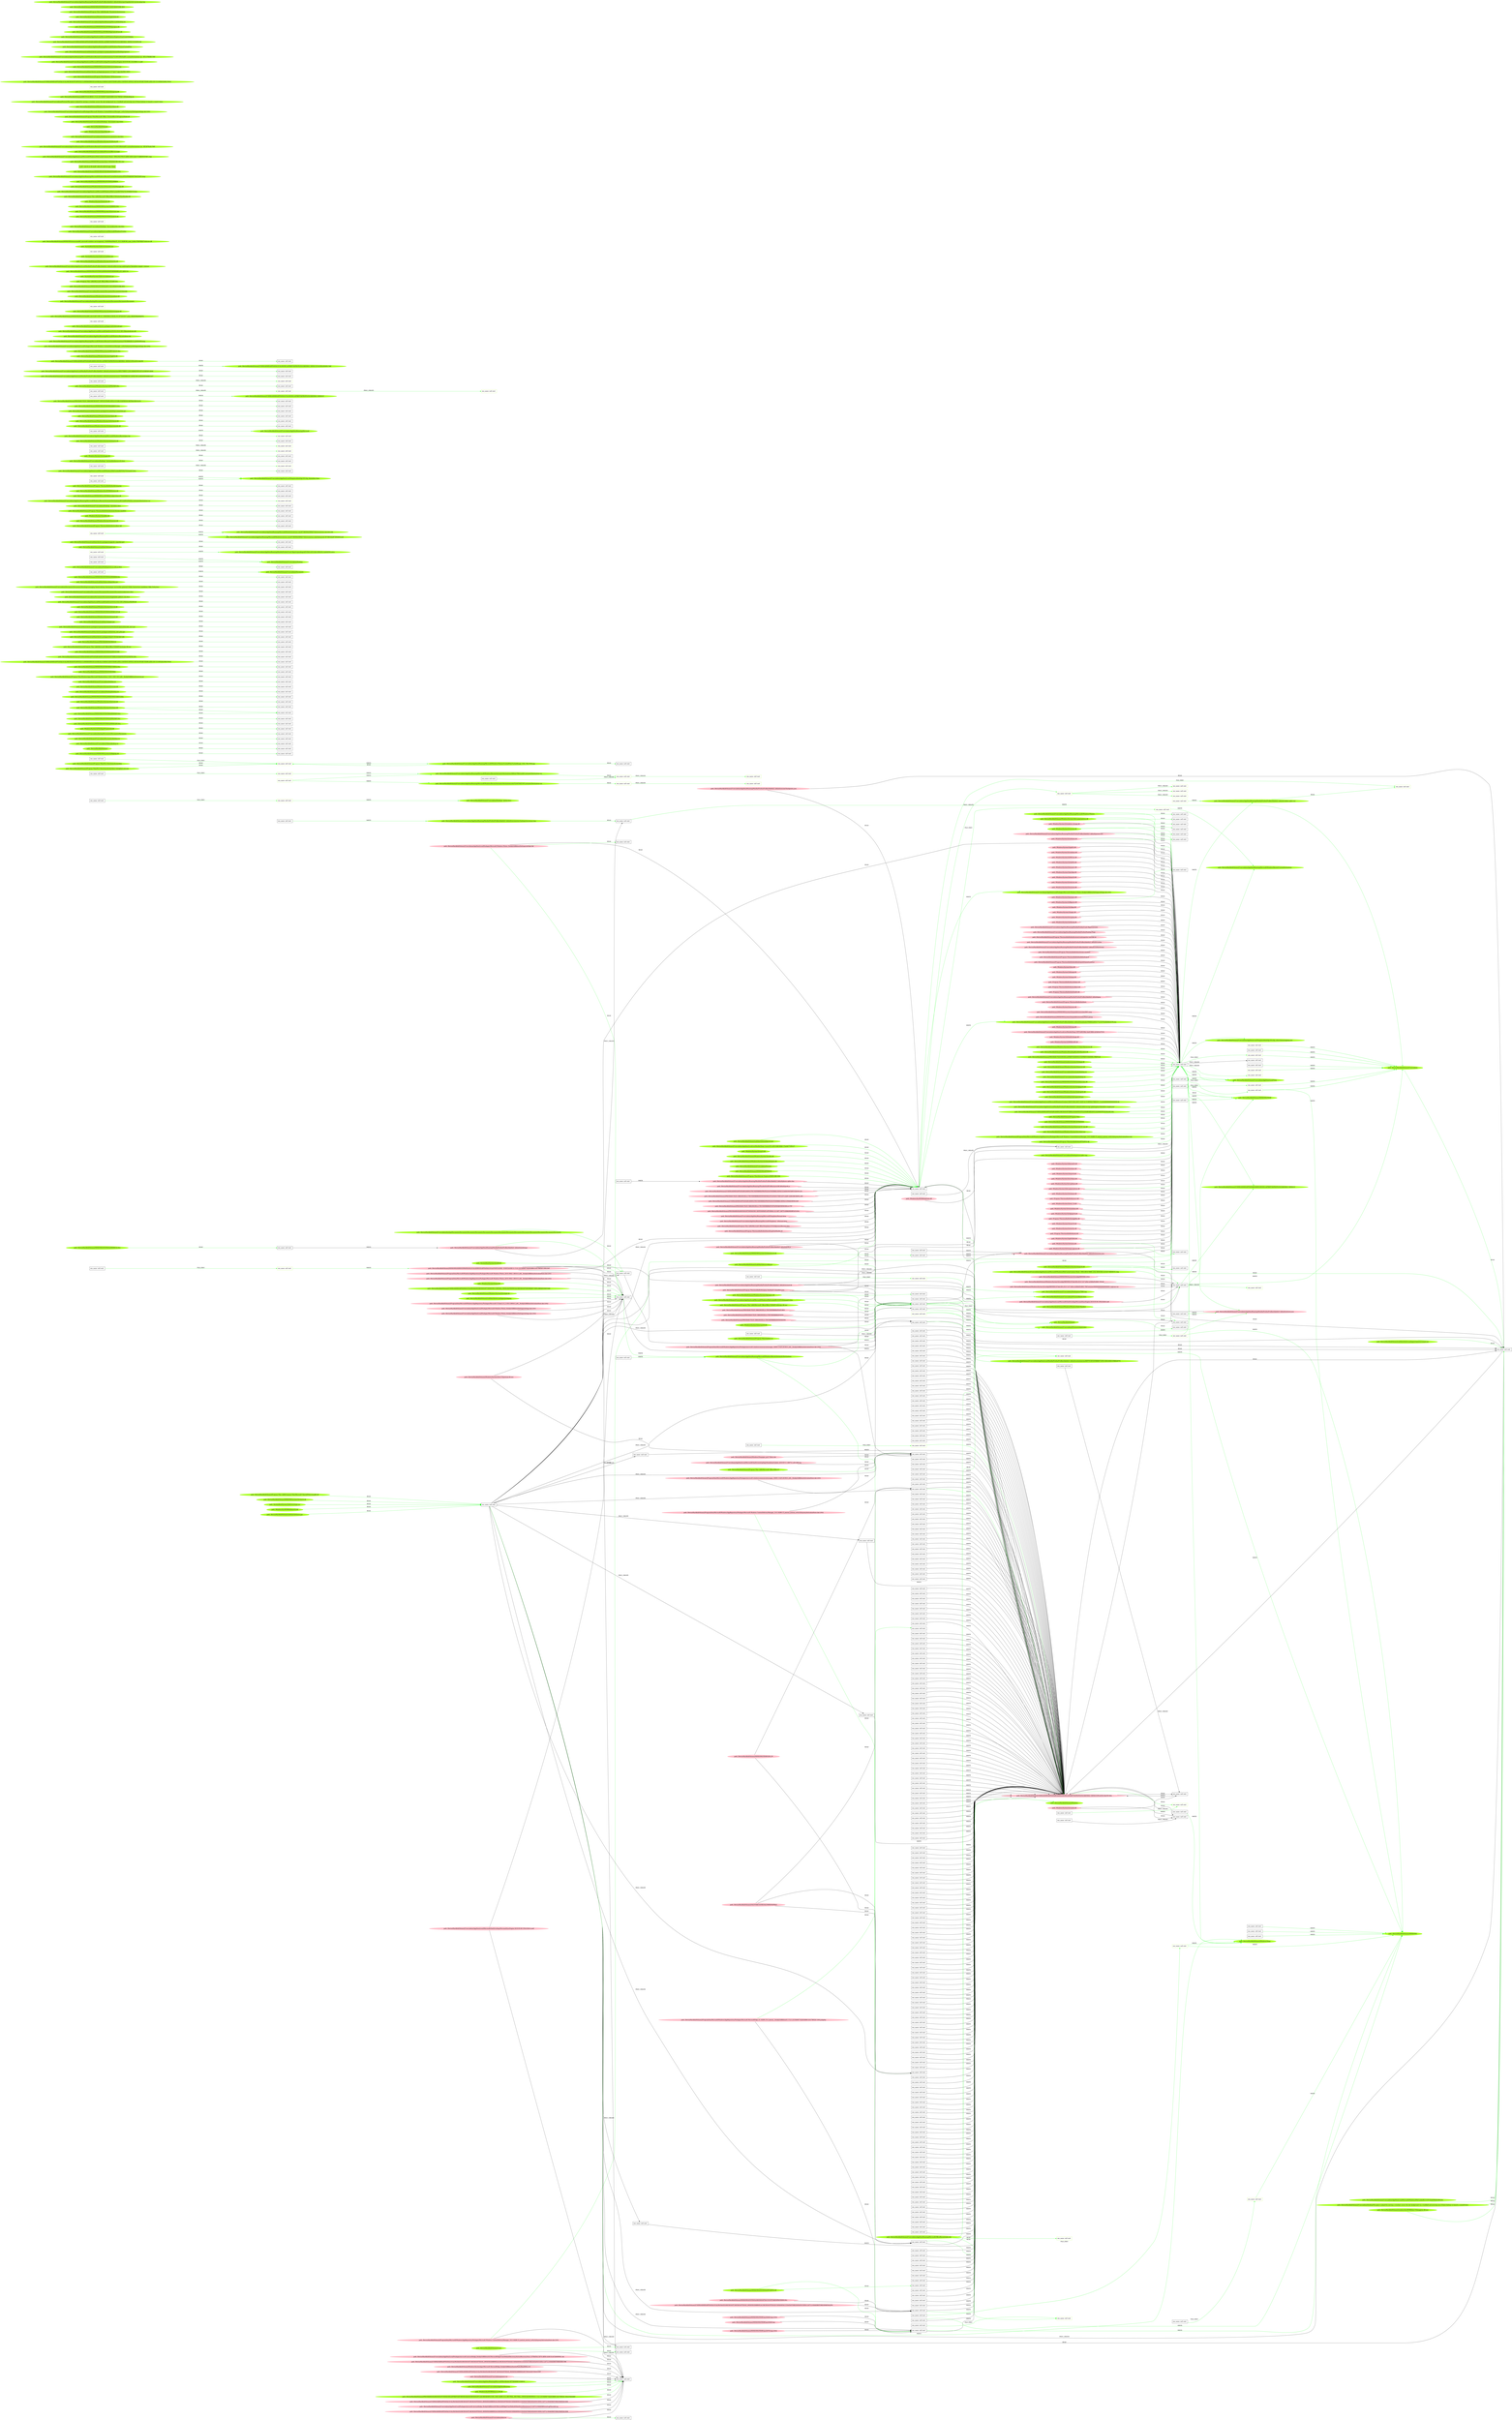 digraph {
	rankdir=LR
	418 [label="exe_name: null cmd: " color=black shape=box style=solid]
	1320 [label="exe_name: null cmd: " color=greenyellow shape=box style=solid]
	418 -> 1320 [label=FILE_EXEC color=green]
	200 [label="exe_name: null cmd: " color=black shape=box style=solid]
	1339 [label="exe_name: null cmd: " color=greenyellow shape=box style=solid]
	200 -> 1339 [label=FILE_EXEC color=green]
	337 [label="exe_name: null cmd: " color=black shape=box style=solid]
	1356 [label="exe_name: null cmd: " color=greenyellow shape=box style=solid]
	337 -> 1356 [label=FILE_EXEC color=green]
	227 [label="exe_name: null cmd: " color=black shape=box style=solid]
	1370 [label="exe_name: null cmd: " color=greenyellow shape=box style=solid]
	227 -> 1370 [label=FILE_EXEC color=green]
	354 [label="exe_name: null cmd: " color=black shape=box style=solid]
	1380 [label="exe_name: null cmd: " color=greenyellow shape=box style=solid]
	354 -> 1380 [label=FILE_EXEC color=green]
	368 [label="exe_name: null cmd: " color=black shape=box style=solid]
	1391 [label="exe_name: null cmd: " color=greenyellow shape=box style=solid]
	368 -> 1391 [label=FILE_EXEC color=green]
	249 [label="exe_name: null cmd: " color=black shape=box style=solid]
	1394 [label="exe_name: null cmd: " color=greenyellow shape=box style=solid]
	249 -> 1394 [label=FILE_EXEC color=green]
	491 [label="exe_name: null cmd: " color=black shape=box style=solid]
	1396 [label="exe_name: null cmd: " color=greenyellow shape=box style=solid]
	491 -> 1396 [label=FILE_EXEC color=green]
	372 [label="exe_name: null cmd: " color=black shape=box style=solid]
	1399 [label="exe_name: null cmd: " color=greenyellow shape=box style=solid]
	372 -> 1399 [label=FILE_EXEC color=green]
	151 [label="exe_name: null cmd: " color=black shape=box style=solid]
	1413 [label="exe_name: null cmd: " color=greenyellow shape=box style=solid]
	151 -> 1413 [label=FILE_EXEC color=green]
	39 [label="exe_name: null cmd: " color=black shape=box style=solid]
	1456 [label="exe_name: null cmd: " color=greenyellow shape=box style=solid]
	39 -> 1456 [label=FILE_EXEC color=green]
	12 [label="exe_name: null cmd: " color=black shape=box style=solid]
	1486 [label="exe_name: null cmd: " color=greenyellow shape=box style=solid]
	12 -> 1486 [label=FILE_EXEC color=green]
	3 [label="exe_name: null cmd: " color=black shape=box style=solid]
	1515 [label="exe_name: null cmd: " color=greenyellow shape=box style=solid]
	3 -> 1515 [label=FILE_EXEC color=green]
	3 [label="exe_name: null cmd: " color=black shape=box style=solid]
	1517 [label="exe_name: null cmd: " color=greenyellow shape=box style=solid]
	3 -> 1517 [label=FILE_EXEC color=green]
	0 [label="exe_name: null cmd: " color=black shape=box style=solid]
	1527 [label="exe_name: null cmd: " color=greenyellow shape=box style=solid]
	0 -> 1527 [label=FILE_EXEC color=green]
	0 [label="exe_name: null cmd: " color=black shape=box style=solid]
	1534 [label="exe_name: null cmd: " color=greenyellow shape=box style=solid]
	0 -> 1534 [label=FILE_EXEC color=green]
	1415 [label="path: /Device/HarddiskVolume2/Program Files/Five Directions/Acuity/data" color=greenyellow shape=oval style=filled]
	1413 [label="exe_name: null cmd: " color=greenyellow shape=box style=solid]
	1415 -> 1413 [label=READ color=green]
	1413 [label="exe_name: null cmd: " color=greenyellow shape=box style=solid]
	1316 [label="path: /Device/HarddiskVolume2/Users/admin/AppData/Roaming/Microsoft/Windows/Themes/CachedFiles/CachedImage_1024_768_POS4.jpg" color=greenyellow shape=oval style=filled]
	1413 -> 1316 [label=WRITE color=green]
	1316 [label="path: /Device/HarddiskVolume2/Users/admin/AppData/Roaming/Microsoft/Windows/Themes/CachedFiles/CachedImage_1024_768_POS4.jpg" color=greenyellow shape=oval style=filled]
	1413 [label="exe_name: null cmd: " color=greenyellow shape=box style=solid]
	1316 -> 1413 [label=READ color=green]
	1414 [label="path: /Device/HarddiskVolume2/Program Files/Five Directions/Acuity/data/.winlogbeat.yml.new" color=greenyellow shape=oval style=filled]
	1413 [label="exe_name: null cmd: " color=greenyellow shape=box style=solid]
	1414 -> 1413 [label=READ color=green]
	1269 [label="path: /Device/HarddiskVolume2/Users" color=greenyellow shape=oval style=filled]
	53 [label="exe_name: null cmd: " color=black shape=box style=solid]
	1269 -> 53 [label=READ color=green]
	1275 [label="path: /Device/HarddiskVolume2/Windows/Branding/BaseBrd/basebrd.dll" color=greenyellow shape=oval style=filled]
	0 [label="exe_name: null cmd: " color=black shape=box style=solid]
	1275 -> 0 [label=READ color=green]
	1412 [label="path: /Device/HarddiskVolume2/Users/admin/AppData/Roaming/Microsoft/Windows/Themes" color=greenyellow shape=oval style=filled]
	0 [label="exe_name: null cmd: " color=black shape=box style=solid]
	1412 -> 0 [label=READ color=green]
	1532 [label="path: /Device/HarddiskVolume2/windows/system32/nlaapi.dll" color=greenyellow shape=oval style=filled]
	0 [label="exe_name: null cmd: " color=black shape=box style=solid]
	1532 -> 0 [label=READ color=green]
	1230 [label="path: /Device/HarddiskVolume2/Windows/System32/msvcrt.dll" color=greenyellow shape=oval style=filled]
	0 [label="exe_name: null cmd: " color=black shape=box style=solid]
	1230 -> 0 [label=READ color=green]
	1313 [label="path: /Device/HarddiskVolume2/WINDOWS/system32/dbghelp.dll" color=greenyellow shape=oval style=filled]
	514 [label="exe_name: null cmd: " color=black shape=box style=solid]
	1313 -> 514 [label=READ color=green]
	9 [label="path: /Device/HarddiskVolume2/ProgramData/Microsoft/Windows/AppRepository/Packages/Microsoft.MicrosoftEdge_41.16299.15.0_neutral__8wekyb3d8bbwe/S-1-5-21-231540947-922634896-4161786520-1004.pckgdep" color=pink shape=oval style=filled]
	331 [label="exe_name: null cmd: " color=black shape=box style=solid]
	9 -> 331 [label=READ color=green]
	1368 [label="path: /Device/HarddiskVolume1" color=greenyellow shape=oval style=filled]
	587 [label="exe_name: null cmd: " color=black shape=box style=solid]
	1368 -> 587 [label=READ color=green]
	1559 [label="path: /Device/HarddiskVolume2/Users/admin/Downloads/desktop.ini" color=greenyellow shape=oval style=filled]
	0 [label="exe_name: null cmd: " color=black shape=box style=solid]
	1559 -> 0 [label=READ color=green]
	1288 [label="path: /Device/HarddiskVolume2/Users/admin/Videos/desktop.ini" color=greenyellow shape=oval style=filled]
	224 [label="exe_name: null cmd: " color=black shape=box style=solid]
	1288 -> 224 [label=READ color=green]
	1406 [label="path: /Device/HarddiskVolume2/Users/admin/Documents/desktop.ini" color=greenyellow shape=oval style=filled]
	139 [label="exe_name: null cmd: " color=black shape=box style=solid]
	1406 -> 139 [label=READ color=green]
	1548 [label="path: /Device/HarddiskVolume2/Users/admin/backup/desktop.ini" color=greenyellow shape=oval style=filled]
	0 [label="exe_name: null cmd: " color=black shape=box style=solid]
	1548 -> 0 [label=READ color=green]
	1354 [label="path: /Device/HarddiskVolume2/Users/admin/backup/Documents/Documents/Documents" color=greenyellow shape=oval style=filled]
	335 [label="exe_name: null cmd: " color=black shape=box style=solid]
	1354 -> 335 [label=READ color=green]
	1467 [label="path: /Device/HarddiskVolume2/Users/admin/backup/Documents/Documents/Documents/Documents/Documents/Documents/Documents/Documents/Documents/Documents/Documents/Documents/Documents/Documents" color=greenyellow shape=oval style=filled]
	14 [label="exe_name: null cmd: " color=black shape=box style=solid]
	1467 -> 14 [label=READ color=green]
	1408 [label="path: /Windows/System32/TextInputFramework.dll" color=greenyellow shape=oval style=filled]
	382 [label="exe_name: null cmd: " color=black shape=box style=solid]
	1408 -> 382 [label=READ color=green]
	1411 [label="path: /Device/HarddiskVolume2/Windows/System32/bcryptprimitives.dll" color=greenyellow shape=oval style=filled]
	0 [label="exe_name: null cmd: " color=black shape=box style=solid]
	1411 -> 0 [label=READ color=green]
	1478 [label="path: /Device/HarddiskVolume2/Windows/System32/rpcrt4.dll" color=greenyellow shape=oval style=filled]
	0 [label="exe_name: null cmd: " color=black shape=box style=solid]
	1478 -> 0 [label=READ color=green]
	1421 [label="path: /Device/HarddiskVolume2/WINDOWS/SYSTEM32/WMSGAPI.DLL" color=greenyellow shape=oval style=filled]
	397 [label="exe_name: null cmd: " color=black shape=box style=solid]
	1421 -> 397 [label=READ color=green]
	1451 [label="path: /Device/HarddiskVolume2/WINDOWS/SYSTEM32/WTSAPI32.dll" color=greenyellow shape=oval style=filled]
	10 [label="exe_name: null cmd: " color=black shape=box style=solid]
	1451 -> 10 [label=READ color=green]
	1524 [label="path: /Device/HarddiskVolume2/Windows/System32/cfgmgr32.dll" color=greenyellow shape=oval style=filled]
	0 [label="exe_name: null cmd: " color=black shape=box style=solid]
	1524 -> 0 [label=READ color=green]
	1333 [label="path: /Device/HarddiskVolume2/Windows/System32/propsys.dll" color=greenyellow shape=oval style=filled]
	310 [label="exe_name: null cmd: " color=black shape=box style=solid]
	1333 -> 310 [label=READ color=green]
	1204 [label="path: /Device/HarddiskVolume2" color=greenyellow shape=oval style=filled]
	451 [label="exe_name: null cmd: " color=black shape=box style=solid]
	1204 -> 451 [label=READ color=green]
	1542 [label="path: /Device/HarddiskVolume2/Windows/System32/advapi32.dll" color=greenyellow shape=oval style=filled]
	0 [label="exe_name: null cmd: " color=black shape=box style=solid]
	1542 -> 0 [label=READ color=green]
	1137 [label="path: /Device/HarddiskVolume2/ProgramData/Microsoft/Windows/AppRepository/Packages/Microsoft.Windows.ContentDeliveryManager_10.0.16299.15_neutral_neutral_cw5n1h2txyewy/ActivationStore.dat.LOG1" color=pink shape=oval style=filled]
	0 [label="exe_name: null cmd: " color=black shape=box style=solid]
	1137 -> 0 [label=READ color=green]
	1373 [label="path: /Device/HarddiskVolume2/WINDOWS/SYSTEM32/IPHLPAPI.DLL" color=greenyellow shape=oval style=filled]
	349 [label="exe_name: null cmd: " color=black shape=box style=solid]
	1373 -> 349 [label=READ color=green]
	1412 [label="path: /Device/HarddiskVolume2/Users/admin/AppData/Roaming/Microsoft/Windows/Themes" color=greenyellow shape=oval style=filled]
	44 [label="exe_name: null cmd: " color=black shape=box style=solid]
	1412 -> 44 [label=READ color=green]
	1452 [label="path: /Device/HarddiskVolume2/Program Files/windows nt" color=greenyellow shape=oval style=filled]
	40 [label="exe_name: null cmd: " color=black shape=box style=solid]
	1452 -> 40 [label=READ color=green]
	1508 [label="path: /Device/HarddiskVolume2/Users/admin/Pictures" color=greenyellow shape=oval style=filled]
	3 [label="exe_name: null cmd: " color=black shape=box style=solid]
	1508 -> 3 [label=READ color=green]
	1203 [label="path: /Device/HarddiskVolume2/WINDOWS/APPPATCH" color=greenyellow shape=oval style=filled]
	3 [label="exe_name: null cmd: " color=black shape=box style=solid]
	1203 -> 3 [label=READ color=green]
	1310 [label="path: /Device/HarddiskVolume2/Windows/System32/urlmon.dll" color=greenyellow shape=oval style=filled]
	503 [label="exe_name: null cmd: " color=black shape=box style=solid]
	1310 -> 503 [label=READ color=green]
	1386 [label="path: /Device/HarddiskVolume2/Windows/System32/iertutil.dll" color=greenyellow shape=oval style=filled]
	359 [label="exe_name: null cmd: " color=black shape=box style=solid]
	1386 -> 359 [label=READ color=green]
	1331 [label="path: /Device/HarddiskVolume2/WINDOWS/SYSTEM32/WINDOWSCODECS.DLL" color=greenyellow shape=oval style=filled]
	308 [label="exe_name: null cmd: " color=black shape=box style=solid]
	1331 -> 308 [label=READ color=green]
	1335 [label="path: /Device/HarddiskVolume2/Users/admin/Desktop/desktop.ini" color=greenyellow shape=oval style=filled]
	440 [label="exe_name: null cmd: " color=black shape=box style=solid]
	1335 -> 440 [label=READ color=green]
	1269 [label="path: /Device/HarddiskVolume2/Users" color=greenyellow shape=oval style=filled]
	66 [label="exe_name: null cmd: " color=black shape=box style=solid]
	1269 -> 66 [label=READ color=green]
	1189 [label="path: /Device/HarddiskVolume2/Users/admin" color=greenyellow shape=oval style=filled]
	26 [label="exe_name: null cmd: " color=black shape=box style=solid]
	1189 -> 26 [label=READ color=green]
	1387 [label="path: /Device/HarddiskVolume2/Users/admin/AppData/Roaming/Microsoft/Windows/Recent/AutomaticDestinations" color=greenyellow shape=oval style=filled]
	39 [label="exe_name: null cmd: " color=black shape=box style=solid]
	1387 -> 39 [label=READ color=green]
	1170 [label="path: /Device/HarddiskVolume2/Users/darpa/AppData/Local/Packages/Microsoft.Windows.Photos_8wekyb3d8bbwe/Settings/settings.dat" color=pink shape=oval style=filled]
	127 [label="exe_name: null cmd: " color=black shape=box style=solid]
	1170 -> 127 [label=READ color=green]
	1170 [label="path: /Device/HarddiskVolume2/Users/darpa/AppData/Local/Packages/Microsoft.Windows.Photos_8wekyb3d8bbwe/Settings/settings.dat" color=pink shape=oval style=filled]
	29 [label="exe_name: null cmd: " color=black shape=box style=solid]
	1170 -> 29 [label=READ color=green]
	1430 [label="path: /Device/HarddiskVolume2/Windows/System32/version.dll" color=greenyellow shape=oval style=filled]
	162 [label="exe_name: null cmd: " color=black shape=box style=solid]
	1430 -> 162 [label=READ color=green]
	1499 [label="path: /Windows/System32/mpr.dll" color=greenyellow shape=oval style=filled]
	29 [label="exe_name: null cmd: " color=black shape=box style=solid]
	1499 -> 29 [label=READ color=green]
	1402 [label="path: /Device/HarddiskVolume2/Users/admin/desktop.ini" color=greenyellow shape=oval style=filled]
	496 [label="exe_name: null cmd: " color=black shape=box style=solid]
	1402 -> 496 [label=READ color=green]
	1445 [label="path: /Device/HarddiskVolume2/Program Files/WindowsApps/Microsoft.WindowsStore_11811.1001.18.0_x64__8wekyb3d8bbwe/resources.pri" color=greenyellow shape=oval style=filled]
	179 [label="exe_name: null cmd: " color=black shape=box style=solid]
	1445 -> 179 [label=READ color=green]
	1509 [label="path: /Device/HarddiskVolume2/Program Files/Internet Explorer/IEXPLORE.EXE" color=greenyellow shape=oval style=filled]
	3 [label="exe_name: null cmd: " color=black shape=box style=solid]
	1509 -> 3 [label=READ color=green]
	456 [label="path: /Windows/System32/windows.storage.dll" color=pink shape=oval style=filled]
	257 [label="exe_name: null cmd: " color=black shape=box style=solid]
	456 -> 257 [label=READ color=green]
	1363 [label="path: /Device/HarddiskVolume2/WINDOWS/SYSWOW64" color=greenyellow shape=oval style=filled]
	223 [label="exe_name: null cmd: " color=black shape=box style=solid]
	1363 -> 223 [label=READ color=green]
	1494 [label="path: /Device/HarddiskVolume2/Users/admin/AppData/Roaming" color=greenyellow shape=oval style=filled]
	377 [label="exe_name: null cmd: " color=black shape=box style=solid]
	1494 -> 377 [label=READ color=green]
	1377 [label="path: /Device/HarddiskVolume2/WINDOWS/SYSWOW64/USER32.DLL" color=greenyellow shape=oval style=filled]
	351 [label="exe_name: null cmd: " color=black shape=box style=solid]
	1377 -> 351 [label=READ color=green]
	1202 [label="path: /Device/HarddiskVolume2/USERS/ADMIN/APPDATA/ROAMING/MICROSOFT/BIBLIOGRAPHY/STYLE/HARVARDANGLIA2008OFFICEONLINE.XSL" color=greenyellow shape=oval style=filled]
	0 [label="exe_name: null cmd: " color=black shape=box style=solid]
	1202 -> 0 [label=READ color=green]
	1420 [label="path: /Device/HarddiskVolume2/USERS/ADMIN/APPDATA/LOCAL/MICROSOFT/OFFICE/15.0/WEBSERVICECACHE/ALLUSERS/CLIENTTEMPLATES.CONTENT.OFFICE.NET/SUPPORT-TEMPLATES-EN-US-MT02923949.PNG0" color=greenyellow shape=oval style=filled]
	276 [label="exe_name: null cmd: " color=black shape=box style=solid]
	1420 -> 276 [label=READ color=green]
	1382 [label="path: /Device/HarddiskVolume2/USERS/ADMIN/APPDATA/ROAMING/MICROSOFT/BIBLIOGRAPHY/STYLE/SIST02.XSL" color=greenyellow shape=oval style=filled]
	475 [label="exe_name: null cmd: " color=black shape=box style=solid]
	1382 -> 475 [label=READ color=green]
	1202 [label="path: /Device/HarddiskVolume2/USERS/ADMIN/APPDATA/ROAMING/MICROSOFT/BIBLIOGRAPHY/STYLE/HARVARDANGLIA2008OFFICEONLINE.XSL" color=greenyellow shape=oval style=filled]
	0 [label="exe_name: null cmd: " color=black shape=box style=solid]
	1202 -> 0 [label=READ color=green]
	1361 [label="path: /Device/HarddiskVolume2/WINDOWS/SYSTEM32/SPP/STORE" color=greenyellow shape=oval style=filled]
	585 [label="exe_name: null cmd: " color=black shape=box style=solid]
	1361 -> 585 [label=READ color=green]
	1316 [label="path: /Device/HarddiskVolume2/Users/admin/AppData/Roaming/Microsoft/Windows/Themes/CachedFiles/CachedImage_1024_768_POS4.jpg" color=greenyellow shape=oval style=filled]
	526 [label="exe_name: null cmd: " color=black shape=box style=solid]
	1316 -> 526 [label=READ color=green]
	1446 [label="path: /Device/HarddiskVolume2/WINDOWS/system32/wbem/esscli.dll" color=greenyellow shape=oval style=filled]
	185 [label="exe_name: null cmd: " color=black shape=box style=solid]
	1446 -> 185 [label=READ color=green]
	1436 [label="path: /Device/HarddiskVolume2/Program Files (x86)/Common Files/Microsoft Shared/Filters/msgfilt.dll" color=greenyellow shape=oval style=filled]
	67 [label="exe_name: null cmd: " color=black shape=box style=solid]
	1436 -> 67 [label=READ color=green]
	1383 [label="path: /Device/HarddiskVolume2/Program Files (x86)/Microsoft Office/Office15/MSIPC/es/msipc.dll.mui" color=greenyellow shape=oval style=filled]
	113 [label="exe_name: null cmd: " color=black shape=box style=solid]
	1383 -> 113 [label=READ color=green]
	1358 [label="path: /Device/HarddiskVolume2/PROGRAMDATA/ORACLE" color=greenyellow shape=oval style=filled]
	338 [label="exe_name: null cmd: " color=black shape=box style=solid]
	1358 -> 338 [label=READ color=green]
	1345 [label="path: /Device/HarddiskVolume2/salt/bin/Lib/site-packages/wheel-0.30.0a0.dist-info" color=greenyellow shape=oval style=filled]
	569 [label="exe_name: null cmd: " color=black shape=box style=solid]
	1345 -> 569 [label=READ color=green]
	1347 [label="path: /Device/HarddiskVolume2/salt/bin/Lib/site-packages/salt/ext/win_inet_pton.pyc" color=greenyellow shape=oval style=filled]
	450 [label="exe_name: null cmd: " color=black shape=box style=solid]
	1347 -> 450 [label=READ color=green]
	1364 [label="path: /Device/HarddiskVolume2/salt/bin/Lib/site-packages/cryptography/hazmat/backends/openssl/encode_asn1.pyc" color=greenyellow shape=oval style=filled]
	344 [label="exe_name: null cmd: " color=black shape=box style=solid]
	1364 -> 344 [label=READ color=green]
	1481 [label="path: /Device/HarddiskVolume2/salt/bin/Lib/site-packages/requests/compat.pyc" color=greenyellow shape=oval style=filled]
	26 [label="exe_name: null cmd: " color=black shape=box style=solid]
	1481 -> 26 [label=READ color=green]
	1442 [label="path: /Device/HarddiskVolume2/salt/bin/Lib/pipes.pyc" color=greenyellow shape=oval style=filled]
	291 [label="exe_name: null cmd: " color=black shape=box style=solid]
	1442 -> 291 [label=READ color=green]
	1329 [label="path: /Device/HarddiskVolume2/Windows/System32/samcli.dll" color=greenyellow shape=oval style=filled]
	305 [label="exe_name: null cmd: " color=black shape=box style=solid]
	1329 -> 305 [label=READ color=green]
	1455 [label="path: /Device/HarddiskVolume2/Program Files (x86)/Microsoft Office/Office15/MSIPC/nl/msipc.dll.mui" color=greenyellow shape=oval style=filled]
	39 [label="exe_name: null cmd: " color=black shape=box style=solid]
	1455 -> 39 [label=READ color=green]
	1387 [label="path: /Device/HarddiskVolume2/Users/admin/AppData/Roaming/Microsoft/Windows/Recent/AutomaticDestinations" color=greenyellow shape=oval style=filled]
	34 [label="exe_name: null cmd: " color=black shape=box style=solid]
	1387 -> 34 [label=READ color=green]
	1360 [label="path: /Device/HarddiskVolume2/WINDOWS/SYSTEM32/WMICLNT.dll" color=greenyellow shape=oval style=filled]
	341 [label="exe_name: null cmd: " color=black shape=box style=solid]
	1360 -> 341 [label=READ color=green]
	37 [label="exe_name: null cmd: " color=black shape=box style=solid]
	1474 [label="exe_name: null cmd: " color=greenyellow shape=box style=solid]
	37 -> 1474 [label=PROC_CREATE color=green]
	36 [label="exe_name: null cmd: " color=black shape=box style=solid]
	1114 [label="path: /Device/HarddiskVolume2/Users/admin/AppData/Roaming/Mozilla/Firefox/Profiles/lxkehh21.default/extensions.json" color=pink shape=oval style=filled]
	36 -> 1114 [label=WRITE color=black]
	1478 [label="path: /Device/HarddiskVolume2/Windows/System32/rpcrt4.dll" color=greenyellow shape=oval style=filled]
	26 [label="exe_name: null cmd: " color=black shape=box style=solid]
	1478 -> 26 [label=READ color=green]
	1424 [label="path: /Device/HarddiskVolume2/Windows/System32/srvcli.dll" color=greenyellow shape=oval style=filled]
	399 [label="exe_name: null cmd: " color=black shape=box style=solid]
	1424 -> 399 [label=READ color=green]
	0 [label="exe_name: null cmd: " color=black shape=box style=solid]
	1323 [label="path: /Device/HarddiskVolume2/WINDOWS/TEMP" color=greenyellow shape=oval style=filled]
	0 -> 1323 [label=WRITE color=green]
	1428 [label="path: /Device/HarddiskVolume2/Users/admin/AppData/Local/Microsoft/OneDrive/19.012.0121.0011/FileSyncFALWB.dll" color=greenyellow shape=oval style=filled]
	161 [label="exe_name: null cmd: " color=black shape=box style=solid]
	1428 -> 161 [label=READ color=green]
	46 [label="exe_name: null cmd: " color=black shape=box style=solid]
	1133 [label="path: /Device/HarddiskVolume2/Users/admin/AppData/Roaming/Mozilla/Firefox/Profiles/lxkehh21.default/places.sqlite-shm" color=pink shape=oval style=filled]
	46 -> 1133 [label=WRITE color=black]
	1401 [label="path: /Device/HarddiskVolume2/Users/admin/Documents/Documents/baghdadee.ipbhost.com.docx" color=greenyellow shape=oval style=filled]
	254 [label="exe_name: null cmd: " color=black shape=box style=solid]
	1401 -> 254 [label=READ color=green]
	1362 [label="path: /Device/HarddiskVolume2/Users/admin/Documents/Documents/Documents/Documents/askewness.docx" color=greenyellow shape=oval style=filled]
	102 [label="exe_name: null cmd: " color=black shape=box style=solid]
	1362 -> 102 [label=READ color=green]
	1390 [label="path: /Device/HarddiskVolume2/Users/admin/Documents/Documents/Detailingrummaging theatricalizing chiasmatype encrinoidea genesial trilobe honorarium mandatary tibby fretty.docx" color=greenyellow shape=oval style=filled]
	245 [label="exe_name: null cmd: " color=black shape=box style=solid]
	1390 -> 245 [label=READ color=green]
	384 [label="exe_name: null cmd: " color=black shape=box style=solid]
	658 [label="path: /Device/HarddiskVolume2/USERS/ADMIN/APPDATA/ROAMING/MOZILLA/FIREFOX/PROFILES/LXKEHH21.DEFAULT/PLACES.SQLITE-WAL" color=pink shape=oval style=filled]
	384 -> 658 [label=WRITE color=black]
	96 [label="exe_name: null cmd: " color=black shape=box style=solid]
	658 [label="path: /Device/HarddiskVolume2/USERS/ADMIN/APPDATA/ROAMING/MOZILLA/FIREFOX/PROFILES/LXKEHH21.DEFAULT/PLACES.SQLITE-WAL" color=pink shape=oval style=filled]
	96 -> 658 [label=WRITE color=black]
	363 [label="exe_name: null cmd: " color=black shape=box style=solid]
	658 [label="path: /Device/HarddiskVolume2/USERS/ADMIN/APPDATA/ROAMING/MOZILLA/FIREFOX/PROFILES/LXKEHH21.DEFAULT/PLACES.SQLITE-WAL" color=pink shape=oval style=filled]
	363 -> 658 [label=WRITE color=black]
	147 [label="exe_name: null cmd: " color=black shape=box style=solid]
	658 [label="path: /Device/HarddiskVolume2/USERS/ADMIN/APPDATA/ROAMING/MOZILLA/FIREFOX/PROFILES/LXKEHH21.DEFAULT/PLACES.SQLITE-WAL" color=pink shape=oval style=filled]
	147 -> 658 [label=WRITE color=black]
	251 [label="exe_name: null cmd: " color=black shape=box style=solid]
	658 [label="path: /Device/HarddiskVolume2/USERS/ADMIN/APPDATA/ROAMING/MOZILLA/FIREFOX/PROFILES/LXKEHH21.DEFAULT/PLACES.SQLITE-WAL" color=pink shape=oval style=filled]
	251 -> 658 [label=WRITE color=black]
	241 [label="exe_name: null cmd: " color=black shape=box style=solid]
	658 [label="path: /Device/HarddiskVolume2/USERS/ADMIN/APPDATA/ROAMING/MOZILLA/FIREFOX/PROFILES/LXKEHH21.DEFAULT/PLACES.SQLITE-WAL" color=pink shape=oval style=filled]
	241 -> 658 [label=WRITE color=black]
	1433 [label="path: /Windows/System32/version.dll" color=greenyellow shape=oval style=filled]
	168 [label="exe_name: null cmd: " color=black shape=box style=solid]
	1433 -> 168 [label=READ color=green]
	80 [label="exe_name: null cmd: " color=black shape=box style=solid]
	658 [label="path: /Device/HarddiskVolume2/USERS/ADMIN/APPDATA/ROAMING/MOZILLA/FIREFOX/PROFILES/LXKEHH21.DEFAULT/PLACES.SQLITE-WAL" color=pink shape=oval style=filled]
	80 -> 658 [label=WRITE color=black]
	235 [label="exe_name: null cmd: " color=black shape=box style=solid]
	658 [label="path: /Device/HarddiskVolume2/USERS/ADMIN/APPDATA/ROAMING/MOZILLA/FIREFOX/PROFILES/LXKEHH21.DEFAULT/PLACES.SQLITE-WAL" color=pink shape=oval style=filled]
	235 -> 658 [label=WRITE color=black]
	1356 [label="exe_name: null cmd: " color=greenyellow shape=box style=solid]
	1204 [label="path: /Device/HarddiskVolume2" color=greenyellow shape=oval style=filled]
	1356 -> 1204 [label=WRITE color=green]
	1318 [label="path: /Device/HarddiskVolume2/salt/bin/Lib/encodings/idna.pyc" color=greenyellow shape=oval style=filled]
	409 [label="exe_name: null cmd: " color=black shape=box style=solid]
	1318 -> 409 [label=READ color=green]
	67 [label="exe_name: null cmd: " color=black shape=box style=solid]
	3 [label="exe_name: null cmd: " color=black shape=box style=solid]
	67 -> 3 [label=PROC_CREATE color=black]
	1155 [label="path: /Device/HarddiskVolume2/WINDOWS/SERVICEPROFILES/LOCALSERVICE/APPDATA/LOCAL/FONTCACHE/~FONTCACHE-S-1-5-21-231540947-922634896-4161786520-1004.DAT" color=pink shape=oval style=filled]
	3 [label="exe_name: null cmd: " color=black shape=box style=solid]
	1155 -> 3 [label=READ color=black]
	1176 [label="path: /Device/HarddiskVolume2/Users/admin/AppData/Roaming/Mozilla/Firefox/Profiles/lxkehh21.default/xulstore.json" color=pink shape=oval style=filled]
	3 [label="exe_name: null cmd: " color=black shape=box style=solid]
	1176 -> 3 [label=READ color=black]
	523 [label="path: /Device/HarddiskVolume2/Users/admin/AppData/Roaming/Mozilla/Firefox/Profiles/lxkehh21.default/parent.lock" color=pink shape=oval style=filled]
	214 [label="exe_name: null cmd: " color=black shape=box style=solid]
	523 -> 214 [label=READ color=green]
	387 [label="exe_name: null cmd: " color=black shape=box style=solid]
	658 [label="path: /Device/HarddiskVolume2/USERS/ADMIN/APPDATA/ROAMING/MOZILLA/FIREFOX/PROFILES/LXKEHH21.DEFAULT/PLACES.SQLITE-WAL" color=pink shape=oval style=filled]
	387 -> 658 [label=WRITE color=black]
	3 [label="exe_name: null cmd: " color=black shape=box style=solid]
	658 [label="path: /Device/HarddiskVolume2/USERS/ADMIN/APPDATA/ROAMING/MOZILLA/FIREFOX/PROFILES/LXKEHH21.DEFAULT/PLACES.SQLITE-WAL" color=pink shape=oval style=filled]
	3 -> 658 [label=WRITE color=black]
	1180 [label="exe_name: null cmd: " color=greenyellow shape=box style=solid]
	1181 [label="path: /Device/HarddiskVolume2/Users/admin/AppData/Roaming/Mozilla/Firefox/Profiles/lxkehh21.default/cookies.sqlite-wal" color=greenyellow shape=oval style=filled]
	1180 -> 1181 [label=WRITE color=green]
	226 [label="path: /Device/HarddiskVolume2/Users/admin/AppData/Roaming/Thunderbird/Profiles/oyserrk8.default/prefs.js" color=pink shape=oval style=filled]
	3 [label="exe_name: null cmd: " color=black shape=box style=solid]
	226 -> 3 [label=READ color=black]
	125 [label="path: /Device/HarddiskVolume2/USERS/ADMIN/APPDATA/ROAMING/THUNDERBIRD/PROFILES/OYSERRK8.DEFAULT/ADDONSTARTUP.JSON.LZ4" color=pink shape=oval style=filled]
	3 [label="exe_name: null cmd: " color=black shape=box style=solid]
	125 -> 3 [label=READ color=black]
	90 [label="path: /Device/HarddiskVolume2/PROGRAM FILES (X86)/MOZILLA THUNDERBIRD/EXTENSIONS/{972CE4C6-7E08-4474-A285-3208198CE6FD}.XPI" color=pink shape=oval style=filled]
	3 [label="exe_name: null cmd: " color=black shape=box style=solid]
	90 -> 3 [label=READ color=black]
	100 [label="path: /Device/HarddiskVolume2/USERS/ADMIN/APPDATA/ROAMING/THUNDERBIRD/PROFILES/OYSERRK8.DEFAULT/MAILVIEWS.DAT" color=pink shape=oval style=filled]
	3 [label="exe_name: null cmd: " color=black shape=box style=solid]
	100 -> 3 [label=READ color=black]
	190 [label="path: /Device/HarddiskVolume2/PROGRAM FILES (X86)/MOZILLA THUNDERBIRD/FONTS/EMOJIONEMOZILLA.TTF" color=pink shape=oval style=filled]
	3 [label="exe_name: null cmd: " color=black shape=box style=solid]
	190 -> 3 [label=READ color=black]
	1170 [label="path: /Device/HarddiskVolume2/Users/darpa/AppData/Local/Packages/Microsoft.Windows.Photos_8wekyb3d8bbwe/Settings/settings.dat" color=pink shape=oval style=filled]
	3 [label="exe_name: null cmd: " color=black shape=box style=solid]
	1170 -> 3 [label=READ color=black]
	1140 [label="path: /Device/HarddiskVolume2/ProgramData/Microsoft/Windows/AppRepository/Packages/Microsoft.Windows.ContentDeliveryManager_10.0.16299.15_neutral_neutral_cw5n1h2txyewy/ActivationStore.dat.LOG2" color=pink shape=oval style=filled]
	3 [label="exe_name: null cmd: " color=black shape=box style=solid]
	1140 -> 3 [label=READ color=black]
	1163 [label="path: /Device/HarddiskVolume2/ProgramData/Microsoft/Windows/AppRepository/Packages/microsoft.windowscommunicationsapps_16005.11425.20190.0_x64__8wekyb3d8bbwe/ActivationStore.dat.LOG2" color=pink shape=oval style=filled]
	3 [label="exe_name: null cmd: " color=black shape=box style=solid]
	1163 -> 3 [label=READ color=black]
	67 [label="exe_name: null cmd: " color=black shape=box style=solid]
	39 [label="exe_name: null cmd: " color=black shape=box style=solid]
	67 -> 39 [label=PROC_CREATE color=black]
	239 [label="path: /Device/HarddiskVolume2/PROGRAMDATA/MICROSOFT/WINDOWS DEFENDER/PLATFORM/4.18.1807.18075-0/X86/MSMPLICS.DLL" color=pink shape=oval style=filled]
	3 [label="exe_name: null cmd: " color=black shape=box style=solid]
	239 -> 3 [label=READ color=black]
	121 [label="path: /Device/HarddiskVolume2/Users/admin/AppData/Roaming/Microsoft/Templates/Normal.dotm" color=pink shape=oval style=filled]
	3 [label="exe_name: null cmd: " color=black shape=box style=solid]
	121 -> 3 [label=READ color=black]
	187 [label="path: /Device/HarddiskVolume2/Users/admin/AppData/Roaming/Microsoft/Templates/~$Normal.dotm" color=pink shape=oval style=filled]
	3 [label="exe_name: null cmd: " color=black shape=box style=solid]
	187 -> 3 [label=READ color=black]
	118 [label="path: /Device/HarddiskVolume2/Program Files (x86)/Microsoft Office/Templates/1033/AdjacencyResume.dotx" color=pink shape=oval style=filled]
	3 [label="exe_name: null cmd: " color=black shape=box style=solid]
	118 -> 3 [label=READ color=black]
	1493 [label="path: /Windows/SysWOW64/msvcr100.dll" color=greenyellow shape=oval style=filled]
	377 [label="exe_name: null cmd: " color=black shape=box style=solid]
	1493 -> 377 [label=READ color=green]
	653 [label="path: /Device/HarddiskVolume2/Users/admin/AppData/Roaming/Mozilla/Firefox/Profiles/lxkehh21.default/prefs.js" color=pink shape=oval style=filled]
	3 [label="exe_name: null cmd: " color=black shape=box style=solid]
	653 -> 3 [label=READ color=black]
	1124 [label="path: /Device/HarddiskVolume2/Program Files/mozilla/firefox/fonts/EmojiOneMozilla.ttf" color=pink shape=oval style=filled]
	3 [label="exe_name: null cmd: " color=black shape=box style=solid]
	1124 -> 3 [label=READ color=black]
	1133 [label="path: /Device/HarddiskVolume2/Users/admin/AppData/Roaming/Mozilla/Firefox/Profiles/lxkehh21.default/places.sqlite-shm" color=pink shape=oval style=filled]
	3 [label="exe_name: null cmd: " color=black shape=box style=solid]
	1133 -> 3 [label=READ color=black]
	1161 [label="path: /Device/HarddiskVolume2/Users/admin/AppData/Roaming/Mozilla/Firefox/Profiles/lxkehh21.default/sessionCheckpoints.json" color=pink shape=oval style=filled]
	3 [label="exe_name: null cmd: " color=black shape=box style=solid]
	1161 -> 3 [label=READ color=black]
	1171 [label="path: /Device/HarddiskVolume2/Program Files/mozilla/firefox/gmp-clearkey/0.1/manifest.json" color=pink shape=oval style=filled]
	3 [label="exe_name: null cmd: " color=black shape=box style=solid]
	1171 -> 3 [label=READ color=black]
	112 [label="exe_name: null cmd: " color=black shape=box style=solid]
	658 [label="path: /Device/HarddiskVolume2/USERS/ADMIN/APPDATA/ROAMING/MOZILLA/FIREFOX/PROFILES/LXKEHH21.DEFAULT/PLACES.SQLITE-WAL" color=pink shape=oval style=filled]
	112 -> 658 [label=WRITE color=black]
	293 [label="exe_name: null cmd: " color=black shape=box style=solid]
	658 [label="path: /Device/HarddiskVolume2/USERS/ADMIN/APPDATA/ROAMING/MOZILLA/FIREFOX/PROFILES/LXKEHH21.DEFAULT/PLACES.SQLITE-WAL" color=pink shape=oval style=filled]
	293 -> 658 [label=WRITE color=black]
	39 [label="exe_name: null cmd: " color=black shape=box style=solid]
	658 [label="path: /Device/HarddiskVolume2/USERS/ADMIN/APPDATA/ROAMING/MOZILLA/FIREFOX/PROFILES/LXKEHH21.DEFAULT/PLACES.SQLITE-WAL" color=pink shape=oval style=filled]
	39 -> 658 [label=WRITE color=black]
	6 [label="path: /Device/HarddiskVolume2/PROGRAM FILES (X86)/MOZILLA THUNDERBIRD/FEATURES" color=pink shape=oval style=filled]
	39 [label="exe_name: null cmd: " color=black shape=box style=solid]
	6 -> 39 [label=READ color=black]
	18 [label="path: /Device/HarddiskVolume2/PROGRAM FILES (X86)/MOZILLA THUNDERBIRD/FONTS" color=pink shape=oval style=filled]
	39 [label="exe_name: null cmd: " color=black shape=box style=solid]
	18 -> 39 [label=READ color=black]
	24 [label="path: /Device/HarddiskVolume2/PROGRAM FILES (X86)/MOZILLA THUNDERBIRD/EXTENSIONS" color=pink shape=oval style=filled]
	39 [label="exe_name: null cmd: " color=black shape=box style=solid]
	24 -> 39 [label=READ color=black]
	1526 [label="path: /Device/HarddiskVolume2/WINDOWS/REGISTRATION" color=greenyellow shape=oval style=filled]
	0 [label="exe_name: null cmd: " color=black shape=box style=solid]
	1526 -> 0 [label=READ color=green]
	1478 [label="path: /Device/HarddiskVolume2/Windows/System32/rpcrt4.dll" color=greenyellow shape=oval style=filled]
	35 [label="exe_name: null cmd: " color=black shape=box style=solid]
	1478 -> 35 [label=READ color=green]
	1558 [label="path: /Device/HarddiskVolume2/Windows/System32/msvcp110_win.dll" color=greenyellow shape=oval style=filled]
	0 [label="exe_name: null cmd: " color=black shape=box style=solid]
	1558 -> 0 [label=READ color=green]
	653 [label="path: /Device/HarddiskVolume2/Users/admin/AppData/Roaming/Mozilla/Firefox/Profiles/lxkehh21.default/prefs.js" color=pink shape=oval style=filled]
	39 [label="exe_name: null cmd: " color=black shape=box style=solid]
	653 -> 39 [label=READ color=black]
	1109 [label="path: /Device/HarddiskVolume2/Users/admin/AppData/Roaming/Mozilla/Firefox/Profiles/lxkehh21.default/secmod.db" color=pink shape=oval style=filled]
	39 [label="exe_name: null cmd: " color=black shape=box style=solid]
	1109 -> 39 [label=READ color=black]
	1171 [label="path: /Device/HarddiskVolume2/Program Files/mozilla/firefox/gmp-clearkey/0.1/manifest.json" color=pink shape=oval style=filled]
	39 [label="exe_name: null cmd: " color=black shape=box style=solid]
	1171 -> 39 [label=READ color=black]
	416 [label="exe_name: null cmd: " color=black shape=box style=solid]
	658 [label="path: /Device/HarddiskVolume2/USERS/ADMIN/APPDATA/ROAMING/MOZILLA/FIREFOX/PROFILES/LXKEHH21.DEFAULT/PLACES.SQLITE-WAL" color=pink shape=oval style=filled]
	416 -> 658 [label=WRITE color=black]
	148 [label="exe_name: null cmd: " color=black shape=box style=solid]
	658 [label="path: /Device/HarddiskVolume2/USERS/ADMIN/APPDATA/ROAMING/MOZILLA/FIREFOX/PROFILES/LXKEHH21.DEFAULT/PLACES.SQLITE-WAL" color=pink shape=oval style=filled]
	148 -> 658 [label=WRITE color=black]
	210 [label="exe_name: null cmd: " color=black shape=box style=solid]
	658 [label="path: /Device/HarddiskVolume2/USERS/ADMIN/APPDATA/ROAMING/MOZILLA/FIREFOX/PROFILES/LXKEHH21.DEFAULT/PLACES.SQLITE-WAL" color=pink shape=oval style=filled]
	210 -> 658 [label=WRITE color=black]
	388 [label="exe_name: null cmd: " color=black shape=box style=solid]
	658 [label="path: /Device/HarddiskVolume2/USERS/ADMIN/APPDATA/ROAMING/MOZILLA/FIREFOX/PROFILES/LXKEHH21.DEFAULT/PLACES.SQLITE-WAL" color=pink shape=oval style=filled]
	388 -> 658 [label=WRITE color=black]
	132 [label="exe_name: null cmd: " color=black shape=box style=solid]
	658 [label="path: /Device/HarddiskVolume2/USERS/ADMIN/APPDATA/ROAMING/MOZILLA/FIREFOX/PROFILES/LXKEHH21.DEFAULT/PLACES.SQLITE-WAL" color=pink shape=oval style=filled]
	132 -> 658 [label=WRITE color=black]
	327 [label="exe_name: null cmd: " color=black shape=box style=solid]
	658 [label="path: /Device/HarddiskVolume2/USERS/ADMIN/APPDATA/ROAMING/MOZILLA/FIREFOX/PROFILES/LXKEHH21.DEFAULT/PLACES.SQLITE-WAL" color=pink shape=oval style=filled]
	327 -> 658 [label=WRITE color=black]
	374 [label="exe_name: null cmd: " color=black shape=box style=solid]
	658 [label="path: /Device/HarddiskVolume2/USERS/ADMIN/APPDATA/ROAMING/MOZILLA/FIREFOX/PROFILES/LXKEHH21.DEFAULT/PLACES.SQLITE-WAL" color=pink shape=oval style=filled]
	374 -> 658 [label=WRITE color=black]
	306 [label="exe_name: null cmd: " color=black shape=box style=solid]
	658 [label="path: /Device/HarddiskVolume2/USERS/ADMIN/APPDATA/ROAMING/MOZILLA/FIREFOX/PROFILES/LXKEHH21.DEFAULT/PLACES.SQLITE-WAL" color=pink shape=oval style=filled]
	306 -> 658 [label=WRITE color=black]
	641 [label="exe_name: null cmd: " color=black shape=box style=solid]
	658 [label="path: /Device/HarddiskVolume2/USERS/ADMIN/APPDATA/ROAMING/MOZILLA/FIREFOX/PROFILES/LXKEHH21.DEFAULT/PLACES.SQLITE-WAL" color=pink shape=oval style=filled]
	641 -> 658 [label=WRITE color=black]
	0 [label="exe_name: null cmd: " color=black shape=box style=solid]
	1375 [label="path: /Device/HarddiskVolume2/Users/admin/AppData/Local/Temp" color=greenyellow shape=oval style=filled]
	0 -> 1375 [label=WRITE color=green]
	598 [label="exe_name: null cmd: " color=black shape=box style=solid]
	658 [label="path: /Device/HarddiskVolume2/USERS/ADMIN/APPDATA/ROAMING/MOZILLA/FIREFOX/PROFILES/LXKEHH21.DEFAULT/PLACES.SQLITE-WAL" color=pink shape=oval style=filled]
	598 -> 658 [label=WRITE color=black]
	309 [label="exe_name: null cmd: " color=black shape=box style=solid]
	658 [label="path: /Device/HarddiskVolume2/USERS/ADMIN/APPDATA/ROAMING/MOZILLA/FIREFOX/PROFILES/LXKEHH21.DEFAULT/PLACES.SQLITE-WAL" color=pink shape=oval style=filled]
	309 -> 658 [label=WRITE color=black]
	219 [label="exe_name: null cmd: " color=black shape=box style=solid]
	658 [label="path: /Device/HarddiskVolume2/USERS/ADMIN/APPDATA/ROAMING/MOZILLA/FIREFOX/PROFILES/LXKEHH21.DEFAULT/PLACES.SQLITE-WAL" color=pink shape=oval style=filled]
	219 -> 658 [label=WRITE color=black]
	375 [label="exe_name: null cmd: " color=black shape=box style=solid]
	658 [label="path: /Device/HarddiskVolume2/USERS/ADMIN/APPDATA/ROAMING/MOZILLA/FIREFOX/PROFILES/LXKEHH21.DEFAULT/PLACES.SQLITE-WAL" color=pink shape=oval style=filled]
	375 -> 658 [label=WRITE color=black]
	67 [label="exe_name: null cmd: " color=black shape=box style=solid]
	10 [label="exe_name: null cmd: " color=black shape=box style=solid]
	67 -> 10 [label=PROC_CREATE color=black]
	268 [label="path: /Device/HarddiskVolume2/WINDOWS/TEMP/amcD47D.tmp.LOG2" color=pink shape=oval style=filled]
	10 [label="exe_name: null cmd: " color=black shape=box style=solid]
	268 -> 10 [label=READ color=black]
	262 [label="path: /Device/HarddiskVolume2/WINDOWS/TEMP/amcD4AD.tmp.LOG2" color=pink shape=oval style=filled]
	10 [label="exe_name: null cmd: " color=black shape=box style=solid]
	262 -> 10 [label=READ color=black]
	264 [label="path: /Device/HarddiskVolume2/WINDOWS/TEMP/amcD4AD.tmp" color=pink shape=oval style=filled]
	10 [label="exe_name: null cmd: " color=black shape=box style=solid]
	264 -> 10 [label=READ color=black]
	10 [label="exe_name: null cmd: " color=black shape=box style=solid]
	658 [label="path: /Device/HarddiskVolume2/USERS/ADMIN/APPDATA/ROAMING/MOZILLA/FIREFOX/PROFILES/LXKEHH21.DEFAULT/PLACES.SQLITE-WAL" color=pink shape=oval style=filled]
	10 -> 658 [label=WRITE color=black]
	67 [label="exe_name: null cmd: " color=black shape=box style=solid]
	52 [label="exe_name: null cmd: " color=black shape=box style=solid]
	67 -> 52 [label=PROC_CREATE color=black]
	566 [label="exe_name: null cmd: " color=black shape=box style=solid]
	658 [label="path: /Device/HarddiskVolume2/USERS/ADMIN/APPDATA/ROAMING/MOZILLA/FIREFOX/PROFILES/LXKEHH21.DEFAULT/PLACES.SQLITE-WAL" color=pink shape=oval style=filled]
	566 -> 658 [label=WRITE color=black]
	52 [label="exe_name: null cmd: " color=black shape=box style=solid]
	658 [label="path: /Device/HarddiskVolume2/USERS/ADMIN/APPDATA/ROAMING/MOZILLA/FIREFOX/PROFILES/LXKEHH21.DEFAULT/PLACES.SQLITE-WAL" color=pink shape=oval style=filled]
	52 -> 658 [label=WRITE color=black]
	379 [label="exe_name: null cmd: " color=black shape=box style=solid]
	658 [label="path: /Device/HarddiskVolume2/USERS/ADMIN/APPDATA/ROAMING/MOZILLA/FIREFOX/PROFILES/LXKEHH21.DEFAULT/PLACES.SQLITE-WAL" color=pink shape=oval style=filled]
	379 -> 658 [label=WRITE color=black]
	307 [label="exe_name: null cmd: " color=black shape=box style=solid]
	658 [label="path: /Device/HarddiskVolume2/USERS/ADMIN/APPDATA/ROAMING/MOZILLA/FIREFOX/PROFILES/LXKEHH21.DEFAULT/PLACES.SQLITE-WAL" color=pink shape=oval style=filled]
	307 -> 658 [label=WRITE color=black]
	67 [label="exe_name: null cmd: " color=black shape=box style=solid]
	53 [label="exe_name: null cmd: " color=black shape=box style=solid]
	67 -> 53 [label=PROC_CREATE color=black]
	404 [label="exe_name: null cmd: " color=black shape=box style=solid]
	1244 [label="path: /Device/HarddiskVolume2/WINDOWS" color=greenyellow shape=oval style=filled]
	404 -> 1244 [label=WRITE color=green]
	150 [label="exe_name: null cmd: " color=black shape=box style=solid]
	658 [label="path: /Device/HarddiskVolume2/USERS/ADMIN/APPDATA/ROAMING/MOZILLA/FIREFOX/PROFILES/LXKEHH21.DEFAULT/PLACES.SQLITE-WAL" color=pink shape=oval style=filled]
	150 -> 658 [label=WRITE color=black]
	1388 [label="path: /Device/HarddiskVolume2/WINDOWS/SYSTEM32/MSIMG32.DLL" color=greenyellow shape=oval style=filled]
	362 [label="exe_name: null cmd: " color=black shape=box style=solid]
	1388 -> 362 [label=READ color=green]
	1391 [label="exe_name: null cmd: " color=greenyellow shape=box style=solid]
	658 [label="path: /Device/HarddiskVolume2/USERS/ADMIN/APPDATA/ROAMING/MOZILLA/FIREFOX/PROFILES/LXKEHH21.DEFAULT/PLACES.SQLITE-WAL" color=pink shape=oval style=filled]
	1391 -> 658 [label=WRITE color=green]
	1418 [label="path: /Device/HarddiskVolume2/WINDOWS/SYSTEM32/WINRNR.DLL" color=greenyellow shape=oval style=filled]
	154 [label="exe_name: null cmd: " color=black shape=box style=solid]
	1418 -> 154 [label=READ color=green]
	84 [label="exe_name: null cmd: " color=black shape=box style=solid]
	658 [label="path: /Device/HarddiskVolume2/USERS/ADMIN/APPDATA/ROAMING/MOZILLA/FIREFOX/PROFILES/LXKEHH21.DEFAULT/PLACES.SQLITE-WAL" color=pink shape=oval style=filled]
	84 -> 658 [label=WRITE color=black]
	107 [label="exe_name: null cmd: " color=black shape=box style=solid]
	658 [label="path: /Device/HarddiskVolume2/USERS/ADMIN/APPDATA/ROAMING/MOZILLA/FIREFOX/PROFILES/LXKEHH21.DEFAULT/PLACES.SQLITE-WAL" color=pink shape=oval style=filled]
	107 -> 658 [label=WRITE color=black]
	3 [label="exe_name: null cmd: " color=black shape=box style=solid]
	1204 [label="path: /Device/HarddiskVolume2" color=greenyellow shape=oval style=filled]
	3 -> 1204 [label=WRITE color=green]
	1477 [label="path: /Device/HarddiskVolume2/Windows/WindowsShell.Manifest" color=greenyellow shape=oval style=filled]
	37 [label="exe_name: null cmd: " color=black shape=box style=solid]
	1477 -> 37 [label=READ color=green]
	1311 [label="path: /Device/HarddiskVolume2/WINDOWS/SYSWOW64/WININET.DLL" color=greenyellow shape=oval style=filled]
	503 [label="exe_name: null cmd: " color=black shape=box style=solid]
	1311 -> 503 [label=READ color=green]
	67 [label="exe_name: null cmd: " color=black shape=box style=solid]
	12 [label="exe_name: null cmd: " color=black shape=box style=solid]
	67 -> 12 [label=PROC_CREATE color=black]
	171 [label="exe_name: null cmd: " color=black shape=box style=solid]
	658 [label="path: /Device/HarddiskVolume2/USERS/ADMIN/APPDATA/ROAMING/MOZILLA/FIREFOX/PROFILES/LXKEHH21.DEFAULT/PLACES.SQLITE-WAL" color=pink shape=oval style=filled]
	171 -> 658 [label=WRITE color=black]
	543 [label="exe_name: null cmd: " color=black shape=box style=solid]
	658 [label="path: /Device/HarddiskVolume2/USERS/ADMIN/APPDATA/ROAMING/MOZILLA/FIREFOX/PROFILES/LXKEHH21.DEFAULT/PLACES.SQLITE-WAL" color=pink shape=oval style=filled]
	543 -> 658 [label=WRITE color=black]
	143 [label="exe_name: null cmd: " color=black shape=box style=solid]
	658 [label="path: /Device/HarddiskVolume2/USERS/ADMIN/APPDATA/ROAMING/MOZILLA/FIREFOX/PROFILES/LXKEHH21.DEFAULT/PLACES.SQLITE-WAL" color=pink shape=oval style=filled]
	143 -> 658 [label=WRITE color=black]
	39 [label="exe_name: null cmd: " color=black shape=box style=solid]
	1459 [label="path: /Device/HarddiskVolume2/Users/admin/Desktop/mso7968.tmp" color=greenyellow shape=oval style=filled]
	39 -> 1459 [label=WRITE color=green]
	9 [label="path: /Device/HarddiskVolume2/ProgramData/Microsoft/Windows/AppRepository/Packages/Microsoft.MicrosoftEdge_41.16299.15.0_neutral__8wekyb3d8bbwe/S-1-5-21-231540947-922634896-4161786520-1004.pckgdep" color=pink shape=oval style=filled]
	12 [label="exe_name: null cmd: " color=black shape=box style=solid]
	9 -> 12 [label=READ color=black]
	642 [label="path: /Device/HarddiskVolume2/USERS/ADMIN/APPDATA/LOCAL/PACKAGES/MICROSOFT.MICROSOFTEDGE_8WEKYB3D8BBWE/AC/MICROSOFTEDGE/USER/DEFAULT/DATASTORE/DATA/NOUSER1/120712-0049/DBSTORE/SPARTAN.JFM" color=pink shape=oval style=filled]
	12 [label="exe_name: null cmd: " color=black shape=box style=solid]
	642 -> 12 [label=READ color=black]
	635 [label="path: /Device/HarddiskVolume2/WINDOWS/SYSTEM32/MICROSOFTACCOUNTTOKENPROVIDER.DLL" color=pink shape=oval style=filled]
	12 [label="exe_name: null cmd: " color=black shape=box style=solid]
	635 -> 12 [label=READ color=black]
	12 [label="exe_name: null cmd: " color=black shape=box style=solid]
	658 [label="path: /Device/HarddiskVolume2/USERS/ADMIN/APPDATA/ROAMING/MOZILLA/FIREFOX/PROFILES/LXKEHH21.DEFAULT/PLACES.SQLITE-WAL" color=pink shape=oval style=filled]
	12 -> 658 [label=WRITE color=black]
	1470 [label="path: /Device/HarddiskVolume2/Program Files (x86)/Microsoft Office/Office15" color=greenyellow shape=oval style=filled]
	23 [label="exe_name: null cmd: " color=black shape=box style=solid]
	1470 -> 23 [label=READ color=green]
	103 [label="exe_name: null cmd: " color=black shape=box style=solid]
	1366 [label="path: /Device/HarddiskVolume2/Users/admin/Documents" color=greenyellow shape=oval style=filled]
	103 -> 1366 [label=WRITE color=green]
	1339 [label="exe_name: null cmd: " color=greenyellow shape=box style=solid]
	1189 [label="path: /Device/HarddiskVolume2/Users/admin" color=greenyellow shape=oval style=filled]
	1339 -> 1189 [label=WRITE color=green]
	1498 [label="path: /Device/HarddiskVolume2/USERS/ADMIN/APPDATA/LOCAL/PACKAGES/MICROSOFT.WINDOWS.CORTANA_CW5N1H2TXYEWY/AC/MICROSOFT/INTERNET EXPLORER/DOMSTORE" color=greenyellow shape=oval style=filled]
	29 [label="exe_name: null cmd: " color=black shape=box style=solid]
	1498 -> 29 [label=READ color=green]
	1492 [label="path: /Device/HarddiskVolume2/PROGRAMDATA/MICROSOFT/WINDOWS/APPREPOSITORY/PACKAGES/MICROSOFT.AAD.BROKERPLUGIN_1000.16299.15.0_NEUTRAL_NEUTRAL_CW5N1H2TXYEWY/S-1-5-21-231540947-922634896-4161786520-1004.PCKGDEP" color=greenyellow shape=oval style=filled]
	377 [label="exe_name: null cmd: " color=black shape=box style=solid]
	1492 -> 377 [label=READ color=green]
	304 [label="exe_name: null cmd: " color=black shape=box style=solid]
	658 [label="path: /Device/HarddiskVolume2/USERS/ADMIN/APPDATA/ROAMING/MOZILLA/FIREFOX/PROFILES/LXKEHH21.DEFAULT/PLACES.SQLITE-WAL" color=pink shape=oval style=filled]
	304 -> 658 [label=WRITE color=black]
	324 [label="exe_name: null cmd: " color=black shape=box style=solid]
	658 [label="path: /Device/HarddiskVolume2/USERS/ADMIN/APPDATA/ROAMING/MOZILLA/FIREFOX/PROFILES/LXKEHH21.DEFAULT/PLACES.SQLITE-WAL" color=pink shape=oval style=filled]
	324 -> 658 [label=WRITE color=black]
	550 [label="exe_name: null cmd: " color=black shape=box style=solid]
	658 [label="path: /Device/HarddiskVolume2/USERS/ADMIN/APPDATA/ROAMING/MOZILLA/FIREFOX/PROFILES/LXKEHH21.DEFAULT/PLACES.SQLITE-WAL" color=pink shape=oval style=filled]
	550 -> 658 [label=WRITE color=black]
	144 [label="exe_name: null cmd: " color=black shape=box style=solid]
	658 [label="path: /Device/HarddiskVolume2/USERS/ADMIN/APPDATA/ROAMING/MOZILLA/FIREFOX/PROFILES/LXKEHH21.DEFAULT/PLACES.SQLITE-WAL" color=pink shape=oval style=filled]
	144 -> 658 [label=WRITE color=black]
	1429 [label="path: /Device/HarddiskVolume2/Users/admin/Desktop/www.yu.edu.jo.docx" color=greenyellow shape=oval style=filled]
	282 [label="exe_name: null cmd: " color=black shape=box style=solid]
	1429 -> 282 [label=READ color=green]
	236 [label="exe_name: null cmd: " color=black shape=box style=solid]
	658 [label="path: /Device/HarddiskVolume2/USERS/ADMIN/APPDATA/ROAMING/MOZILLA/FIREFOX/PROFILES/LXKEHH21.DEFAULT/PLACES.SQLITE-WAL" color=pink shape=oval style=filled]
	236 -> 658 [label=WRITE color=black]
	67 [label="exe_name: null cmd: " color=black shape=box style=solid]
	34 [label="exe_name: null cmd: " color=black shape=box style=solid]
	67 -> 34 [label=PROC_CREATE color=black]
	1370 [label="exe_name: null cmd: " color=greenyellow shape=box style=solid]
	1244 [label="path: /Device/HarddiskVolume2/WINDOWS" color=greenyellow shape=oval style=filled]
	1370 -> 1244 [label=WRITE color=green]
	1370 [label="exe_name: null cmd: " color=greenyellow shape=box style=solid]
	1323 [label="path: /Device/HarddiskVolume2/WINDOWS/TEMP" color=greenyellow shape=oval style=filled]
	1370 -> 1323 [label=WRITE color=green]
	1148 [label="path: /Device/HarddiskVolume2/SALT/VAR/CACHE/SALT/MINION/PROC" color=pink shape=oval style=filled]
	34 [label="exe_name: null cmd: " color=black shape=box style=solid]
	1148 -> 34 [label=READ color=black]
	220 [label="exe_name: null cmd: " color=black shape=box style=solid]
	658 [label="path: /Device/HarddiskVolume2/USERS/ADMIN/APPDATA/ROAMING/MOZILLA/FIREFOX/PROFILES/LXKEHH21.DEFAULT/PLACES.SQLITE-WAL" color=pink shape=oval style=filled]
	220 -> 658 [label=WRITE color=black]
	1562 [label="path: /Device/HarddiskVolume2/Windows/System32/svchost.exe" color=greenyellow shape=oval style=filled]
	0 [label="exe_name: null cmd: " color=black shape=box style=solid]
	1562 -> 0 [label=READ color=green]
	77 [label="exe_name: null cmd: " color=black shape=box style=solid]
	658 [label="path: /Device/HarddiskVolume2/USERS/ADMIN/APPDATA/ROAMING/MOZILLA/FIREFOX/PROFILES/LXKEHH21.DEFAULT/PLACES.SQLITE-WAL" color=pink shape=oval style=filled]
	77 -> 658 [label=WRITE color=black]
	1333 [label="path: /Device/HarddiskVolume2/Windows/System32/propsys.dll" color=greenyellow shape=oval style=filled]
	39 [label="exe_name: null cmd: " color=black shape=box style=solid]
	1333 -> 39 [label=READ color=green]
	334 [label="exe_name: null cmd: " color=black shape=box style=solid]
	1352 [label="path: /Device/HarddiskVolume2/Users/admin/Desktop" color=greenyellow shape=oval style=filled]
	334 -> 1352 [label=WRITE color=green]
	292 [label="exe_name: null cmd: " color=black shape=box style=solid]
	658 [label="path: /Device/HarddiskVolume2/USERS/ADMIN/APPDATA/ROAMING/MOZILLA/FIREFOX/PROFILES/LXKEHH21.DEFAULT/PLACES.SQLITE-WAL" color=pink shape=oval style=filled]
	292 -> 658 [label=WRITE color=black]
	549 [label="exe_name: null cmd: " color=black shape=box style=solid]
	658 [label="path: /Device/HarddiskVolume2/USERS/ADMIN/APPDATA/ROAMING/MOZILLA/FIREFOX/PROFILES/LXKEHH21.DEFAULT/PLACES.SQLITE-WAL" color=pink shape=oval style=filled]
	549 -> 658 [label=WRITE color=black]
	540 [label="exe_name: null cmd: " color=black shape=box style=solid]
	1323 [label="path: /Device/HarddiskVolume2/WINDOWS/TEMP" color=greenyellow shape=oval style=filled]
	540 -> 1323 [label=WRITE color=green]
	67 [label="exe_name: null cmd: " color=black shape=box style=solid]
	15 [label="exe_name: null cmd: " color=black shape=box style=solid]
	67 -> 15 [label=PROC_CREATE color=black]
	15 [label="exe_name: null cmd: " color=black shape=box style=solid]
	658 [label="path: /Device/HarddiskVolume2/USERS/ADMIN/APPDATA/ROAMING/MOZILLA/FIREFOX/PROFILES/LXKEHH21.DEFAULT/PLACES.SQLITE-WAL" color=pink shape=oval style=filled]
	15 -> 658 [label=WRITE color=black]
	423 [label="exe_name: null cmd: " color=black shape=box style=solid]
	658 [label="path: /Device/HarddiskVolume2/USERS/ADMIN/APPDATA/ROAMING/MOZILLA/FIREFOX/PROFILES/LXKEHH21.DEFAULT/PLACES.SQLITE-WAL" color=pink shape=oval style=filled]
	423 -> 658 [label=WRITE color=black]
	421 [label="exe_name: null cmd: " color=black shape=box style=solid]
	1189 [label="path: /Device/HarddiskVolume2/Users/admin" color=greenyellow shape=oval style=filled]
	421 -> 1189 [label=WRITE color=green]
	339 [label="exe_name: null cmd: " color=black shape=box style=solid]
	658 [label="path: /Device/HarddiskVolume2/USERS/ADMIN/APPDATA/ROAMING/MOZILLA/FIREFOX/PROFILES/LXKEHH21.DEFAULT/PLACES.SQLITE-WAL" color=pink shape=oval style=filled]
	339 -> 658 [label=WRITE color=black]
	252 [label="exe_name: null cmd: " color=black shape=box style=solid]
	658 [label="path: /Device/HarddiskVolume2/USERS/ADMIN/APPDATA/ROAMING/MOZILLA/FIREFOX/PROFILES/LXKEHH21.DEFAULT/PLACES.SQLITE-WAL" color=pink shape=oval style=filled]
	252 -> 658 [label=WRITE color=black]
	280 [label="exe_name: null cmd: " color=black shape=box style=solid]
	658 [label="path: /Device/HarddiskVolume2/USERS/ADMIN/APPDATA/ROAMING/MOZILLA/FIREFOX/PROFILES/LXKEHH21.DEFAULT/PLACES.SQLITE-WAL" color=pink shape=oval style=filled]
	280 -> 658 [label=WRITE color=black]
	191 [label="exe_name: null cmd: " color=black shape=box style=solid]
	658 [label="path: /Device/HarddiskVolume2/USERS/ADMIN/APPDATA/ROAMING/MOZILLA/FIREFOX/PROFILES/LXKEHH21.DEFAULT/PLACES.SQLITE-WAL" color=pink shape=oval style=filled]
	191 -> 658 [label=WRITE color=black]
	71 [label="exe_name: null cmd: " color=black shape=box style=solid]
	658 [label="path: /Device/HarddiskVolume2/USERS/ADMIN/APPDATA/ROAMING/MOZILLA/FIREFOX/PROFILES/LXKEHH21.DEFAULT/PLACES.SQLITE-WAL" color=pink shape=oval style=filled]
	71 -> 658 [label=WRITE color=black]
	401 [label="exe_name: null cmd: " color=black shape=box style=solid]
	658 [label="path: /Device/HarddiskVolume2/USERS/ADMIN/APPDATA/ROAMING/MOZILLA/FIREFOX/PROFILES/LXKEHH21.DEFAULT/PLACES.SQLITE-WAL" color=pink shape=oval style=filled]
	401 -> 658 [label=WRITE color=black]
	287 [label="exe_name: null cmd: " color=black shape=box style=solid]
	658 [label="path: /Device/HarddiskVolume2/USERS/ADMIN/APPDATA/ROAMING/MOZILLA/FIREFOX/PROFILES/LXKEHH21.DEFAULT/PLACES.SQLITE-WAL" color=pink shape=oval style=filled]
	287 -> 658 [label=WRITE color=black]
	3 [label="exe_name: null cmd: " color=black shape=box style=solid]
	1503 [label="path: /Device/HarddiskVolume2/Users/darpa/AppData/Local/Packages/Microsoft.Windows.Photos_8wekyb3d8bbwe/Settings/settings.dat.LOG1" color=greenyellow shape=oval style=filled]
	3 -> 1503 [label=WRITE color=green]
	361 [label="exe_name: null cmd: " color=black shape=box style=solid]
	658 [label="path: /Device/HarddiskVolume2/USERS/ADMIN/APPDATA/ROAMING/MOZILLA/FIREFOX/PROFILES/LXKEHH21.DEFAULT/PLACES.SQLITE-WAL" color=pink shape=oval style=filled]
	361 -> 658 [label=WRITE color=black]
	570 [label="exe_name: null cmd: " color=black shape=box style=solid]
	658 [label="path: /Device/HarddiskVolume2/USERS/ADMIN/APPDATA/ROAMING/MOZILLA/FIREFOX/PROFILES/LXKEHH21.DEFAULT/PLACES.SQLITE-WAL" color=pink shape=oval style=filled]
	570 -> 658 [label=WRITE color=black]
	492 [label="exe_name: null cmd: " color=black shape=box style=solid]
	658 [label="path: /Device/HarddiskVolume2/USERS/ADMIN/APPDATA/ROAMING/MOZILLA/FIREFOX/PROFILES/LXKEHH21.DEFAULT/PLACES.SQLITE-WAL" color=pink shape=oval style=filled]
	492 -> 658 [label=WRITE color=black]
	253 [label="exe_name: null cmd: " color=black shape=box style=solid]
	658 [label="path: /Device/HarddiskVolume2/USERS/ADMIN/APPDATA/ROAMING/MOZILLA/FIREFOX/PROFILES/LXKEHH21.DEFAULT/PLACES.SQLITE-WAL" color=pink shape=oval style=filled]
	253 -> 658 [label=WRITE color=black]
	318 [label="exe_name: null cmd: " color=black shape=box style=solid]
	658 [label="path: /Device/HarddiskVolume2/USERS/ADMIN/APPDATA/ROAMING/MOZILLA/FIREFOX/PROFILES/LXKEHH21.DEFAULT/PLACES.SQLITE-WAL" color=pink shape=oval style=filled]
	318 -> 658 [label=WRITE color=black]
	273 [label="exe_name: null cmd: " color=black shape=box style=solid]
	658 [label="path: /Device/HarddiskVolume2/USERS/ADMIN/APPDATA/ROAMING/MOZILLA/FIREFOX/PROFILES/LXKEHH21.DEFAULT/PLACES.SQLITE-WAL" color=pink shape=oval style=filled]
	273 -> 658 [label=WRITE color=black]
	269 [label="exe_name: null cmd: " color=black shape=box style=solid]
	658 [label="path: /Device/HarddiskVolume2/USERS/ADMIN/APPDATA/ROAMING/MOZILLA/FIREFOX/PROFILES/LXKEHH21.DEFAULT/PLACES.SQLITE-WAL" color=pink shape=oval style=filled]
	269 -> 658 [label=WRITE color=black]
	564 [label="exe_name: null cmd: " color=black shape=box style=solid]
	658 [label="path: /Device/HarddiskVolume2/USERS/ADMIN/APPDATA/ROAMING/MOZILLA/FIREFOX/PROFILES/LXKEHH21.DEFAULT/PLACES.SQLITE-WAL" color=pink shape=oval style=filled]
	564 -> 658 [label=WRITE color=black]
	215 [label="exe_name: null cmd: " color=black shape=box style=solid]
	658 [label="path: /Device/HarddiskVolume2/USERS/ADMIN/APPDATA/ROAMING/MOZILLA/FIREFOX/PROFILES/LXKEHH21.DEFAULT/PLACES.SQLITE-WAL" color=pink shape=oval style=filled]
	215 -> 658 [label=WRITE color=black]
	258 [label="exe_name: null cmd: " color=black shape=box style=solid]
	658 [label="path: /Device/HarddiskVolume2/USERS/ADMIN/APPDATA/ROAMING/MOZILLA/FIREFOX/PROFILES/LXKEHH21.DEFAULT/PLACES.SQLITE-WAL" color=pink shape=oval style=filled]
	258 -> 658 [label=WRITE color=black]
	443 [label="exe_name: null cmd: " color=black shape=box style=solid]
	658 [label="path: /Device/HarddiskVolume2/USERS/ADMIN/APPDATA/ROAMING/MOZILLA/FIREFOX/PROFILES/LXKEHH21.DEFAULT/PLACES.SQLITE-WAL" color=pink shape=oval style=filled]
	443 -> 658 [label=WRITE color=black]
	316 [label="exe_name: null cmd: " color=black shape=box style=solid]
	658 [label="path: /Device/HarddiskVolume2/USERS/ADMIN/APPDATA/ROAMING/MOZILLA/FIREFOX/PROFILES/LXKEHH21.DEFAULT/PLACES.SQLITE-WAL" color=pink shape=oval style=filled]
	316 -> 658 [label=WRITE color=black]
	116 [label="exe_name: null cmd: " color=black shape=box style=solid]
	658 [label="path: /Device/HarddiskVolume2/USERS/ADMIN/APPDATA/ROAMING/MOZILLA/FIREFOX/PROFILES/LXKEHH21.DEFAULT/PLACES.SQLITE-WAL" color=pink shape=oval style=filled]
	116 -> 658 [label=WRITE color=black]
	181 [label="exe_name: null cmd: " color=black shape=box style=solid]
	658 [label="path: /Device/HarddiskVolume2/USERS/ADMIN/APPDATA/ROAMING/MOZILLA/FIREFOX/PROFILES/LXKEHH21.DEFAULT/PLACES.SQLITE-WAL" color=pink shape=oval style=filled]
	181 -> 658 [label=WRITE color=black]
	402 [label="exe_name: null cmd: " color=black shape=box style=solid]
	658 [label="path: /Device/HarddiskVolume2/USERS/ADMIN/APPDATA/ROAMING/MOZILLA/FIREFOX/PROFILES/LXKEHH21.DEFAULT/PLACES.SQLITE-WAL" color=pink shape=oval style=filled]
	402 -> 658 [label=WRITE color=black]
	394 [label="exe_name: null cmd: " color=black shape=box style=solid]
	658 [label="path: /Device/HarddiskVolume2/USERS/ADMIN/APPDATA/ROAMING/MOZILLA/FIREFOX/PROFILES/LXKEHH21.DEFAULT/PLACES.SQLITE-WAL" color=pink shape=oval style=filled]
	394 -> 658 [label=WRITE color=black]
	1140 [label="path: /Device/HarddiskVolume2/ProgramData/Microsoft/Windows/AppRepository/Packages/Microsoft.Windows.ContentDeliveryManager_10.0.16299.15_neutral_neutral_cw5n1h2txyewy/ActivationStore.dat.LOG2" color=pink shape=oval style=filled]
	10 [label="exe_name: null cmd: " color=black shape=box style=solid]
	1140 -> 10 [label=READ color=green]
	110 [label="exe_name: null cmd: " color=black shape=box style=solid]
	658 [label="path: /Device/HarddiskVolume2/USERS/ADMIN/APPDATA/ROAMING/MOZILLA/FIREFOX/PROFILES/LXKEHH21.DEFAULT/PLACES.SQLITE-WAL" color=pink shape=oval style=filled]
	110 -> 658 [label=WRITE color=black]
	468 [label="exe_name: null cmd: " color=black shape=box style=solid]
	658 [label="path: /Device/HarddiskVolume2/USERS/ADMIN/APPDATA/ROAMING/MOZILLA/FIREFOX/PROFILES/LXKEHH21.DEFAULT/PLACES.SQLITE-WAL" color=pink shape=oval style=filled]
	468 -> 658 [label=WRITE color=black]
	0 [label="exe_name: null cmd: " color=black shape=box style=solid]
	1375 [label="path: /Device/HarddiskVolume2/Users/admin/AppData/Local/Temp" color=greenyellow shape=oval style=filled]
	0 -> 1375 [label=WRITE color=green]
	1475 [label="path: /Device/HarddiskVolume2/Users/admin/AppData/Local/Microsoft/Windows/INetCache/Content.Word/~WRS{BE4C5B8E-2342-4ED0-B41A-AC4271BD00C5}.tmp" color=greenyellow shape=oval style=filled]
	37 [label="exe_name: null cmd: " color=black shape=box style=solid]
	1475 -> 37 [label=READ color=green]
	104 [label="exe_name: null cmd: " color=black shape=box style=solid]
	658 [label="path: /Device/HarddiskVolume2/USERS/ADMIN/APPDATA/ROAMING/MOZILLA/FIREFOX/PROFILES/LXKEHH21.DEFAULT/PLACES.SQLITE-WAL" color=pink shape=oval style=filled]
	104 -> 658 [label=WRITE color=black]
	1411 [label="path: /Device/HarddiskVolume2/Windows/System32/bcryptprimitives.dll" color=greenyellow shape=oval style=filled]
	267 [label="exe_name: null cmd: " color=black shape=box style=solid]
	1411 -> 267 [label=READ color=green]
	1222 [label="exe_name: null cmd: " color=greenyellow shape=box style=solid]
	1223 [label="path: /Device/HarddiskVolume2/Users/admin/AppData/Roaming/Mozilla/Firefox/Crash Reports/pending/a4f145d4-e434-4d2e-895d-81c1a6c82554.extra" color=greenyellow shape=oval style=filled]
	1222 -> 1223 [label=WRITE color=green]
	189 [label="exe_name: null cmd: " color=black shape=box style=solid]
	658 [label="path: /Device/HarddiskVolume2/USERS/ADMIN/APPDATA/ROAMING/MOZILLA/FIREFOX/PROFILES/LXKEHH21.DEFAULT/PLACES.SQLITE-WAL" color=pink shape=oval style=filled]
	189 -> 658 [label=WRITE color=black]
	532 [label="exe_name: null cmd: " color=black shape=box style=solid]
	658 [label="path: /Device/HarddiskVolume2/USERS/ADMIN/APPDATA/ROAMING/MOZILLA/FIREFOX/PROFILES/LXKEHH21.DEFAULT/PLACES.SQLITE-WAL" color=pink shape=oval style=filled]
	532 -> 658 [label=WRITE color=black]
	315 [label="exe_name: null cmd: " color=black shape=box style=solid]
	658 [label="path: /Device/HarddiskVolume2/USERS/ADMIN/APPDATA/ROAMING/MOZILLA/FIREFOX/PROFILES/LXKEHH21.DEFAULT/PLACES.SQLITE-WAL" color=pink shape=oval style=filled]
	315 -> 658 [label=WRITE color=black]
	67 [label="exe_name: null cmd: " color=black shape=box style=solid]
	26 [label="exe_name: null cmd: " color=black shape=box style=solid]
	67 -> 26 [label=PROC_CREATE color=black]
	26 [label="exe_name: null cmd: " color=black shape=box style=solid]
	658 [label="path: /Device/HarddiskVolume2/USERS/ADMIN/APPDATA/ROAMING/MOZILLA/FIREFOX/PROFILES/LXKEHH21.DEFAULT/PLACES.SQLITE-WAL" color=pink shape=oval style=filled]
	26 -> 658 [label=WRITE color=black]
	182 [label="exe_name: null cmd: " color=black shape=box style=solid]
	658 [label="path: /Device/HarddiskVolume2/USERS/ADMIN/APPDATA/ROAMING/MOZILLA/FIREFOX/PROFILES/LXKEHH21.DEFAULT/PLACES.SQLITE-WAL" color=pink shape=oval style=filled]
	182 -> 658 [label=WRITE color=black]
	1350 [label="path: /Device/HarddiskVolume2/salt/bin/Lib/inspect.pyc" color=greenyellow shape=oval style=filled]
	212 [label="exe_name: null cmd: " color=black shape=box style=solid]
	1350 -> 212 [label=READ color=green]
	1512 [label="path: /Device/HarddiskVolume2/salt/bin/Lib/email/parser.pyc" color=greenyellow shape=oval style=filled]
	3 [label="exe_name: null cmd: " color=black shape=box style=solid]
	1512 -> 3 [label=READ color=green]
	1425 [label="path: /Device/HarddiskVolume2/salt/bin/Lib/site-packages/msgpack/_unpacker.pyd" color=greenyellow shape=oval style=filled]
	279 [label="exe_name: null cmd: " color=black shape=box style=solid]
	1425 -> 279 [label=READ color=green]
	1109 [label="path: /Device/HarddiskVolume2/Users/admin/AppData/Roaming/Mozilla/Firefox/Profiles/lxkehh21.default/secmod.db" color=pink shape=oval style=filled]
	26 [label="exe_name: null cmd: " color=black shape=box style=solid]
	1109 -> 26 [label=READ color=black]
	1171 [label="path: /Device/HarddiskVolume2/Program Files/mozilla/firefox/gmp-clearkey/0.1/manifest.json" color=pink shape=oval style=filled]
	26 [label="exe_name: null cmd: " color=black shape=box style=solid]
	1171 -> 26 [label=READ color=black]
	658 [label="path: /Device/HarddiskVolume2/USERS/ADMIN/APPDATA/ROAMING/MOZILLA/FIREFOX/PROFILES/LXKEHH21.DEFAULT/PLACES.SQLITE-WAL" color=pink shape=oval style=filled]
	26 [label="exe_name: null cmd: " color=black shape=box style=solid]
	658 -> 26 [label=READ color=black]
	1114 [label="path: /Device/HarddiskVolume2/Users/admin/AppData/Roaming/Mozilla/Firefox/Profiles/lxkehh21.default/extensions.json" color=pink shape=oval style=filled]
	26 [label="exe_name: null cmd: " color=black shape=box style=solid]
	1114 -> 26 [label=READ color=black]
	1155 [label="path: /Device/HarddiskVolume2/WINDOWS/SERVICEPROFILES/LOCALSERVICE/APPDATA/LOCAL/FONTCACHE/~FONTCACHE-S-1-5-21-231540947-922634896-4161786520-1004.DAT" color=pink shape=oval style=filled]
	26 [label="exe_name: null cmd: " color=black shape=box style=solid]
	1155 -> 26 [label=READ color=black]
	1161 [label="path: /Device/HarddiskVolume2/Users/admin/AppData/Roaming/Mozilla/Firefox/Profiles/lxkehh21.default/sessionCheckpoints.json" color=pink shape=oval style=filled]
	26 [label="exe_name: null cmd: " color=black shape=box style=solid]
	1161 -> 26 [label=READ color=black]
	63 [label="exe_name: null cmd: " color=black shape=box style=solid]
	54 [label="exe_name: null cmd: " color=black shape=box style=solid]
	63 -> 54 [label=PROC_CREATE color=black]
	658 [label="path: /Device/HarddiskVolume2/USERS/ADMIN/APPDATA/ROAMING/MOZILLA/FIREFOX/PROFILES/LXKEHH21.DEFAULT/PLACES.SQLITE-WAL" color=pink shape=oval style=filled]
	54 [label="exe_name: null cmd: " color=black shape=box style=solid]
	658 -> 54 [label=READ color=black]
	54 [label="exe_name: null cmd: " color=black shape=box style=solid]
	658 [label="path: /Device/HarddiskVolume2/USERS/ADMIN/APPDATA/ROAMING/MOZILLA/FIREFOX/PROFILES/LXKEHH21.DEFAULT/PLACES.SQLITE-WAL" color=pink shape=oval style=filled]
	54 -> 658 [label=WRITE color=black]
	647 [label="path: /Device/HarddiskVolume2/Users/admin/AppData/Local/Microsoft/OneDrive/logs/Personal/SyncEngine-2019-05-09.1554.6328.4.aodl" color=pink shape=oval style=filled]
	26 [label="exe_name: null cmd: " color=black shape=box style=solid]
	647 -> 26 [label=READ color=black]
	1236 [label="exe_name: null cmd: " color=greenyellow shape=box style=solid]
	1189 [label="path: /Device/HarddiskVolume2/Users/admin" color=greenyellow shape=oval style=filled]
	1236 -> 1189 [label=WRITE color=green]
	1284 [label="exe_name: null cmd: " color=greenyellow shape=box style=solid]
	1286 [label="path: /Device/HarddiskVolume2/Users/admin/AppData/Roaming/Microsoft/Word/www.lyriczz.com307380500258562716/www.lyriczz.com.docx.lnk" color=greenyellow shape=oval style=filled]
	1284 -> 1286 [label=WRITE color=green]
	1284 [label="exe_name: null cmd: " color=greenyellow shape=box style=solid]
	1285 [label="path: /Device/HarddiskVolume2/Users/admin/AppData/Roaming/Microsoft/Word/www.lyriczz.com307380500258562716/www.lyriczz.com((Autosaved-307380162287365264)).asd" color=greenyellow shape=oval style=filled]
	1284 -> 1285 [label=WRITE color=green]
	1546 [label="path: /Device/HarddiskVolume2/ProgramData/Microsoft/Windows/AppRepository/Packages/Microsoft.Windows.ContentDeliveryManager_10.0.16299.15_neutral_neutral_cw5n1h2txyewy/ActivationStore.dat" color=greenyellow shape=oval style=filled]
	0 [label="exe_name: null cmd: " color=black shape=box style=solid]
	1546 -> 0 [label=READ color=green]
	383 [label="exe_name: null cmd: " color=black shape=box style=solid]
	658 [label="path: /Device/HarddiskVolume2/USERS/ADMIN/APPDATA/ROAMING/MOZILLA/FIREFOX/PROFILES/LXKEHH21.DEFAULT/PLACES.SQLITE-WAL" color=pink shape=oval style=filled]
	383 -> 658 [label=WRITE color=black]
	471 [label="exe_name: null cmd: " color=black shape=box style=solid]
	1375 [label="path: /Device/HarddiskVolume2/Users/admin/AppData/Local/Temp" color=greenyellow shape=oval style=filled]
	471 -> 1375 [label=WRITE color=green]
	1152 [label="path: /Windows/System32/rsaenh.dll" color=pink shape=oval style=filled]
	54 [label="exe_name: null cmd: " color=black shape=box style=solid]
	1152 -> 54 [label=READ color=black]
	185 [label="exe_name: null cmd: " color=black shape=box style=solid]
	1114 [label="path: /Device/HarddiskVolume2/Users/admin/AppData/Roaming/Mozilla/Firefox/Profiles/lxkehh21.default/extensions.json" color=pink shape=oval style=filled]
	185 -> 1114 [label=WRITE color=black]
	67 [label="exe_name: null cmd: " color=black shape=box style=solid]
	329 [label="exe_name: null cmd: " color=black shape=box style=solid]
	67 -> 329 [label=PROC_CREATE color=black]
	329 [label="exe_name: null cmd: " color=black shape=box style=solid]
	658 [label="path: /Device/HarddiskVolume2/USERS/ADMIN/APPDATA/ROAMING/MOZILLA/FIREFOX/PROFILES/LXKEHH21.DEFAULT/PLACES.SQLITE-WAL" color=pink shape=oval style=filled]
	329 -> 658 [label=WRITE color=black]
	544 [label="exe_name: null cmd: " color=black shape=box style=solid]
	658 [label="path: /Device/HarddiskVolume2/USERS/ADMIN/APPDATA/ROAMING/MOZILLA/FIREFOX/PROFILES/LXKEHH21.DEFAULT/PLACES.SQLITE-WAL" color=pink shape=oval style=filled]
	544 -> 658 [label=WRITE color=black]
	1502 [label="path: /Device/HarddiskVolume2/Windows/System32/wship6.dll" color=greenyellow shape=oval style=filled]
	29 [label="exe_name: null cmd: " color=black shape=box style=solid]
	1502 -> 29 [label=READ color=green]
	1369 [label="path: /Device/HarddiskVolume2/Program Files/mozilla/firefox/nssdbm3.dll" color=greenyellow shape=oval style=filled]
	106 [label="exe_name: null cmd: " color=black shape=box style=solid]
	1369 -> 106 [label=READ color=green]
	1496 [label="path: /Device/HarddiskVolume2/salt/bin/Lib/site-packages/packaging" color=greenyellow shape=oval style=filled]
	29 [label="exe_name: null cmd: " color=black shape=box style=solid]
	1496 -> 29 [label=READ color=green]
	67 [label="exe_name: null cmd: " color=black shape=box style=solid]
	14 [label="exe_name: null cmd: " color=black shape=box style=solid]
	67 -> 14 [label=PROC_CREATE color=black]
	466 [label="exe_name: null cmd: " color=black shape=box style=solid]
	658 [label="path: /Device/HarddiskVolume2/USERS/ADMIN/APPDATA/ROAMING/MOZILLA/FIREFOX/PROFILES/LXKEHH21.DEFAULT/PLACES.SQLITE-WAL" color=pink shape=oval style=filled]
	466 -> 658 [label=WRITE color=black]
	426 [label="exe_name: null cmd: " color=black shape=box style=solid]
	658 [label="path: /Device/HarddiskVolume2/USERS/ADMIN/APPDATA/ROAMING/MOZILLA/FIREFOX/PROFILES/LXKEHH21.DEFAULT/PLACES.SQLITE-WAL" color=pink shape=oval style=filled]
	426 -> 658 [label=WRITE color=black]
	1458 [label="path: /Windows/System32/msvcp140.dll" color=greenyellow shape=oval style=filled]
	39 [label="exe_name: null cmd: " color=black shape=box style=solid]
	1458 -> 39 [label=READ color=green]
	1531 [label="path: /Device/HarddiskVolume2/Program Files/mozilla/firefox/WTSAPI32.dll" color=greenyellow shape=oval style=filled]
	0 [label="exe_name: null cmd: " color=black shape=box style=solid]
	1531 -> 0 [label=READ color=green]
	1441 [label="path: /Device/HarddiskVolume2/Windows/System32/userenv.dll" color=greenyellow shape=oval style=filled]
	170 [label="exe_name: null cmd: " color=black shape=box style=solid]
	1441 -> 170 [label=READ color=green]
	1449 [label="path: /Windows/System32/xmllite.dll" color=greenyellow shape=oval style=filled]
	197 [label="exe_name: null cmd: " color=black shape=box style=solid]
	1449 -> 197 [label=READ color=green]
	1514 [label="path: /Device/HarddiskVolume2/Users/admin/AppData/LocalLow/Mozilla/Temp-{cacce103-a204-40d6-8846-174c0617105c}/*" color=greenyellow shape=oval style=filled]
	3 [label="exe_name: null cmd: " color=black shape=box style=solid]
	1514 -> 3 [label=READ color=green]
	531 [label="path: /Windows/System32/uxtheme.dll" color=pink shape=oval style=filled]
	234 [label="exe_name: null cmd: " color=black shape=box style=solid]
	531 -> 234 [label=READ color=green]
	1451 [label="path: /Device/HarddiskVolume2/WINDOWS/SYSTEM32/WTSAPI32.dll" color=greenyellow shape=oval style=filled]
	92 [label="exe_name: null cmd: " color=black shape=box style=solid]
	1451 -> 92 [label=READ color=green]
	1378 [label="path: /Device/HarddiskVolume2/Program Files/mozilla/firefox/browser/chrome.manifest" color=greenyellow shape=oval style=filled]
	474 [label="exe_name: null cmd: " color=black shape=box style=solid]
	1378 -> 474 [label=READ color=green]
	1323 [label="path: /Device/HarddiskVolume2/WINDOWS/TEMP" color=greenyellow shape=oval style=filled]
	0 [label="exe_name: null cmd: " color=black shape=box style=solid]
	1323 -> 0 [label=READ color=green]
	640 [label="exe_name: null cmd: " color=black shape=box style=solid]
	658 [label="path: /Device/HarddiskVolume2/USERS/ADMIN/APPDATA/ROAMING/MOZILLA/FIREFOX/PROFILES/LXKEHH21.DEFAULT/PLACES.SQLITE-WAL" color=pink shape=oval style=filled]
	640 -> 658 [label=WRITE color=black]
	14 [label="exe_name: null cmd: " color=black shape=box style=solid]
	658 [label="path: /Device/HarddiskVolume2/USERS/ADMIN/APPDATA/ROAMING/MOZILLA/FIREFOX/PROFILES/LXKEHH21.DEFAULT/PLACES.SQLITE-WAL" color=pink shape=oval style=filled]
	14 -> 658 [label=WRITE color=black]
	1396 [label="exe_name: null cmd: " color=greenyellow shape=box style=solid]
	1397 [label="path: /Device/HarddiskVolume2/Users/admin/Desktop/~$attier.docx" color=greenyellow shape=oval style=filled]
	1396 -> 1397 [label=WRITE color=green]
	449 [label="exe_name: null cmd: " color=black shape=box style=solid]
	658 [label="path: /Device/HarddiskVolume2/USERS/ADMIN/APPDATA/ROAMING/MOZILLA/FIREFOX/PROFILES/LXKEHH21.DEFAULT/PLACES.SQLITE-WAL" color=pink shape=oval style=filled]
	449 -> 658 [label=WRITE color=black]
	461 [label="exe_name: null cmd: " color=black shape=box style=solid]
	658 [label="path: /Device/HarddiskVolume2/USERS/ADMIN/APPDATA/ROAMING/MOZILLA/FIREFOX/PROFILES/LXKEHH21.DEFAULT/PLACES.SQLITE-WAL" color=pink shape=oval style=filled]
	461 -> 658 [label=WRITE color=black]
	581 [label="exe_name: null cmd: " color=black shape=box style=solid]
	658 [label="path: /Device/HarddiskVolume2/USERS/ADMIN/APPDATA/ROAMING/MOZILLA/FIREFOX/PROFILES/LXKEHH21.DEFAULT/PLACES.SQLITE-WAL" color=pink shape=oval style=filled]
	581 -> 658 [label=WRITE color=black]
	499 [label="exe_name: null cmd: " color=black shape=box style=solid]
	1176 [label="path: /Device/HarddiskVolume2/Users/admin/AppData/Roaming/Mozilla/Firefox/Profiles/lxkehh21.default/xulstore.json" color=pink shape=oval style=filled]
	499 -> 1176 [label=WRITE color=green]
	362 [label="exe_name: null cmd: " color=black shape=box style=solid]
	650 [label="path: /Device/HarddiskVolume2/Users/admin/AppData/Roaming/Mozilla/Firefox/Profiles/lxkehh21.default/minidumps" color=pink shape=oval style=filled]
	362 -> 650 [label=WRITE color=black]
	67 [label="exe_name: null cmd: " color=black shape=box style=solid]
	29 [label="exe_name: null cmd: " color=black shape=box style=solid]
	67 -> 29 [label=PROC_CREATE color=black]
	153 [label="path: /Device/HarddiskVolume2/Users/admin/AppData/Local/Packages/Microsoft.Windows.Photos_8wekyb3d8bbwe/Settings/settings.dat.LOG1" color=pink shape=oval style=filled]
	29 [label="exe_name: null cmd: " color=black shape=box style=solid]
	153 -> 29 [label=READ color=black]
	629 [label="path: /Device/HarddiskVolume2/Users/admin/AppData/Local/Packages/Microsoft.Windows.Photos_8wekyb3d8bbwe/Settings/settings.dat.LOG2" color=pink shape=oval style=filled]
	29 [label="exe_name: null cmd: " color=black shape=box style=solid]
	629 -> 29 [label=READ color=black]
	1143 [label="path: /Device/HarddiskVolume2/Windows/System32/en-US/prntvpt.dll.mui" color=pink shape=oval style=filled]
	29 [label="exe_name: null cmd: " color=black shape=box style=solid]
	1143 -> 29 [label=READ color=black]
	29 [label="exe_name: null cmd: " color=black shape=box style=solid]
	658 [label="path: /Device/HarddiskVolume2/USERS/ADMIN/APPDATA/ROAMING/MOZILLA/FIREFOX/PROFILES/LXKEHH21.DEFAULT/PLACES.SQLITE-WAL" color=pink shape=oval style=filled]
	29 -> 658 [label=WRITE color=black]
	647 [label="path: /Device/HarddiskVolume2/Users/admin/AppData/Local/Microsoft/OneDrive/logs/Personal/SyncEngine-2019-05-09.1554.6328.4.aodl" color=pink shape=oval style=filled]
	29 [label="exe_name: null cmd: " color=black shape=box style=solid]
	647 -> 29 [label=READ color=black]
	1155 [label="path: /Device/HarddiskVolume2/WINDOWS/SERVICEPROFILES/LOCALSERVICE/APPDATA/LOCAL/FONTCACHE/~FONTCACHE-S-1-5-21-231540947-922634896-4161786520-1004.DAT" color=pink shape=oval style=filled]
	29 [label="exe_name: null cmd: " color=black shape=box style=solid]
	1155 -> 29 [label=READ color=black]
	1422 [label="path: /Device/HarddiskVolume2/Users/admin/Desktop/~$avenless.docx" color=greenyellow shape=oval style=filled]
	398 [label="exe_name: null cmd: " color=black shape=box style=solid]
	1422 -> 398 [label=READ color=green]
	369 [label="exe_name: null cmd: " color=black shape=box style=solid]
	658 [label="path: /Device/HarddiskVolume2/USERS/ADMIN/APPDATA/ROAMING/MOZILLA/FIREFOX/PROFILES/LXKEHH21.DEFAULT/PLACES.SQLITE-WAL" color=pink shape=oval style=filled]
	369 -> 658 [label=WRITE color=black]
	353 [label="exe_name: null cmd: " color=black shape=box style=solid]
	658 [label="path: /Device/HarddiskVolume2/USERS/ADMIN/APPDATA/ROAMING/MOZILLA/FIREFOX/PROFILES/LXKEHH21.DEFAULT/PLACES.SQLITE-WAL" color=pink shape=oval style=filled]
	353 -> 658 [label=WRITE color=black]
	196 [label="exe_name: null cmd: " color=black shape=box style=solid]
	658 [label="path: /Device/HarddiskVolume2/USERS/ADMIN/APPDATA/ROAMING/MOZILLA/FIREFOX/PROFILES/LXKEHH21.DEFAULT/PLACES.SQLITE-WAL" color=pink shape=oval style=filled]
	196 -> 658 [label=WRITE color=black]
	463 [label="exe_name: null cmd: " color=black shape=box style=solid]
	658 [label="path: /Device/HarddiskVolume2/USERS/ADMIN/APPDATA/ROAMING/MOZILLA/FIREFOX/PROFILES/LXKEHH21.DEFAULT/PLACES.SQLITE-WAL" color=pink shape=oval style=filled]
	463 -> 658 [label=WRITE color=black]
	156 [label="path: /Device/HarddiskVolume2/ProgramData/Microsoft/Windows/AppRepository/Packages/Microsoft.Windows.Photos_2019.19021.18010.0_x64__8wekyb3d8bbwe/ActivationStore.dat.LOG1" color=pink shape=oval style=filled]
	29 [label="exe_name: null cmd: " color=black shape=box style=solid]
	156 -> 29 [label=READ color=black]
	166 [label="path: /Device/HarddiskVolume2/ProgramData/Microsoft/Windows/AppRepository/Packages/Microsoft.Windows.Photos_2019.19021.18010.0_x64__8wekyb3d8bbwe/ActivationStore.dat.LOG2" color=pink shape=oval style=filled]
	29 [label="exe_name: null cmd: " color=black shape=box style=solid]
	166 -> 29 [label=READ color=black]
	194 [label="path: /Device/HarddiskVolume2/ProgramData/Microsoft/Windows/AppRepository/Packages/Microsoft.UI.Xaml.2.0_2.1810.18004.0_x64__8wekyb3d8bbwe/ActivationStore.dat.LOG2" color=pink shape=oval style=filled]
	29 [label="exe_name: null cmd: " color=black shape=box style=solid]
	194 -> 29 [label=READ color=black]
	175 [label="exe_name: null cmd: " color=black shape=box style=solid]
	658 [label="path: /Device/HarddiskVolume2/USERS/ADMIN/APPDATA/ROAMING/MOZILLA/FIREFOX/PROFILES/LXKEHH21.DEFAULT/PLACES.SQLITE-WAL" color=pink shape=oval style=filled]
	175 -> 658 [label=WRITE color=black]
	345 [label="exe_name: null cmd: " color=black shape=box style=solid]
	658 [label="path: /Device/HarddiskVolume2/USERS/ADMIN/APPDATA/ROAMING/MOZILLA/FIREFOX/PROFILES/LXKEHH21.DEFAULT/PLACES.SQLITE-WAL" color=pink shape=oval style=filled]
	345 -> 658 [label=WRITE color=black]
	493 [label="exe_name: null cmd: " color=black shape=box style=solid]
	658 [label="path: /Device/HarddiskVolume2/USERS/ADMIN/APPDATA/ROAMING/MOZILLA/FIREFOX/PROFILES/LXKEHH21.DEFAULT/PLACES.SQLITE-WAL" color=pink shape=oval style=filled]
	493 -> 658 [label=WRITE color=black]
	414 [label="exe_name: null cmd: " color=black shape=box style=solid]
	658 [label="path: /Device/HarddiskVolume2/USERS/ADMIN/APPDATA/ROAMING/MOZILLA/FIREFOX/PROFILES/LXKEHH21.DEFAULT/PLACES.SQLITE-WAL" color=pink shape=oval style=filled]
	414 -> 658 [label=WRITE color=black]
	208 [label="exe_name: null cmd: " color=black shape=box style=solid]
	658 [label="path: /Device/HarddiskVolume2/USERS/ADMIN/APPDATA/ROAMING/MOZILLA/FIREFOX/PROFILES/LXKEHH21.DEFAULT/PLACES.SQLITE-WAL" color=pink shape=oval style=filled]
	208 -> 658 [label=WRITE color=black]
	140 [label="exe_name: null cmd: " color=black shape=box style=solid]
	658 [label="path: /Device/HarddiskVolume2/USERS/ADMIN/APPDATA/ROAMING/MOZILLA/FIREFOX/PROFILES/LXKEHH21.DEFAULT/PLACES.SQLITE-WAL" color=pink shape=oval style=filled]
	140 -> 658 [label=WRITE color=black]
	389 [label="exe_name: null cmd: " color=black shape=box style=solid]
	658 [label="path: /Device/HarddiskVolume2/USERS/ADMIN/APPDATA/ROAMING/MOZILLA/FIREFOX/PROFILES/LXKEHH21.DEFAULT/PLACES.SQLITE-WAL" color=pink shape=oval style=filled]
	389 -> 658 [label=WRITE color=black]
	67 [label="exe_name: null cmd: " color=black shape=box style=solid]
	37 [label="exe_name: null cmd: " color=black shape=box style=solid]
	67 -> 37 [label=PROC_CREATE color=black]
	217 [label="exe_name: null cmd: " color=black shape=box style=solid]
	658 [label="path: /Device/HarddiskVolume2/USERS/ADMIN/APPDATA/ROAMING/MOZILLA/FIREFOX/PROFILES/LXKEHH21.DEFAULT/PLACES.SQLITE-WAL" color=pink shape=oval style=filled]
	217 -> 658 [label=WRITE color=black]
	137 [label="exe_name: null cmd: " color=black shape=box style=solid]
	658 [label="path: /Device/HarddiskVolume2/USERS/ADMIN/APPDATA/ROAMING/MOZILLA/FIREFOX/PROFILES/LXKEHH21.DEFAULT/PLACES.SQLITE-WAL" color=pink shape=oval style=filled]
	137 -> 658 [label=WRITE color=black]
	639 [label="path: /Device/HarddiskVolume2/WINDOWS/System32/config/DRIVERS.LOG2" color=pink shape=oval style=filled]
	37 [label="exe_name: null cmd: " color=black shape=box style=solid]
	639 -> 37 [label=READ color=black]
	637 [label="path: /Device/HarddiskVolume2/Windows/System32/config/DRIVERS{47a6a166-a514-11e7-a94e-ec0d9a05c860}.TM.blf" color=pink shape=oval style=filled]
	37 [label="exe_name: null cmd: " color=black shape=box style=solid]
	637 -> 37 [label=READ color=black]
	636 [label="path: /Device/HarddiskVolume2/Windows/System32/config/DRIVERS{47a6a166-a514-11e7-a94e-ec0d9a05c860}.TMContainer00000000000000000001.regtrans-ms" color=pink shape=oval style=filled]
	37 [label="exe_name: null cmd: " color=black shape=box style=solid]
	636 -> 37 [label=READ color=black]
	632 [label="path: /Device/HarddiskVolume2/Users/admin/AppData/Local/Microsoft/OneDrive/logs/Personal/SyncEngine-2019-05-09.1554.6328.4.odl" color=pink shape=oval style=filled]
	37 [label="exe_name: null cmd: " color=black shape=box style=solid]
	632 -> 37 [label=READ color=black]
	1380 [label="exe_name: null cmd: " color=greenyellow shape=box style=solid]
	1244 [label="path: /Device/HarddiskVolume2/WINDOWS" color=greenyellow shape=oval style=filled]
	1380 -> 1244 [label=WRITE color=green]
	524 [label="exe_name: null cmd: " color=black shape=box style=solid]
	658 [label="path: /Device/HarddiskVolume2/USERS/ADMIN/APPDATA/ROAMING/MOZILLA/FIREFOX/PROFILES/LXKEHH21.DEFAULT/PLACES.SQLITE-WAL" color=pink shape=oval style=filled]
	524 -> 658 [label=WRITE color=black]
	195 [label="exe_name: null cmd: " color=black shape=box style=solid]
	658 [label="path: /Device/HarddiskVolume2/USERS/ADMIN/APPDATA/ROAMING/MOZILLA/FIREFOX/PROFILES/LXKEHH21.DEFAULT/PLACES.SQLITE-WAL" color=pink shape=oval style=filled]
	195 -> 658 [label=WRITE color=black]
	152 [label="exe_name: null cmd: " color=black shape=box style=solid]
	658 [label="path: /Device/HarddiskVolume2/USERS/ADMIN/APPDATA/ROAMING/MOZILLA/FIREFOX/PROFILES/LXKEHH21.DEFAULT/PLACES.SQLITE-WAL" color=pink shape=oval style=filled]
	152 -> 658 [label=WRITE color=black]
	283 [label="exe_name: null cmd: " color=black shape=box style=solid]
	658 [label="path: /Device/HarddiskVolume2/USERS/ADMIN/APPDATA/ROAMING/MOZILLA/FIREFOX/PROFILES/LXKEHH21.DEFAULT/PLACES.SQLITE-WAL" color=pink shape=oval style=filled]
	283 -> 658 [label=WRITE color=black]
	281 [label="exe_name: null cmd: " color=black shape=box style=solid]
	658 [label="path: /Device/HarddiskVolume2/USERS/ADMIN/APPDATA/ROAMING/MOZILLA/FIREFOX/PROFILES/LXKEHH21.DEFAULT/PLACES.SQLITE-WAL" color=pink shape=oval style=filled]
	281 -> 658 [label=WRITE color=black]
	169 [label="exe_name: null cmd: " color=black shape=box style=solid]
	658 [label="path: /Device/HarddiskVolume2/USERS/ADMIN/APPDATA/ROAMING/MOZILLA/FIREFOX/PROFILES/LXKEHH21.DEFAULT/PLACES.SQLITE-WAL" color=pink shape=oval style=filled]
	169 -> 658 [label=WRITE color=black]
	480 [label="exe_name: null cmd: " color=black shape=box style=solid]
	658 [label="path: /Device/HarddiskVolume2/USERS/ADMIN/APPDATA/ROAMING/MOZILLA/FIREFOX/PROFILES/LXKEHH21.DEFAULT/PLACES.SQLITE-WAL" color=pink shape=oval style=filled]
	480 -> 658 [label=WRITE color=black]
	47 [label="exe_name: null cmd: " color=black shape=box style=solid]
	40 [label="exe_name: null cmd: " color=black shape=box style=solid]
	47 -> 40 [label=PROC_CREATE color=black]
	40 [label="exe_name: null cmd: " color=black shape=box style=solid]
	658 [label="path: /Device/HarddiskVolume2/USERS/ADMIN/APPDATA/ROAMING/MOZILLA/FIREFOX/PROFILES/LXKEHH21.DEFAULT/PLACES.SQLITE-WAL" color=pink shape=oval style=filled]
	40 -> 658 [label=WRITE color=black]
	67 [label="exe_name: null cmd: " color=black shape=box style=solid]
	17 [label="exe_name: null cmd: " color=black shape=box style=solid]
	67 -> 17 [label=PROC_CREATE color=black]
	85 [label="exe_name: null cmd: " color=black shape=box style=solid]
	658 [label="path: /Device/HarddiskVolume2/USERS/ADMIN/APPDATA/ROAMING/MOZILLA/FIREFOX/PROFILES/LXKEHH21.DEFAULT/PLACES.SQLITE-WAL" color=pink shape=oval style=filled]
	85 -> 658 [label=WRITE color=black]
	596 [label="exe_name: null cmd: " color=black shape=box style=solid]
	658 [label="path: /Device/HarddiskVolume2/USERS/ADMIN/APPDATA/ROAMING/MOZILLA/FIREFOX/PROFILES/LXKEHH21.DEFAULT/PLACES.SQLITE-WAL" color=pink shape=oval style=filled]
	596 -> 658 [label=WRITE color=black]
	559 [label="exe_name: null cmd: " color=black shape=box style=solid]
	658 [label="path: /Device/HarddiskVolume2/USERS/ADMIN/APPDATA/ROAMING/MOZILLA/FIREFOX/PROFILES/LXKEHH21.DEFAULT/PLACES.SQLITE-WAL" color=pink shape=oval style=filled]
	559 -> 658 [label=WRITE color=black]
	183 [label="exe_name: null cmd: " color=black shape=box style=solid]
	658 [label="path: /Device/HarddiskVolume2/USERS/ADMIN/APPDATA/ROAMING/MOZILLA/FIREFOX/PROFILES/LXKEHH21.DEFAULT/PLACES.SQLITE-WAL" color=pink shape=oval style=filled]
	183 -> 658 [label=WRITE color=black]
	370 [label="exe_name: null cmd: " color=black shape=box style=solid]
	658 [label="path: /Device/HarddiskVolume2/USERS/ADMIN/APPDATA/ROAMING/MOZILLA/FIREFOX/PROFILES/LXKEHH21.DEFAULT/PLACES.SQLITE-WAL" color=pink shape=oval style=filled]
	370 -> 658 [label=WRITE color=black]
	265 [label="exe_name: null cmd: " color=black shape=box style=solid]
	658 [label="path: /Device/HarddiskVolume2/USERS/ADMIN/APPDATA/ROAMING/MOZILLA/FIREFOX/PROFILES/LXKEHH21.DEFAULT/PLACES.SQLITE-WAL" color=pink shape=oval style=filled]
	265 -> 658 [label=WRITE color=black]
	183 [label="exe_name: null cmd: " color=black shape=box style=solid]
	1114 [label="path: /Device/HarddiskVolume2/Users/admin/AppData/Roaming/Mozilla/Firefox/Profiles/lxkehh21.default/extensions.json" color=pink shape=oval style=filled]
	183 -> 1114 [label=WRITE color=black]
	448 [label="exe_name: null cmd: " color=black shape=box style=solid]
	658 [label="path: /Device/HarddiskVolume2/USERS/ADMIN/APPDATA/ROAMING/MOZILLA/FIREFOX/PROFILES/LXKEHH21.DEFAULT/PLACES.SQLITE-WAL" color=pink shape=oval style=filled]
	448 -> 658 [label=WRITE color=black]
	563 [label="exe_name: null cmd: " color=black shape=box style=solid]
	658 [label="path: /Device/HarddiskVolume2/USERS/ADMIN/APPDATA/ROAMING/MOZILLA/FIREFOX/PROFILES/LXKEHH21.DEFAULT/PLACES.SQLITE-WAL" color=pink shape=oval style=filled]
	563 -> 658 [label=WRITE color=black]
	111 [label="exe_name: null cmd: " color=black shape=box style=solid]
	658 [label="path: /Device/HarddiskVolume2/USERS/ADMIN/APPDATA/ROAMING/MOZILLA/FIREFOX/PROFILES/LXKEHH21.DEFAULT/PLACES.SQLITE-WAL" color=pink shape=oval style=filled]
	111 -> 658 [label=WRITE color=black]
	76 [label="exe_name: null cmd: " color=black shape=box style=solid]
	658 [label="path: /Device/HarddiskVolume2/USERS/ADMIN/APPDATA/ROAMING/MOZILLA/FIREFOX/PROFILES/LXKEHH21.DEFAULT/PLACES.SQLITE-WAL" color=pink shape=oval style=filled]
	76 -> 658 [label=WRITE color=black]
	296 [label="exe_name: null cmd: " color=black shape=box style=solid]
	658 [label="path: /Device/HarddiskVolume2/USERS/ADMIN/APPDATA/ROAMING/MOZILLA/FIREFOX/PROFILES/LXKEHH21.DEFAULT/PLACES.SQLITE-WAL" color=pink shape=oval style=filled]
	296 -> 658 [label=WRITE color=black]
	357 [label="exe_name: null cmd: " color=black shape=box style=solid]
	658 [label="path: /Device/HarddiskVolume2/USERS/ADMIN/APPDATA/ROAMING/MOZILLA/FIREFOX/PROFILES/LXKEHH21.DEFAULT/PLACES.SQLITE-WAL" color=pink shape=oval style=filled]
	357 -> 658 [label=WRITE color=black]
	520 [label="exe_name: null cmd: " color=black shape=box style=solid]
	658 [label="path: /Device/HarddiskVolume2/USERS/ADMIN/APPDATA/ROAMING/MOZILLA/FIREFOX/PROFILES/LXKEHH21.DEFAULT/PLACES.SQLITE-WAL" color=pink shape=oval style=filled]
	520 -> 658 [label=WRITE color=black]
	517 [label="exe_name: null cmd: " color=black shape=box style=solid]
	658 [label="path: /Device/HarddiskVolume2/USERS/ADMIN/APPDATA/ROAMING/MOZILLA/FIREFOX/PROFILES/LXKEHH21.DEFAULT/PLACES.SQLITE-WAL" color=pink shape=oval style=filled]
	517 -> 658 [label=WRITE color=black]
	203 [label="exe_name: null cmd: " color=black shape=box style=solid]
	658 [label="path: /Device/HarddiskVolume2/USERS/ADMIN/APPDATA/ROAMING/MOZILLA/FIREFOX/PROFILES/LXKEHH21.DEFAULT/PLACES.SQLITE-WAL" color=pink shape=oval style=filled]
	203 -> 658 [label=WRITE color=black]
	0 [label="exe_name: null cmd: " color=black shape=box style=solid]
	1539 [label="path: /Device/HarddiskVolume2/Users/admin/AppData/Local/Temp/msohtmlclip1/01/clip_colorschememapping.xml" color=greenyellow shape=oval style=filled]
	0 -> 1539 [label=WRITE color=green]
	81 [label="exe_name: null cmd: " color=black shape=box style=solid]
	658 [label="path: /Device/HarddiskVolume2/USERS/ADMIN/APPDATA/ROAMING/MOZILLA/FIREFOX/PROFILES/LXKEHH21.DEFAULT/PLACES.SQLITE-WAL" color=pink shape=oval style=filled]
	81 -> 658 [label=WRITE color=black]
	246 [label="exe_name: null cmd: " color=black shape=box style=solid]
	658 [label="path: /Device/HarddiskVolume2/USERS/ADMIN/APPDATA/ROAMING/MOZILLA/FIREFOX/PROFILES/LXKEHH21.DEFAULT/PLACES.SQLITE-WAL" color=pink shape=oval style=filled]
	246 -> 658 [label=WRITE color=black]
	1217 [label="path: /Device/HarddiskVolume2/Users/admin/AppData/Roaming/Microsoft/Office/Recent/index.dat" color=greenyellow shape=oval style=filled]
	0 [label="exe_name: null cmd: " color=black shape=box style=solid]
	1217 -> 0 [label=READ color=green]
	360 [label="exe_name: null cmd: " color=black shape=box style=solid]
	658 [label="path: /Device/HarddiskVolume2/USERS/ADMIN/APPDATA/ROAMING/MOZILLA/FIREFOX/PROFILES/LXKEHH21.DEFAULT/PLACES.SQLITE-WAL" color=pink shape=oval style=filled]
	360 -> 658 [label=WRITE color=black]
	1433 [label="path: /Windows/System32/version.dll" color=greenyellow shape=oval style=filled]
	0 [label="exe_name: null cmd: " color=black shape=box style=solid]
	1433 -> 0 [label=READ color=green]
	43 [label="exe_name: null cmd: " color=black shape=box style=solid]
	49 [label="exe_name: null cmd: " color=black shape=box style=solid]
	43 -> 49 [label=PROC_CREATE color=black]
	658 [label="path: /Device/HarddiskVolume2/USERS/ADMIN/APPDATA/ROAMING/MOZILLA/FIREFOX/PROFILES/LXKEHH21.DEFAULT/PLACES.SQLITE-WAL" color=pink shape=oval style=filled]
	49 [label="exe_name: null cmd: " color=black shape=box style=solid]
	658 -> 49 [label=READ color=black]
	1152 [label="path: /Windows/System32/rsaenh.dll" color=pink shape=oval style=filled]
	49 [label="exe_name: null cmd: " color=black shape=box style=solid]
	1152 -> 49 [label=READ color=black]
	49 [label="exe_name: null cmd: " color=black shape=box style=solid]
	658 [label="path: /Device/HarddiskVolume2/USERS/ADMIN/APPDATA/ROAMING/MOZILLA/FIREFOX/PROFILES/LXKEHH21.DEFAULT/PLACES.SQLITE-WAL" color=pink shape=oval style=filled]
	49 -> 658 [label=WRITE color=black]
	177 [label="exe_name: null cmd: " color=black shape=box style=solid]
	658 [label="path: /Device/HarddiskVolume2/USERS/ADMIN/APPDATA/ROAMING/MOZILLA/FIREFOX/PROFILES/LXKEHH21.DEFAULT/PLACES.SQLITE-WAL" color=pink shape=oval style=filled]
	177 -> 658 [label=WRITE color=black]
	222 [label="exe_name: null cmd: " color=black shape=box style=solid]
	658 [label="path: /Device/HarddiskVolume2/USERS/ADMIN/APPDATA/ROAMING/MOZILLA/FIREFOX/PROFILES/LXKEHH21.DEFAULT/PLACES.SQLITE-WAL" color=pink shape=oval style=filled]
	222 -> 658 [label=WRITE color=black]
	358 [label="exe_name: null cmd: " color=black shape=box style=solid]
	658 [label="path: /Device/HarddiskVolume2/USERS/ADMIN/APPDATA/ROAMING/MOZILLA/FIREFOX/PROFILES/LXKEHH21.DEFAULT/PLACES.SQLITE-WAL" color=pink shape=oval style=filled]
	358 -> 658 [label=WRITE color=black]
	67 [label="exe_name: null cmd: " color=black shape=box style=solid]
	23 [label="exe_name: null cmd: " color=black shape=box style=solid]
	67 -> 23 [label=PROC_CREATE color=black]
	23 [label="exe_name: null cmd: " color=black shape=box style=solid]
	658 [label="path: /Device/HarddiskVolume2/USERS/ADMIN/APPDATA/ROAMING/MOZILLA/FIREFOX/PROFILES/LXKEHH21.DEFAULT/PLACES.SQLITE-WAL" color=pink shape=oval style=filled]
	23 -> 658 [label=WRITE color=black]
	1163 [label="path: /Device/HarddiskVolume2/ProgramData/Microsoft/Windows/AppRepository/Packages/microsoft.windowscommunicationsapps_16005.11425.20190.0_x64__8wekyb3d8bbwe/ActivationStore.dat.LOG2" color=pink shape=oval style=filled]
	23 [label="exe_name: null cmd: " color=black shape=box style=solid]
	1163 -> 23 [label=READ color=black]
	1167 [label="path: /Device/HarddiskVolume2/ProgramData/Microsoft/Windows/AppRepository/Packages/microsoft.windowscommunicationsapps_16005.11425.20190.0_x64__8wekyb3d8bbwe/ActivationStore.dat.LOG1" color=pink shape=oval style=filled]
	23 [label="exe_name: null cmd: " color=black shape=box style=solid]
	1167 -> 23 [label=READ color=black]
	1143 [label="path: /Device/HarddiskVolume2/Windows/System32/en-US/prntvpt.dll.mui" color=pink shape=oval style=filled]
	23 [label="exe_name: null cmd: " color=black shape=box style=solid]
	1143 -> 23 [label=READ color=black]
	48 [label="path: /Device/HarddiskVolume2/Windows/Temp/gen_py/2.7/dicts.dat" color=pink shape=oval style=filled]
	23 [label="exe_name: null cmd: " color=black shape=box style=solid]
	48 -> 23 [label=READ color=black]
	38 [label="path: /Device/HarddiskVolume2/Users/darpa/AppData/Local/Microsoft/OneDrive/setup/logs/StandaloneUpdate_2019-05-11_000712_a04-26f4.log" color=pink shape=oval style=filled]
	23 [label="exe_name: null cmd: " color=black shape=box style=solid]
	38 -> 23 [label=READ color=black]
	365 [label="exe_name: null cmd: " color=black shape=box style=solid]
	658 [label="path: /Device/HarddiskVolume2/USERS/ADMIN/APPDATA/ROAMING/MOZILLA/FIREFOX/PROFILES/LXKEHH21.DEFAULT/PLACES.SQLITE-WAL" color=pink shape=oval style=filled]
	365 -> 658 [label=WRITE color=black]
	1260 [label="path: /Device/HarddiskVolume2/Users/admin/AppData/Roaming/Microsoft/Windows/Recent/AutomaticDestinations/f01b4d95cf55d32a.automaticDestinations-ms" color=greenyellow shape=oval style=filled]
	1259 [label="exe_name: null cmd: " color=greenyellow shape=box style=solid]
	1260 -> 1259 [label=READ color=green]
	1484 [label="path: /Device/HarddiskVolume2/Users/admin/AppData/Local/Microsoft/Windows/INetCache/IE/1UGYV3ZA/F8HQSO9B.htm" color=greenyellow shape=oval style=filled]
	26 [label="exe_name: null cmd: " color=black shape=box style=solid]
	1484 -> 26 [label=READ color=green]
	39 [label="exe_name: null cmd: " color=black shape=box style=solid]
	1460 [label="path: /Device/HarddiskVolume2/Users/admin/Pictures/flamier.docx" color=greenyellow shape=oval style=filled]
	39 -> 1460 [label=WRITE color=green]
	355 [label="exe_name: null cmd: " color=black shape=box style=solid]
	658 [label="path: /Device/HarddiskVolume2/USERS/ADMIN/APPDATA/ROAMING/MOZILLA/FIREFOX/PROFILES/LXKEHH21.DEFAULT/PLACES.SQLITE-WAL" color=pink shape=oval style=filled]
	355 -> 658 [label=WRITE color=black]
	459 [label="exe_name: null cmd: " color=black shape=box style=solid]
	658 [label="path: /Device/HarddiskVolume2/USERS/ADMIN/APPDATA/ROAMING/MOZILLA/FIREFOX/PROFILES/LXKEHH21.DEFAULT/PLACES.SQLITE-WAL" color=pink shape=oval style=filled]
	459 -> 658 [label=WRITE color=black]
	650 [label="path: /Device/HarddiskVolume2/Users/admin/AppData/Roaming/Mozilla/Firefox/Profiles/lxkehh21.default/minidumps" color=pink shape=oval style=filled]
	29 [label="exe_name: null cmd: " color=black shape=box style=solid]
	650 -> 29 [label=READ color=green]
	504 [label="exe_name: null cmd: " color=black shape=box style=solid]
	658 [label="path: /Device/HarddiskVolume2/USERS/ADMIN/APPDATA/ROAMING/MOZILLA/FIREFOX/PROFILES/LXKEHH21.DEFAULT/PLACES.SQLITE-WAL" color=pink shape=oval style=filled]
	504 -> 658 [label=WRITE color=black]
	489 [label="exe_name: null cmd: " color=black shape=box style=solid]
	658 [label="path: /Device/HarddiskVolume2/USERS/ADMIN/APPDATA/ROAMING/MOZILLA/FIREFOX/PROFILES/LXKEHH21.DEFAULT/PLACES.SQLITE-WAL" color=pink shape=oval style=filled]
	489 -> 658 [label=WRITE color=black]
	237 [label="exe_name: null cmd: " color=black shape=box style=solid]
	658 [label="path: /Device/HarddiskVolume2/USERS/ADMIN/APPDATA/ROAMING/MOZILLA/FIREFOX/PROFILES/LXKEHH21.DEFAULT/PLACES.SQLITE-WAL" color=pink shape=oval style=filled]
	237 -> 658 [label=WRITE color=black]
	1343 [label="path: /Device/HarddiskVolume2/WINDOWS/sysWOW64/credprovhost.dll" color=greenyellow shape=oval style=filled]
	446 [label="exe_name: null cmd: " color=black shape=box style=solid]
	1343 -> 446 [label=READ color=green]
	1332 [label="path: /Device/HarddiskVolume2/Windows/SysWOW64/twinui.dll" color=greenyellow shape=oval style=filled]
	430 [label="exe_name: null cmd: " color=black shape=box style=solid]
	1332 -> 430 [label=READ color=green]
	1435 [label="path: /Device/HarddiskVolume2/WINDOWS/system32/rshx32.dll" color=greenyellow shape=oval style=filled]
	67 [label="exe_name: null cmd: " color=black shape=box style=solid]
	1435 -> 67 [label=READ color=green]
	490 [label="exe_name: null cmd: " color=black shape=box style=solid]
	658 [label="path: /Device/HarddiskVolume2/USERS/ADMIN/APPDATA/ROAMING/MOZILLA/FIREFOX/PROFILES/LXKEHH21.DEFAULT/PLACES.SQLITE-WAL" color=pink shape=oval style=filled]
	490 -> 658 [label=WRITE color=black]
	213 [label="exe_name: null cmd: " color=black shape=box style=solid]
	658 [label="path: /Device/HarddiskVolume2/USERS/ADMIN/APPDATA/ROAMING/MOZILLA/FIREFOX/PROFILES/LXKEHH21.DEFAULT/PLACES.SQLITE-WAL" color=pink shape=oval style=filled]
	213 -> 658 [label=WRITE color=black]
	560 [label="exe_name: null cmd: " color=black shape=box style=solid]
	658 [label="path: /Device/HarddiskVolume2/USERS/ADMIN/APPDATA/ROAMING/MOZILLA/FIREFOX/PROFILES/LXKEHH21.DEFAULT/PLACES.SQLITE-WAL" color=pink shape=oval style=filled]
	560 -> 658 [label=WRITE color=black]
	284 [label="exe_name: null cmd: " color=black shape=box style=solid]
	658 [label="path: /Device/HarddiskVolume2/USERS/ADMIN/APPDATA/ROAMING/MOZILLA/FIREFOX/PROFILES/LXKEHH21.DEFAULT/PLACES.SQLITE-WAL" color=pink shape=oval style=filled]
	284 -> 658 [label=WRITE color=black]
	149 [label="exe_name: null cmd: " color=black shape=box style=solid]
	658 [label="path: /Device/HarddiskVolume2/USERS/ADMIN/APPDATA/ROAMING/MOZILLA/FIREFOX/PROFILES/LXKEHH21.DEFAULT/PLACES.SQLITE-WAL" color=pink shape=oval style=filled]
	149 -> 658 [label=WRITE color=black]
	119 [label="exe_name: null cmd: " color=black shape=box style=solid]
	658 [label="path: /Device/HarddiskVolume2/USERS/ADMIN/APPDATA/ROAMING/MOZILLA/FIREFOX/PROFILES/LXKEHH21.DEFAULT/PLACES.SQLITE-WAL" color=pink shape=oval style=filled]
	119 -> 658 [label=WRITE color=black]
	393 [label="exe_name: null cmd: " color=black shape=box style=solid]
	658 [label="path: /Device/HarddiskVolume2/USERS/ADMIN/APPDATA/ROAMING/MOZILLA/FIREFOX/PROFILES/LXKEHH21.DEFAULT/PLACES.SQLITE-WAL" color=pink shape=oval style=filled]
	393 -> 658 [label=WRITE color=black]
	516 [label="exe_name: null cmd: " color=black shape=box style=solid]
	658 [label="path: /Device/HarddiskVolume2/USERS/ADMIN/APPDATA/ROAMING/MOZILLA/FIREFOX/PROFILES/LXKEHH21.DEFAULT/PLACES.SQLITE-WAL" color=pink shape=oval style=filled]
	516 -> 658 [label=WRITE color=black]
	380 [label="exe_name: null cmd: " color=black shape=box style=solid]
	658 [label="path: /Device/HarddiskVolume2/USERS/ADMIN/APPDATA/ROAMING/MOZILLA/FIREFOX/PROFILES/LXKEHH21.DEFAULT/PLACES.SQLITE-WAL" color=pink shape=oval style=filled]
	380 -> 658 [label=WRITE color=black]
	403 [label="exe_name: null cmd: " color=black shape=box style=solid]
	658 [label="path: /Device/HarddiskVolume2/USERS/ADMIN/APPDATA/ROAMING/MOZILLA/FIREFOX/PROFILES/LXKEHH21.DEFAULT/PLACES.SQLITE-WAL" color=pink shape=oval style=filled]
	403 -> 658 [label=WRITE color=black]
	180 [label="exe_name: null cmd: " color=black shape=box style=solid]
	658 [label="path: /Device/HarddiskVolume2/USERS/ADMIN/APPDATA/ROAMING/MOZILLA/FIREFOX/PROFILES/LXKEHH21.DEFAULT/PLACES.SQLITE-WAL" color=pink shape=oval style=filled]
	180 -> 658 [label=WRITE color=black]
	99 [label="exe_name: null cmd: " color=black shape=box style=solid]
	658 [label="path: /Device/HarddiskVolume2/USERS/ADMIN/APPDATA/ROAMING/MOZILLA/FIREFOX/PROFILES/LXKEHH21.DEFAULT/PLACES.SQLITE-WAL" color=pink shape=oval style=filled]
	99 -> 658 [label=WRITE color=black]
	205 [label="exe_name: null cmd: " color=black shape=box style=solid]
	658 [label="path: /Device/HarddiskVolume2/USERS/ADMIN/APPDATA/ROAMING/MOZILLA/FIREFOX/PROFILES/LXKEHH21.DEFAULT/PLACES.SQLITE-WAL" color=pink shape=oval style=filled]
	205 -> 658 [label=WRITE color=black]
	289 [label="exe_name: null cmd: " color=black shape=box style=solid]
	658 [label="path: /Device/HarddiskVolume2/USERS/ADMIN/APPDATA/ROAMING/MOZILLA/FIREFOX/PROFILES/LXKEHH21.DEFAULT/PLACES.SQLITE-WAL" color=pink shape=oval style=filled]
	289 -> 658 [label=WRITE color=black]
	138 [label="exe_name: null cmd: " color=black shape=box style=solid]
	658 [label="path: /Device/HarddiskVolume2/USERS/ADMIN/APPDATA/ROAMING/MOZILLA/FIREFOX/PROFILES/LXKEHH21.DEFAULT/PLACES.SQLITE-WAL" color=pink shape=oval style=filled]
	138 -> 658 [label=WRITE color=black]
	522 [label="exe_name: null cmd: " color=black shape=box style=solid]
	658 [label="path: /Device/HarddiskVolume2/USERS/ADMIN/APPDATA/ROAMING/MOZILLA/FIREFOX/PROFILES/LXKEHH21.DEFAULT/PLACES.SQLITE-WAL" color=pink shape=oval style=filled]
	522 -> 658 [label=WRITE color=black]
	1379 [label="path: /Device/HarddiskVolume2/Program Files/mozilla/firefox/dictionaries" color=greenyellow shape=oval style=filled]
	233 [label="exe_name: null cmd: " color=black shape=box style=solid]
	1379 -> 233 [label=READ color=green]
	33 [label="exe_name: null cmd: " color=black shape=box style=solid]
	658 [label="path: /Device/HarddiskVolume2/USERS/ADMIN/APPDATA/ROAMING/MOZILLA/FIREFOX/PROFILES/LXKEHH21.DEFAULT/PLACES.SQLITE-WAL" color=pink shape=oval style=filled]
	33 -> 658 [label=WRITE color=green]
	114 [label="exe_name: null cmd: " color=black shape=box style=solid]
	658 [label="path: /Device/HarddiskVolume2/USERS/ADMIN/APPDATA/ROAMING/MOZILLA/FIREFOX/PROFILES/LXKEHH21.DEFAULT/PLACES.SQLITE-WAL" color=pink shape=oval style=filled]
	114 -> 658 [label=WRITE color=black]
	145 [label="exe_name: null cmd: " color=black shape=box style=solid]
	658 [label="path: /Device/HarddiskVolume2/USERS/ADMIN/APPDATA/ROAMING/MOZILLA/FIREFOX/PROFILES/LXKEHH21.DEFAULT/PLACES.SQLITE-WAL" color=pink shape=oval style=filled]
	145 -> 658 [label=WRITE color=black]
	583 [label="exe_name: null cmd: " color=black shape=box style=solid]
	658 [label="path: /Device/HarddiskVolume2/USERS/ADMIN/APPDATA/ROAMING/MOZILLA/FIREFOX/PROFILES/LXKEHH21.DEFAULT/PLACES.SQLITE-WAL" color=pink shape=oval style=filled]
	583 -> 658 [label=WRITE color=black]
	70 [label="exe_name: null cmd: " color=black shape=box style=solid]
	658 [label="path: /Device/HarddiskVolume2/USERS/ADMIN/APPDATA/ROAMING/MOZILLA/FIREFOX/PROFILES/LXKEHH21.DEFAULT/PLACES.SQLITE-WAL" color=pink shape=oval style=filled]
	70 -> 658 [label=WRITE color=black]
	1276 [label="exe_name: null cmd: " color=greenyellow shape=box style=solid]
	1277 [label="path: /Device/HarddiskVolume2/Users/admin/AppData/Local/Temp/msohtmlclip1/01/clip_themedata.thmx" color=greenyellow shape=oval style=filled]
	1276 -> 1277 [label=WRITE color=green]
	1344 [label="path: /Device/HarddiskVolume2/Users/admin/AppData/Local/Microsoft/Windows/INetCache/IE/F35G272C/new[1].htm" color=greenyellow shape=oval style=filled]
	206 [label="exe_name: null cmd: " color=black shape=box style=solid]
	1344 -> 206 [label=READ color=green]
	1217 [label="path: /Device/HarddiskVolume2/Users/admin/AppData/Roaming/Microsoft/Office/Recent/index.dat" color=greenyellow shape=oval style=filled]
	1456 [label="exe_name: null cmd: " color=greenyellow shape=box style=solid]
	1217 -> 1456 [label=READ color=green]
	528 [label="exe_name: null cmd: " color=black shape=box style=solid]
	1317 [label="exe_name: null cmd: " color=greenyellow shape=box style=solid]
	528 -> 1317 [label=PROC_CREATE color=green]
	1265 [label="exe_name: null cmd: " color=greenyellow shape=box style=solid]
	1189 [label="path: /Device/HarddiskVolume2/Users/admin" color=greenyellow shape=oval style=filled]
	1265 -> 1189 [label=WRITE color=green]
	0 [label="exe_name: null cmd: " color=black shape=box style=solid]
	1181 [label="path: /Device/HarddiskVolume2/Users/admin/AppData/Roaming/Mozilla/Firefox/Profiles/lxkehh21.default/cookies.sqlite-wal" color=greenyellow shape=oval style=filled]
	0 -> 1181 [label=WRITE color=green]
	1426 [label="path: /Device/HarddiskVolume2/Users/admin/Desktop/~$w.brazilembassy.or.th.docx" color=greenyellow shape=oval style=filled]
	57 [label="exe_name: null cmd: " color=black shape=box style=solid]
	1426 -> 57 [label=READ color=green]
	457 [label="exe_name: null cmd: " color=black shape=box style=solid]
	658 [label="path: /Device/HarddiskVolume2/USERS/ADMIN/APPDATA/ROAMING/MOZILLA/FIREFOX/PROFILES/LXKEHH21.DEFAULT/PLACES.SQLITE-WAL" color=pink shape=oval style=filled]
	457 -> 658 [label=WRITE color=black]
	367 [label="exe_name: null cmd: " color=black shape=box style=solid]
	658 [label="path: /Device/HarddiskVolume2/USERS/ADMIN/APPDATA/ROAMING/MOZILLA/FIREFOX/PROFILES/LXKEHH21.DEFAULT/PLACES.SQLITE-WAL" color=pink shape=oval style=filled]
	367 -> 658 [label=WRITE color=black]
	256 [label="exe_name: null cmd: " color=black shape=box style=solid]
	658 [label="path: /Device/HarddiskVolume2/USERS/ADMIN/APPDATA/ROAMING/MOZILLA/FIREFOX/PROFILES/LXKEHH21.DEFAULT/PLACES.SQLITE-WAL" color=pink shape=oval style=filled]
	256 -> 658 [label=WRITE color=black]
	163 [label="exe_name: null cmd: " color=black shape=box style=solid]
	658 [label="path: /Device/HarddiskVolume2/USERS/ADMIN/APPDATA/ROAMING/MOZILLA/FIREFOX/PROFILES/LXKEHH21.DEFAULT/PLACES.SQLITE-WAL" color=pink shape=oval style=filled]
	163 -> 658 [label=WRITE color=black]
	366 [label="exe_name: null cmd: " color=black shape=box style=solid]
	658 [label="path: /Device/HarddiskVolume2/USERS/ADMIN/APPDATA/ROAMING/MOZILLA/FIREFOX/PROFILES/LXKEHH21.DEFAULT/PLACES.SQLITE-WAL" color=pink shape=oval style=filled]
	366 -> 658 [label=WRITE color=black]
	67 [label="exe_name: null cmd: " color=black shape=box style=solid]
	20 [label="exe_name: null cmd: " color=black shape=box style=solid]
	67 -> 20 [label=PROC_CREATE color=black]
	275 [label="exe_name: null cmd: " color=black shape=box style=solid]
	1277 [label="path: /Device/HarddiskVolume2/Users/admin/AppData/Local/Temp/msohtmlclip1/01/clip_themedata.thmx" color=greenyellow shape=oval style=filled]
	275 -> 1277 [label=WRITE color=green]
	410 [label="exe_name: null cmd: " color=black shape=box style=solid]
	658 [label="path: /Device/HarddiskVolume2/USERS/ADMIN/APPDATA/ROAMING/MOZILLA/FIREFOX/PROFILES/LXKEHH21.DEFAULT/PLACES.SQLITE-WAL" color=pink shape=oval style=filled]
	410 -> 658 [label=WRITE color=black]
	645 [label="path: /Device/HarddiskVolume2/WINDOWS/TEMP/GEN_PY" color=pink shape=oval style=filled]
	20 [label="exe_name: null cmd: " color=black shape=box style=solid]
	645 -> 20 [label=READ color=black]
	1148 [label="path: /Device/HarddiskVolume2/SALT/VAR/CACHE/SALT/MINION/PROC" color=pink shape=oval style=filled]
	20 [label="exe_name: null cmd: " color=black shape=box style=solid]
	1148 -> 20 [label=READ color=black]
	336 [label="exe_name: null cmd: " color=black shape=box style=solid]
	658 [label="path: /Device/HarddiskVolume2/USERS/ADMIN/APPDATA/ROAMING/MOZILLA/FIREFOX/PROFILES/LXKEHH21.DEFAULT/PLACES.SQLITE-WAL" color=pink shape=oval style=filled]
	336 -> 658 [label=WRITE color=black]
	20 [label="exe_name: null cmd: " color=black shape=box style=solid]
	658 [label="path: /Device/HarddiskVolume2/USERS/ADMIN/APPDATA/ROAMING/MOZILLA/FIREFOX/PROFILES/LXKEHH21.DEFAULT/PLACES.SQLITE-WAL" color=pink shape=oval style=filled]
	20 -> 658 [label=WRITE color=black]
	176 [label="exe_name: null cmd: " color=black shape=box style=solid]
	658 [label="path: /Device/HarddiskVolume2/USERS/ADMIN/APPDATA/ROAMING/MOZILLA/FIREFOX/PROFILES/LXKEHH21.DEFAULT/PLACES.SQLITE-WAL" color=pink shape=oval style=filled]
	176 -> 658 [label=WRITE color=black]
	67 [label="exe_name: null cmd: " color=black shape=box style=solid]
	377 [label="exe_name: null cmd: " color=black shape=box style=solid]
	67 -> 377 [label=PROC_CREATE color=black]
	67 [label="exe_name: null cmd: " color=black shape=box style=solid]
	35 [label="exe_name: null cmd: " color=black shape=box style=solid]
	67 -> 35 [label=PROC_CREATE color=black]
	133 [label="exe_name: null cmd: " color=black shape=box style=solid]
	658 [label="path: /Device/HarddiskVolume2/USERS/ADMIN/APPDATA/ROAMING/MOZILLA/FIREFOX/PROFILES/LXKEHH21.DEFAULT/PLACES.SQLITE-WAL" color=pink shape=oval style=filled]
	133 -> 658 [label=WRITE color=black]
	67 [label="exe_name: null cmd: " color=black shape=box style=solid]
	255 [label="exe_name: null cmd: " color=black shape=box style=solid]
	67 -> 255 [label=PROC_CREATE color=black]
	255 [label="exe_name: null cmd: " color=black shape=box style=solid]
	658 [label="path: /Device/HarddiskVolume2/USERS/ADMIN/APPDATA/ROAMING/MOZILLA/FIREFOX/PROFILES/LXKEHH21.DEFAULT/PLACES.SQLITE-WAL" color=pink shape=oval style=filled]
	255 -> 658 [label=WRITE color=black]
	1137 [label="path: /Device/HarddiskVolume2/ProgramData/Microsoft/Windows/AppRepository/Packages/Microsoft.Windows.ContentDeliveryManager_10.0.16299.15_neutral_neutral_cw5n1h2txyewy/ActivationStore.dat.LOG1" color=pink shape=oval style=filled]
	377 [label="exe_name: null cmd: " color=black shape=box style=solid]
	1137 -> 377 [label=READ color=black]
	518 [label="exe_name: null cmd: " color=black shape=box style=solid]
	658 [label="path: /Device/HarddiskVolume2/USERS/ADMIN/APPDATA/ROAMING/MOZILLA/FIREFOX/PROFILES/LXKEHH21.DEFAULT/PLACES.SQLITE-WAL" color=pink shape=oval style=filled]
	518 -> 658 [label=WRITE color=black]
	101 [label="path: /Device/HarddiskVolume2/USERS/DARPA/APPDATA/LOCAL/PACKAGES/MICROSOFT.MICROSOFTEDGE_8WEKYB3D8BBWE/AC/MICROSOFTEDGE/USER/DEFAULT/DATASTORE/DATA/NOUSER1/120712-0049/DBSTORE/SPARTAN.EDB" color=pink shape=oval style=filled]
	377 [label="exe_name: null cmd: " color=black shape=box style=solid]
	101 -> 377 [label=READ color=black]
	120 [label="path: /Device/HarddiskVolume2/Users/admin/AppData/Local/Packages/microsoft.microsoftedge_8wekyb3d8bbwe/AC/MicrosoftEdge/User/Default/DataStore/Data/nouser1/120712-0049/DBStore/LogFiles/edb.log" color=pink shape=oval style=filled]
	377 [label="exe_name: null cmd: " color=black shape=box style=solid]
	120 -> 377 [label=READ color=black]
	122 [label="path: /Device/HarddiskVolume2/USERS/ADMIN/APPDATA/LOCAL/PACKAGES/MICROSOFT.MICROSOFTEDGE_8WEKYB3D8BBWE/AC/MICROSOFTEDGE/USER/DEFAULT/DATASTORE/DATA/NOUSER1/120712-0049/DBSTORE/SPARTAN.EDB" color=pink shape=oval style=filled]
	377 [label="exe_name: null cmd: " color=black shape=box style=solid]
	122 -> 377 [label=READ color=black]
	126 [label="path: /Device/HarddiskVolume2/Users/admin/AppData/Local/Packages/microsoft.microsoftedge_8wekyb3d8bbwe/AC/MicrosoftEdge/User/Default/Recovery/Active/RecoveryStore.{47B405A1-E074-4B56-A168-D1AC52609F80}.dat" color=pink shape=oval style=filled]
	377 [label="exe_name: null cmd: " color=black shape=box style=solid]
	126 -> 377 [label=READ color=black]
	136 [label="path: /Device/HarddiskVolume2/USERS/DARPA/APPDATA/LOCAL/PACKAGES/MICROSOFT.MICROSOFTEDGE_8WEKYB3D8BBWE/AC/MICROSOFTEDGE/USER/DEFAULT/DATASTORE/DATA/NOUSER1/120712-0049/DBSTORE/EDB.CHK" color=pink shape=oval style=filled]
	377 [label="exe_name: null cmd: " color=black shape=box style=solid]
	136 -> 377 [label=READ color=black]
	61 [label="path: /Device/HarddiskVolume2/Windows/SystemApps/Microsoft.MicrosoftEdge_8wekyb3d8bbwe/Assets/Fonts/ReadMDL2.ttf" color=pink shape=oval style=filled]
	377 [label="exe_name: null cmd: " color=black shape=box style=solid]
	61 -> 377 [label=READ color=black]
	95 [label="path: /Device/HarddiskVolume2/USERS/ADMIN/APPDATA/LOCAL/PACKAGES/MICROSOFT.MICROSOFTEDGE_8WEKYB3D8BBWE/SETTINGS/SETTINGS.DAT" color=pink shape=oval style=filled]
	377 [label="exe_name: null cmd: " color=black shape=box style=solid]
	95 -> 377 [label=READ color=black]
	1155 [label="path: /Device/HarddiskVolume2/WINDOWS/SERVICEPROFILES/LOCALSERVICE/APPDATA/LOCAL/FONTCACHE/~FONTCACHE-S-1-5-21-231540947-922634896-4161786520-1004.DAT" color=pink shape=oval style=filled]
	377 [label="exe_name: null cmd: " color=black shape=box style=solid]
	1155 -> 377 [label=READ color=black]
	1175 [label="path: /Device/HarddiskVolume2/Users/admin/disk.txt" color=pink shape=oval style=filled]
	377 [label="exe_name: null cmd: " color=black shape=box style=solid]
	1175 -> 377 [label=READ color=black]
	130 [label="path: /Device/HarddiskVolume2/Users/admin/generic.txt" color=pink shape=oval style=filled]
	377 [label="exe_name: null cmd: " color=black shape=box style=solid]
	130 -> 377 [label=READ color=black]
	56 [label="exe_name: null cmd: " color=black shape=box style=solid]
	658 [label="path: /Device/HarddiskVolume2/USERS/ADMIN/APPDATA/ROAMING/MOZILLA/FIREFOX/PROFILES/LXKEHH21.DEFAULT/PLACES.SQLITE-WAL" color=pink shape=oval style=filled]
	56 -> 658 [label=WRITE color=black]
	479 [label="exe_name: null cmd: " color=black shape=box style=solid]
	658 [label="path: /Device/HarddiskVolume2/USERS/ADMIN/APPDATA/ROAMING/MOZILLA/FIREFOX/PROFILES/LXKEHH21.DEFAULT/PLACES.SQLITE-WAL" color=pink shape=oval style=filled]
	479 -> 658 [label=WRITE color=black]
	552 [label="exe_name: null cmd: " color=black shape=box style=solid]
	658 [label="path: /Device/HarddiskVolume2/USERS/ADMIN/APPDATA/ROAMING/MOZILLA/FIREFOX/PROFILES/LXKEHH21.DEFAULT/PLACES.SQLITE-WAL" color=pink shape=oval style=filled]
	552 -> 658 [label=WRITE color=black]
	551 [label="path: /Windows/System32/propsys.dll" color=pink shape=oval style=filled]
	419 [label="exe_name: null cmd: " color=black shape=box style=solid]
	551 -> 419 [label=READ color=green]
	561 [label="exe_name: null cmd: " color=black shape=box style=solid]
	658 [label="path: /Device/HarddiskVolume2/USERS/ADMIN/APPDATA/ROAMING/MOZILLA/FIREFOX/PROFILES/LXKEHH21.DEFAULT/PLACES.SQLITE-WAL" color=pink shape=oval style=filled]
	561 -> 658 [label=WRITE color=black]
	67 [label="exe_name: null cmd: " color=black shape=box style=solid]
	31 [label="exe_name: null cmd: " color=black shape=box style=solid]
	67 -> 31 [label=PROC_CREATE color=black]
	31 [label="exe_name: null cmd: " color=black shape=box style=solid]
	658 [label="path: /Device/HarddiskVolume2/USERS/ADMIN/APPDATA/ROAMING/MOZILLA/FIREFOX/PROFILES/LXKEHH21.DEFAULT/PLACES.SQLITE-WAL" color=pink shape=oval style=filled]
	31 -> 658 [label=WRITE color=black]
	1163 [label="path: /Device/HarddiskVolume2/ProgramData/Microsoft/Windows/AppRepository/Packages/microsoft.windowscommunicationsapps_16005.11425.20190.0_x64__8wekyb3d8bbwe/ActivationStore.dat.LOG2" color=pink shape=oval style=filled]
	31 [label="exe_name: null cmd: " color=black shape=box style=solid]
	1163 -> 31 [label=READ color=black]
	298 [label="exe_name: null cmd: " color=black shape=box style=solid]
	658 [label="path: /Device/HarddiskVolume2/USERS/ADMIN/APPDATA/ROAMING/MOZILLA/FIREFOX/PROFILES/LXKEHH21.DEFAULT/PLACES.SQLITE-WAL" color=pink shape=oval style=filled]
	298 -> 658 [label=WRITE color=black]
	1480 [label="path: /Device/HarddiskVolume2/Users/admin/Desktop/The game is played by moving a crosshair across the sky background via a trackball and pressing one of three buttons to launch a count29.docx" color=greenyellow shape=oval style=filled]
	26 [label="exe_name: null cmd: " color=black shape=box style=solid]
	1480 -> 26 [label=READ color=green]
	172 [label="exe_name: null cmd: " color=black shape=box style=solid]
	658 [label="path: /Device/HarddiskVolume2/USERS/ADMIN/APPDATA/ROAMING/MOZILLA/FIREFOX/PROFILES/LXKEHH21.DEFAULT/PLACES.SQLITE-WAL" color=pink shape=oval style=filled]
	172 -> 658 [label=WRITE color=black]
	547 [label="exe_name: null cmd: " color=black shape=box style=solid]
	658 [label="path: /Device/HarddiskVolume2/USERS/ADMIN/APPDATA/ROAMING/MOZILLA/FIREFOX/PROFILES/LXKEHH21.DEFAULT/PLACES.SQLITE-WAL" color=pink shape=oval style=filled]
	547 -> 658 [label=WRITE color=black]
	131 [label="exe_name: null cmd: " color=black shape=box style=solid]
	658 [label="path: /Device/HarddiskVolume2/USERS/ADMIN/APPDATA/ROAMING/MOZILLA/FIREFOX/PROFILES/LXKEHH21.DEFAULT/PLACES.SQLITE-WAL" color=pink shape=oval style=filled]
	131 -> 658 [label=WRITE color=black]
	500 [label="exe_name: null cmd: " color=black shape=box style=solid]
	658 [label="path: /Device/HarddiskVolume2/USERS/ADMIN/APPDATA/ROAMING/MOZILLA/FIREFOX/PROFILES/LXKEHH21.DEFAULT/PLACES.SQLITE-WAL" color=pink shape=oval style=filled]
	500 -> 658 [label=WRITE color=black]
	1544 [label="path: /Device/HarddiskVolume2/Users/admin/Desktop/www.aafes.com" color=greenyellow shape=oval style=filled]
	0 [label="exe_name: null cmd: " color=black shape=box style=solid]
	1544 -> 0 [label=READ color=green]
	72 [label="exe_name: null cmd: " color=black shape=box style=solid]
	658 [label="path: /Device/HarddiskVolume2/USERS/ADMIN/APPDATA/ROAMING/MOZILLA/FIREFOX/PROFILES/LXKEHH21.DEFAULT/PLACES.SQLITE-WAL" color=pink shape=oval style=filled]
	72 -> 658 [label=WRITE color=black]
	434 [label="exe_name: null cmd: " color=black shape=box style=solid]
	658 [label="path: /Device/HarddiskVolume2/USERS/ADMIN/APPDATA/ROAMING/MOZILLA/FIREFOX/PROFILES/LXKEHH21.DEFAULT/PLACES.SQLITE-WAL" color=pink shape=oval style=filled]
	434 -> 658 [label=WRITE color=black]
	285 [label="exe_name: null cmd: " color=black shape=box style=solid]
	658 [label="path: /Device/HarddiskVolume2/USERS/ADMIN/APPDATA/ROAMING/MOZILLA/FIREFOX/PROFILES/LXKEHH21.DEFAULT/PLACES.SQLITE-WAL" color=pink shape=oval style=filled]
	285 -> 658 [label=WRITE color=black]
	272 [label="exe_name: null cmd: " color=black shape=box style=solid]
	658 [label="path: /Device/HarddiskVolume2/USERS/ADMIN/APPDATA/ROAMING/MOZILLA/FIREFOX/PROFILES/LXKEHH21.DEFAULT/PLACES.SQLITE-WAL" color=pink shape=oval style=filled]
	272 -> 658 [label=WRITE color=black]
	242 [label="exe_name: null cmd: " color=black shape=box style=solid]
	658 [label="path: /Device/HarddiskVolume2/USERS/ADMIN/APPDATA/ROAMING/MOZILLA/FIREFOX/PROFILES/LXKEHH21.DEFAULT/PLACES.SQLITE-WAL" color=pink shape=oval style=filled]
	242 -> 658 [label=WRITE color=black]
	501 [label="exe_name: null cmd: " color=black shape=box style=solid]
	658 [label="path: /Device/HarddiskVolume2/USERS/ADMIN/APPDATA/ROAMING/MOZILLA/FIREFOX/PROFILES/LXKEHH21.DEFAULT/PLACES.SQLITE-WAL" color=pink shape=oval style=filled]
	501 -> 658 [label=WRITE color=black]
	274 [label="exe_name: null cmd: " color=black shape=box style=solid]
	658 [label="path: /Device/HarddiskVolume2/USERS/ADMIN/APPDATA/ROAMING/MOZILLA/FIREFOX/PROFILES/LXKEHH21.DEFAULT/PLACES.SQLITE-WAL" color=pink shape=oval style=filled]
	274 -> 658 [label=WRITE color=black]
	142 [label="exe_name: null cmd: " color=black shape=box style=solid]
	658 [label="path: /Device/HarddiskVolume2/USERS/ADMIN/APPDATA/ROAMING/MOZILLA/FIREFOX/PROFILES/LXKEHH21.DEFAULT/PLACES.SQLITE-WAL" color=pink shape=oval style=filled]
	142 -> 658 [label=WRITE color=black]
	225 [label="exe_name: null cmd: " color=black shape=box style=solid]
	658 [label="path: /Device/HarddiskVolume2/USERS/ADMIN/APPDATA/ROAMING/MOZILLA/FIREFOX/PROFILES/LXKEHH21.DEFAULT/PLACES.SQLITE-WAL" color=pink shape=oval style=filled]
	225 -> 658 [label=WRITE color=black]
	105 [label="exe_name: null cmd: " color=black shape=box style=solid]
	658 [label="path: /Device/HarddiskVolume2/USERS/ADMIN/APPDATA/ROAMING/MOZILLA/FIREFOX/PROFILES/LXKEHH21.DEFAULT/PLACES.SQLITE-WAL" color=pink shape=oval style=filled]
	105 -> 658 [label=WRITE color=black]
	431 [label="exe_name: null cmd: " color=black shape=box style=solid]
	658 [label="path: /Device/HarddiskVolume2/USERS/ADMIN/APPDATA/ROAMING/MOZILLA/FIREFOX/PROFILES/LXKEHH21.DEFAULT/PLACES.SQLITE-WAL" color=pink shape=oval style=filled]
	431 -> 658 [label=WRITE color=black]
	261 [label="exe_name: null cmd: " color=black shape=box style=solid]
	658 [label="path: /Device/HarddiskVolume2/USERS/ADMIN/APPDATA/ROAMING/MOZILLA/FIREFOX/PROFILES/LXKEHH21.DEFAULT/PLACES.SQLITE-WAL" color=pink shape=oval style=filled]
	261 -> 658 [label=WRITE color=black]
	248 [label="exe_name: null cmd: " color=black shape=box style=solid]
	658 [label="path: /Device/HarddiskVolume2/USERS/ADMIN/APPDATA/ROAMING/MOZILLA/FIREFOX/PROFILES/LXKEHH21.DEFAULT/PLACES.SQLITE-WAL" color=pink shape=oval style=filled]
	248 -> 658 [label=WRITE color=black]
	184 [label="exe_name: null cmd: " color=black shape=box style=solid]
	658 [label="path: /Device/HarddiskVolume2/USERS/ADMIN/APPDATA/ROAMING/MOZILLA/FIREFOX/PROFILES/LXKEHH21.DEFAULT/PLACES.SQLITE-WAL" color=pink shape=oval style=filled]
	184 -> 658 [label=WRITE color=black]
	302 [label="exe_name: null cmd: " color=black shape=box style=solid]
	658 [label="path: /Device/HarddiskVolume2/USERS/ADMIN/APPDATA/ROAMING/MOZILLA/FIREFOX/PROFILES/LXKEHH21.DEFAULT/PLACES.SQLITE-WAL" color=pink shape=oval style=filled]
	302 -> 658 [label=WRITE color=black]
	134 [label="exe_name: null cmd: " color=black shape=box style=solid]
	658 [label="path: /Device/HarddiskVolume2/USERS/ADMIN/APPDATA/ROAMING/MOZILLA/FIREFOX/PROFILES/LXKEHH21.DEFAULT/PLACES.SQLITE-WAL" color=pink shape=oval style=filled]
	134 -> 658 [label=WRITE color=black]
	67 [label="exe_name: null cmd: " color=black shape=box style=solid]
	33 [label="exe_name: null cmd: " color=black shape=box style=solid]
	67 -> 33 [label=PROC_CREATE color=black]
	645 [label="path: /Device/HarddiskVolume2/WINDOWS/TEMP/GEN_PY" color=pink shape=oval style=filled]
	33 [label="exe_name: null cmd: " color=black shape=box style=solid]
	645 -> 33 [label=READ color=black]
	1148 [label="path: /Device/HarddiskVolume2/SALT/VAR/CACHE/SALT/MINION/PROC" color=pink shape=oval style=filled]
	33 [label="exe_name: null cmd: " color=black shape=box style=solid]
	1148 -> 33 [label=READ color=black]
	376 [label="exe_name: null cmd: " color=black shape=box style=solid]
	658 [label="path: /Device/HarddiskVolume2/USERS/ADMIN/APPDATA/ROAMING/MOZILLA/FIREFOX/PROFILES/LXKEHH21.DEFAULT/PLACES.SQLITE-WAL" color=pink shape=oval style=filled]
	376 -> 658 [label=WRITE color=black]
	33 [label="exe_name: null cmd: " color=black shape=box style=solid]
	658 [label="path: /Device/HarddiskVolume2/USERS/ADMIN/APPDATA/ROAMING/MOZILLA/FIREFOX/PROFILES/LXKEHH21.DEFAULT/PLACES.SQLITE-WAL" color=pink shape=oval style=filled]
	33 -> 658 [label=WRITE color=black]
	373 [label="exe_name: null cmd: " color=black shape=box style=solid]
	658 [label="path: /Device/HarddiskVolume2/USERS/ADMIN/APPDATA/ROAMING/MOZILLA/FIREFOX/PROFILES/LXKEHH21.DEFAULT/PLACES.SQLITE-WAL" color=pink shape=oval style=filled]
	373 -> 658 [label=WRITE color=black]
	332 [label="exe_name: null cmd: " color=black shape=box style=solid]
	658 [label="path: /Device/HarddiskVolume2/USERS/ADMIN/APPDATA/ROAMING/MOZILLA/FIREFOX/PROFILES/LXKEHH21.DEFAULT/PLACES.SQLITE-WAL" color=pink shape=oval style=filled]
	332 -> 658 [label=WRITE color=black]
	68 [label="exe_name: null cmd: " color=black shape=box style=solid]
	658 [label="path: /Device/HarddiskVolume2/USERS/ADMIN/APPDATA/ROAMING/MOZILLA/FIREFOX/PROFILES/LXKEHH21.DEFAULT/PLACES.SQLITE-WAL" color=pink shape=oval style=filled]
	68 -> 658 [label=WRITE color=black]
	42 [label="exe_name: null cmd: " color=black shape=box style=solid]
	21 [label="exe_name: null cmd: " color=black shape=box style=solid]
	42 -> 21 [label=PROC_CREATE color=black]
	69 [label="path: /Windows/SysWOW64/ieframe.dll" color=pink shape=oval style=filled]
	21 [label="exe_name: null cmd: " color=black shape=box style=solid]
	69 -> 21 [label=READ color=black]
	21 [label="exe_name: null cmd: " color=black shape=box style=solid]
	0 [label="exe_name: null cmd: " color=black shape=box style=solid]
	21 -> 0 [label=PROC_CREATE color=black]
	1466 [label="path: /SystemRoot/System32/ntdll.dll" color=greenyellow shape=oval style=filled]
	14 [label="exe_name: null cmd: " color=black shape=box style=solid]
	1466 -> 14 [label=READ color=green]
	536 [label="path: /Windows/System32/kernel32.dll" color=pink shape=oval style=filled]
	0 [label="exe_name: null cmd: " color=black shape=box style=solid]
	536 -> 0 [label=READ color=black]
	603 [label="path: /Windows/System32/sechost.dll" color=pink shape=oval style=filled]
	0 [label="exe_name: null cmd: " color=black shape=box style=solid]
	603 -> 0 [label=READ color=black]
	624 [label="path: /Windows/System32/rpcrt4.dll" color=pink shape=oval style=filled]
	0 [label="exe_name: null cmd: " color=black shape=box style=solid]
	624 -> 0 [label=READ color=black]
	477 [label="path: /Windows/System32/ucrtbase.dll" color=pink shape=oval style=filled]
	0 [label="exe_name: null cmd: " color=black shape=box style=solid]
	477 -> 0 [label=READ color=black]
	591 [label="path: /Windows/System32/cryptbase.dll" color=pink shape=oval style=filled]
	0 [label="exe_name: null cmd: " color=black shape=box style=solid]
	591 -> 0 [label=READ color=black]
	481 [label="path: /Windows/System32/bcryptprimitives.dll" color=pink shape=oval style=filled]
	0 [label="exe_name: null cmd: " color=black shape=box style=solid]
	481 -> 0 [label=READ color=black]
	506 [label="path: /Windows/System32/winmm.dll" color=pink shape=oval style=filled]
	0 [label="exe_name: null cmd: " color=black shape=box style=solid]
	506 -> 0 [label=READ color=black]
	533 [label="path: /Program Files/mozilla/firefox/nss3.dll" color=pink shape=oval style=filled]
	0 [label="exe_name: null cmd: " color=black shape=box style=solid]
	533 -> 0 [label=READ color=black]
	573 [label="path: /Windows/System32/ws2_32.dll" color=pink shape=oval style=filled]
	0 [label="exe_name: null cmd: " color=black shape=box style=solid]
	573 -> 0 [label=READ color=black]
	612 [label="path: /Windows/System32/winmmbase.dll" color=pink shape=oval style=filled]
	0 [label="exe_name: null cmd: " color=black shape=box style=solid]
	612 -> 0 [label=READ color=black]
	502 [label="path: /Windows/System32/cfgmgr32.dll" color=pink shape=oval style=filled]
	0 [label="exe_name: null cmd: " color=black shape=box style=solid]
	502 -> 0 [label=READ color=black]
	619 [label="path: /Program Files/mozilla/firefox/lgpllibs.dll" color=pink shape=oval style=filled]
	0 [label="exe_name: null cmd: " color=black shape=box style=solid]
	619 -> 0 [label=READ color=black]
	512 [label="path: /Windows/System32/user32.dll" color=pink shape=oval style=filled]
	0 [label="exe_name: null cmd: " color=black shape=box style=solid]
	512 -> 0 [label=READ color=black]
	415 [label="path: /Windows/System32/win32u.dll" color=pink shape=oval style=filled]
	0 [label="exe_name: null cmd: " color=black shape=box style=solid]
	415 -> 0 [label=READ color=black]
	575 [label="path: /Program Files/mozilla/firefox/xul.dll" color=pink shape=oval style=filled]
	0 [label="exe_name: null cmd: " color=black shape=box style=solid]
	575 -> 0 [label=READ color=black]
	577 [label="path: /Windows/System32/gdi32full.dll" color=pink shape=oval style=filled]
	0 [label="exe_name: null cmd: " color=black shape=box style=solid]
	577 -> 0 [label=READ color=black]
	494 [label="path: /Windows/System32/gdi32.dll" color=pink shape=oval style=filled]
	0 [label="exe_name: null cmd: " color=black shape=box style=solid]
	494 -> 0 [label=READ color=black]
	618 [label="path: /Windows/System32/combase.dll" color=pink shape=oval style=filled]
	0 [label="exe_name: null cmd: " color=black shape=box style=solid]
	618 -> 0 [label=READ color=black]
	623 [label="path: /Windows/System32/SHCore.dll" color=pink shape=oval style=filled]
	0 [label="exe_name: null cmd: " color=black shape=box style=solid]
	623 -> 0 [label=READ color=black]
	456 [label="path: /Windows/System32/windows.storage.dll" color=pink shape=oval style=filled]
	0 [label="exe_name: null cmd: " color=black shape=box style=solid]
	456 -> 0 [label=READ color=black]
	592 [label="path: /Windows/System32/shell32.dll" color=pink shape=oval style=filled]
	0 [label="exe_name: null cmd: " color=black shape=box style=solid]
	592 -> 0 [label=READ color=black]
	593 [label="path: /Windows/System32/msasn1.dll" color=pink shape=oval style=filled]
	0 [label="exe_name: null cmd: " color=black shape=box style=solid]
	593 -> 0 [label=READ color=black]
	597 [label="path: /Windows/System32/profapi.dll" color=pink shape=oval style=filled]
	0 [label="exe_name: null cmd: " color=black shape=box style=solid]
	597 -> 0 [label=READ color=black]
	483 [label="path: /Windows/System32/imm32.dll" color=pink shape=oval style=filled]
	0 [label="exe_name: null cmd: " color=black shape=box style=solid]
	483 -> 0 [label=READ color=black]
	1355 [label="path: /Windows/System32/setupapi.dll" color=greenyellow shape=oval style=filled]
	216 [label="exe_name: null cmd: " color=black shape=box style=solid]
	1355 -> 216 [label=READ color=green]
	556 [label="path: /Windows/System32/wintrust.dll" color=pink shape=oval style=filled]
	0 [label="exe_name: null cmd: " color=black shape=box style=solid]
	556 -> 0 [label=READ color=black]
	531 [label="path: /Windows/System32/uxtheme.dll" color=pink shape=oval style=filled]
	0 [label="exe_name: null cmd: " color=black shape=box style=solid]
	531 -> 0 [label=READ color=black]
	614 [label="path: /Windows/System32/userenv.dll" color=pink shape=oval style=filled]
	0 [label="exe_name: null cmd: " color=black shape=box style=solid]
	614 -> 0 [label=READ color=black]
	613 [label="path: /Windows/System32/dbgcore.dll" color=pink shape=oval style=filled]
	0 [label="exe_name: null cmd: " color=black shape=box style=solid]
	613 -> 0 [label=READ color=black]
	599 [label="path: /Windows/System32/cldapi.dll" color=pink shape=oval style=filled]
	0 [label="exe_name: null cmd: " color=black shape=box style=solid]
	599 -> 0 [label=READ color=black]
	472 [label="path: /Windows/System32/aepic.dll" color=pink shape=oval style=filled]
	0 [label="exe_name: null cmd: " color=black shape=box style=solid]
	472 -> 0 [label=READ color=black]
	555 [label="path: /Windows/System32/cryptsp.dll" color=pink shape=oval style=filled]
	0 [label="exe_name: null cmd: " color=black shape=box style=solid]
	555 -> 0 [label=READ color=black]
	586 [label="path: /Windows/System32/clbcatq.dll" color=pink shape=oval style=filled]
	0 [label="exe_name: null cmd: " color=black shape=box style=solid]
	586 -> 0 [label=READ color=black]
	551 [label="path: /Windows/System32/propsys.dll" color=pink shape=oval style=filled]
	0 [label="exe_name: null cmd: " color=black shape=box style=solid]
	551 -> 0 [label=READ color=black]
	627 [label="path: /Device/HarddiskVolume2/Users/admin/AppData/Roaming/Mozilla/Firefox/Crash Reports/events" color=pink shape=oval style=filled]
	0 [label="exe_name: null cmd: " color=black shape=box style=solid]
	627 -> 0 [label=READ color=black]
	615 [label="path: /Device/HarddiskVolume2/Users/admin/AppData/Roaming/Mozilla/Firefox/Pending Pings" color=pink shape=oval style=filled]
	0 [label="exe_name: null cmd: " color=black shape=box style=solid]
	615 -> 0 [label=READ color=black]
	30 [label="path: /Device/HarddiskVolume2/Program Files/mozilla/firefox/browser/crashreporter-override.ini" color=pink shape=oval style=filled]
	0 [label="exe_name: null cmd: " color=black shape=box style=solid]
	30 -> 0 [label=READ color=black]
	523 [label="path: /Device/HarddiskVolume2/Users/admin/AppData/Roaming/Mozilla/Firefox/Profiles/lxkehh21.default/parent.lock" color=pink shape=oval style=filled]
	0 [label="exe_name: null cmd: " color=black shape=box style=solid]
	523 -> 0 [label=READ color=black]
	582 [label="path: /Device/HarddiskVolume2/Users/admin/AppData/Roaming/Mozilla/Firefox/Profiles/lxkehh21.default/crashes" color=pink shape=oval style=filled]
	0 [label="exe_name: null cmd: " color=black shape=box style=solid]
	582 -> 0 [label=READ color=black]
	650 [label="path: /Device/HarddiskVolume2/Users/admin/AppData/Roaming/Mozilla/Firefox/Profiles/lxkehh21.default/minidumps" color=pink shape=oval style=filled]
	0 [label="exe_name: null cmd: " color=black shape=box style=solid]
	650 -> 0 [label=READ color=black]
	390 [label="path: /Device/HarddiskVolume2/Users/admin/AppData/Roaming/Mozilla/Firefox/Profiles/lxkehh21.default/crashes/events" color=pink shape=oval style=filled]
	0 [label="exe_name: null cmd: " color=black shape=box style=solid]
	390 -> 0 [label=READ color=black]
	400 [label="path: /Device/HarddiskVolume2/Program Files/mozilla/firefox/chrome.manifest" color=pink shape=oval style=filled]
	0 [label="exe_name: null cmd: " color=black shape=box style=solid]
	400 -> 0 [label=READ color=black]
	620 [label="path: /Device/HarddiskVolume2/Program Files/mozilla/firefox/defaults/pref" color=pink shape=oval style=filled]
	0 [label="exe_name: null cmd: " color=black shape=box style=solid]
	620 -> 0 [label=READ color=black]
	1127 [label="path: /Device/HarddiskVolume2/Program Files/mozilla/firefox/defaults/pref/channel-prefs.js" color=pink shape=oval style=filled]
	0 [label="exe_name: null cmd: " color=black shape=box style=solid]
	1127 -> 0 [label=READ color=black]
	610 [label="path: /Windows/System32/nsi.dll" color=pink shape=oval style=filled]
	0 [label="exe_name: null cmd: " color=black shape=box style=solid]
	610 -> 0 [label=READ color=black]
	622 [label="path: /Windows/System32/dnsapi.dll" color=pink shape=oval style=filled]
	0 [label="exe_name: null cmd: " color=black shape=box style=solid]
	622 -> 0 [label=READ color=black]
	545 [label="path: /Windows/System32/nlaapi.dll" color=pink shape=oval style=filled]
	0 [label="exe_name: null cmd: " color=black shape=box style=solid]
	545 -> 0 [label=READ color=black]
	653 [label="path: /Device/HarddiskVolume2/Users/admin/AppData/Roaming/Mozilla/Firefox/Profiles/lxkehh21.default/prefs.js" color=pink shape=oval style=filled]
	0 [label="exe_name: null cmd: " color=black shape=box style=solid]
	653 -> 0 [label=READ color=black]
	628 [label="path: /Program Files/mozilla/firefox/softokn3.dll" color=pink shape=oval style=filled]
	0 [label="exe_name: null cmd: " color=black shape=box style=solid]
	628 -> 0 [label=READ color=black]
	537 [label="path: /Program Files/mozilla/firefox/nssdbm3.dll" color=pink shape=oval style=filled]
	0 [label="exe_name: null cmd: " color=black shape=box style=solid]
	537 -> 0 [label=READ color=black]
	1109 [label="path: /Device/HarddiskVolume2/Users/admin/AppData/Roaming/Mozilla/Firefox/Profiles/lxkehh21.default/secmod.db" color=pink shape=oval style=filled]
	0 [label="exe_name: null cmd: " color=black shape=box style=solid]
	1109 -> 0 [label=READ color=black]
	425 [label="path: /Program Files/mozilla/firefox/freebl3.dll" color=pink shape=oval style=filled]
	0 [label="exe_name: null cmd: " color=black shape=box style=solid]
	425 -> 0 [label=READ color=black]
	1114 [label="path: /Device/HarddiskVolume2/Users/admin/AppData/Roaming/Mozilla/Firefox/Profiles/lxkehh21.default/extensions.json" color=pink shape=oval style=filled]
	0 [label="exe_name: null cmd: " color=black shape=box style=solid]
	1114 -> 0 [label=READ color=black]
	609 [label="path: /Device/HarddiskVolume2/Users/admin/AppData/Roaming/Mozilla/Firefox/Profiles/lxkehh21.default/gmp" color=pink shape=oval style=filled]
	0 [label="exe_name: null cmd: " color=black shape=box style=solid]
	609 -> 0 [label=READ color=black]
	557 [label="path: /Device/HarddiskVolume2/Program Files/mozilla/firefox/fonts" color=pink shape=oval style=filled]
	0 [label="exe_name: null cmd: " color=black shape=box style=solid]
	557 -> 0 [label=READ color=black]
	538 [label="path: /Windows/System32/mscms.dll" color=pink shape=oval style=filled]
	0 [label="exe_name: null cmd: " color=black shape=box style=solid]
	538 -> 0 [label=READ color=black]
	508 [label="path: /Device/HarddiskVolume2/WINDOWS/system32/spool/drivers/color/D65.camp" color=pink shape=oval style=filled]
	0 [label="exe_name: null cmd: " color=black shape=box style=solid]
	508 -> 0 [label=READ color=black]
	574 [label="path: /Device/HarddiskVolume2/WINDOWS/system32/spool/drivers/color/Photo.gmmp" color=pink shape=oval style=filled]
	0 [label="exe_name: null cmd: " color=black shape=box style=solid]
	574 -> 0 [label=READ color=black]
	511 [label="path: /Windows/System32/dcomp.dll" color=pink shape=oval style=filled]
	0 [label="exe_name: null cmd: " color=black shape=box style=solid]
	511 -> 0 [label=READ color=black]
	617 [label="path: /Device/HarddiskVolume2/Users/admin/AppData/LocalLow/Mozilla/Temp-{f557a09f-096a-4ad4-968b-eb3bf24c5725}" color=pink shape=oval style=filled]
	0 [label="exe_name: null cmd: " color=black shape=box style=solid]
	617 -> 0 [label=READ color=black]
	28 [label="path: /Windows/System32/winsta.dll" color=pink shape=oval style=filled]
	0 [label="exe_name: null cmd: " color=black shape=box style=solid]
	28 -> 0 [label=READ color=black]
	509 [label="path: /Windows/System32/DataExchange.dll" color=pink shape=oval style=filled]
	0 [label="exe_name: null cmd: " color=black shape=box style=solid]
	509 -> 0 [label=READ color=black]
	611 [label="path: /Windows/System32/twinapi.appcore.dll" color=pink shape=oval style=filled]
	0 [label="exe_name: null cmd: " color=black shape=box style=solid]
	611 -> 0 [label=READ color=black]
	658 [label="path: /Device/HarddiskVolume2/USERS/ADMIN/APPDATA/ROAMING/MOZILLA/FIREFOX/PROFILES/LXKEHH21.DEFAULT/PLACES.SQLITE-WAL" color=pink shape=oval style=filled]
	0 [label="exe_name: null cmd: " color=black shape=box style=solid]
	658 -> 0 [label=READ color=black]
	519 [label="path: /Windows/System32/MMDevAPI.dll" color=pink shape=oval style=filled]
	0 [label="exe_name: null cmd: " color=black shape=box style=solid]
	519 -> 0 [label=READ color=black]
	0 [label="exe_name: null cmd: " color=black shape=box style=solid]
	1 [label="exe_name: null cmd: " color=black shape=box style=solid]
	0 -> 1 [label=PROC_CREATE color=black]
	3 [label="exe_name: null cmd: " color=black shape=box style=solid]
	1521 [label="path: /Device/HarddiskVolume2/Users/admin/AppData/Local/Mozilla/Firefox/Profiles/lxkehh21.default/thumbnails/556d622e843c77a15e763a8de6be4c59.png" color=greenyellow shape=oval style=filled]
	3 -> 1521 [label=WRITE color=green]
	1175 [label="path: /Device/HarddiskVolume2/Users/admin/disk.txt" color=pink shape=oval style=filled]
	141 [label="exe_name: null cmd: " color=black shape=box style=solid]
	1175 -> 141 [label=READ color=green]
	40 [label="exe_name: null cmd: " color=black shape=box style=solid]
	1453 [label="path: /Device/HarddiskVolume2/Users/admin/Pictures/reteach.docx" color=greenyellow shape=oval style=filled]
	40 -> 1453 [label=WRITE color=green]
	0 [label="exe_name: null cmd: " color=black shape=box style=solid]
	1176 [label="path: /Device/HarddiskVolume2/Users/admin/AppData/Roaming/Mozilla/Firefox/Profiles/lxkehh21.default/xulstore.json" color=pink shape=oval style=filled]
	0 -> 1176 [label=WRITE color=green]
	381 [label="exe_name: null cmd: " color=black shape=box style=solid]
	1407 [label="exe_name: null cmd: " color=greenyellow shape=box style=solid]
	381 -> 1407 [label=PROC_CREATE color=green]
	1522 [label="path: /Windows/System32/usp10.dll" color=greenyellow shape=oval style=filled]
	3 [label="exe_name: null cmd: " color=black shape=box style=solid]
	1522 -> 3 [label=READ color=green]
	145 [label="exe_name: null cmd: " color=black shape=box style=solid]
	1244 [label="path: /Device/HarddiskVolume2/WINDOWS" color=greenyellow shape=oval style=filled]
	145 -> 1244 [label=WRITE color=green]
	1192 [label="exe_name: null cmd: " color=greenyellow shape=box style=solid]
	658 [label="path: /Device/HarddiskVolume2/USERS/ADMIN/APPDATA/ROAMING/MOZILLA/FIREFOX/PROFILES/LXKEHH21.DEFAULT/PLACES.SQLITE-WAL" color=pink shape=oval style=filled]
	1192 -> 658 [label=WRITE color=green]
	1192 [label="exe_name: null cmd: " color=greenyellow shape=box style=solid]
	1176 [label="path: /Device/HarddiskVolume2/Users/admin/AppData/Roaming/Mozilla/Firefox/Profiles/lxkehh21.default/xulstore.json" color=pink shape=oval style=filled]
	1192 -> 1176 [label=WRITE color=green]
	294 [label="exe_name: null cmd: " color=black shape=box style=solid]
	1244 [label="path: /Device/HarddiskVolume2/WINDOWS" color=greenyellow shape=oval style=filled]
	294 -> 1244 [label=WRITE color=green]
	10 [label="exe_name: null cmd: " color=black shape=box style=solid]
	1244 [label="path: /Device/HarddiskVolume2/WINDOWS" color=greenyellow shape=oval style=filled]
	10 -> 1244 [label=WRITE color=green]
	39 [label="exe_name: null cmd: " color=black shape=box style=solid]
	1244 [label="path: /Device/HarddiskVolume2/WINDOWS" color=greenyellow shape=oval style=filled]
	39 -> 1244 [label=WRITE color=green]
	178 [label="exe_name: null cmd: " color=black shape=box style=solid]
	1444 [label="path: /Device/HarddiskVolume2/Users/admin/AppData/Roaming/Mozilla/Firefox/Profiles/lxkehh21.default/sessionstore-backups/recovery.js.tmp" color=greenyellow shape=oval style=filled]
	178 -> 1444 [label=WRITE color=green]
	444 [label="exe_name: null cmd: " color=black shape=box style=solid]
	1341 [label="exe_name: null cmd: " color=greenyellow shape=box style=solid]
	444 -> 1341 [label=PROC_CREATE color=green]
	658 [label="path: /Device/HarddiskVolume2/USERS/ADMIN/APPDATA/ROAMING/MOZILLA/FIREFOX/PROFILES/LXKEHH21.DEFAULT/PLACES.SQLITE-WAL" color=pink shape=oval style=filled]
	1341 [label="exe_name: null cmd: " color=greenyellow shape=box style=solid]
	658 -> 1341 [label=READ color=green]
	1527 [label="exe_name: null cmd: " color=greenyellow shape=box style=solid]
	1244 [label="path: /Device/HarddiskVolume2/WINDOWS" color=greenyellow shape=oval style=filled]
	1527 -> 1244 [label=WRITE color=green]
	1527 [label="exe_name: null cmd: " color=greenyellow shape=box style=solid]
	1189 [label="path: /Device/HarddiskVolume2/Users/admin" color=greenyellow shape=oval style=filled]
	1527 -> 1189 [label=WRITE color=green]
	611 [label="path: /Windows/System32/twinapi.appcore.dll" color=pink shape=oval style=filled]
	497 [label="exe_name: null cmd: " color=black shape=box style=solid]
	611 -> 497 [label=READ color=green]
	1217 [label="path: /Device/HarddiskVolume2/Users/admin/AppData/Roaming/Microsoft/Office/Recent/index.dat" color=greenyellow shape=oval style=filled]
	1216 [label="exe_name: null cmd: " color=greenyellow shape=box style=solid]
	1217 -> 1216 [label=READ color=green]
	1217 [label="path: /Device/HarddiskVolume2/Users/admin/AppData/Roaming/Microsoft/Office/Recent/index.dat" color=greenyellow shape=oval style=filled]
	1394 [label="exe_name: null cmd: " color=greenyellow shape=box style=solid]
	1217 -> 1394 [label=READ color=green]
	0 [label="exe_name: null cmd: " color=black shape=box style=solid]
	1555 [label="exe_name: null cmd: " color=greenyellow shape=box style=solid]
	0 -> 1555 [label=PROC_CREATE color=green]
	435 [label="exe_name: null cmd: " color=black shape=box style=solid]
	1334 [label="exe_name: null cmd: " color=greenyellow shape=box style=solid]
	435 -> 1334 [label=PROC_CREATE color=green]
	157 [label="exe_name: null cmd: " color=black shape=box style=solid]
	1244 [label="path: /Device/HarddiskVolume2/WINDOWS" color=greenyellow shape=oval style=filled]
	157 -> 1244 [label=WRITE color=green]
	1439 [label="path: /SystemRoot/System32/drivers/tcpip.sys" color=greenyellow shape=oval style=filled]
	67 [label="exe_name: null cmd: " color=black shape=box style=solid]
	1439 -> 67 [label=READ color=green]
	1511 [label="path: /Device/HarddiskVolume2/Windows/System32/authz.dll" color=greenyellow shape=oval style=filled]
	3 [label="exe_name: null cmd: " color=black shape=box style=solid]
	1511 -> 3 [label=READ color=green]
	1534 [label="exe_name: null cmd: " color=greenyellow shape=box style=solid]
	1189 [label="path: /Device/HarddiskVolume2/Users/admin" color=greenyellow shape=oval style=filled]
	1534 -> 1189 [label=WRITE color=green]
	67 [label="exe_name: null cmd: " color=black shape=box style=solid]
	1374 [label="path: /Device/HarddiskVolume2/Windows/Temp" color=greenyellow shape=oval style=filled]
	67 -> 1374 [label=WRITE color=green]
	1385 [label="path: /Device/HarddiskVolume2/Windows/System32/ntmarta.dll" color=greenyellow shape=oval style=filled]
	238 [label="exe_name: null cmd: " color=black shape=box style=solid]
	1385 -> 238 [label=READ color=green]
	470 [label="exe_name: null cmd: " color=black shape=box style=solid]
	1374 [label="path: /Device/HarddiskVolume2/Windows/Temp" color=greenyellow shape=oval style=filled]
	470 -> 1374 [label=WRITE color=green]
	1320 [label="exe_name: null cmd: " color=greenyellow shape=box style=solid]
	1155 [label="path: /Device/HarddiskVolume2/WINDOWS/SERVICEPROFILES/LOCALSERVICE/APPDATA/LOCAL/FONTCACHE/~FONTCACHE-S-1-5-21-231540947-922634896-4161786520-1004.DAT" color=pink shape=oval style=filled]
	1320 -> 1155 [label=WRITE color=green]
	17 [label="exe_name: null cmd: " color=black shape=box style=solid]
	1189 [label="path: /Device/HarddiskVolume2/Users/admin" color=greenyellow shape=oval style=filled]
	17 -> 1189 [label=WRITE color=green]
	1247 [label="path: /Device/HarddiskVolume2/Users/admin/AppData/Roaming/Microsoft/Windows/Recent/jpas.lnk" color=greenyellow shape=oval style=filled]
	1246 [label="exe_name: null cmd: " color=greenyellow shape=box style=solid]
	1247 -> 1246 [label=READ color=green]
	29 [label="exe_name: null cmd: " color=black shape=box style=solid]
	1387 [label="path: /Device/HarddiskVolume2/Users/admin/AppData/Roaming/Microsoft/Windows/Recent/AutomaticDestinations" color=greenyellow shape=oval style=filled]
	29 -> 1387 [label=WRITE color=green]
	1525 [label="path: /Device/HarddiskVolume2/Windows/System32/Windows.UI.Xaml.Resources.dll" color=greenyellow shape=oval style=filled]
	0 [label="exe_name: null cmd: " color=black shape=box style=solid]
	1525 -> 0 [label=READ color=green]
	58 [label="exe_name: null cmd: " color=black shape=box style=solid]
	1352 [label="path: /Device/HarddiskVolume2/Users/admin/Desktop" color=greenyellow shape=oval style=filled]
	58 -> 1352 [label=WRITE color=green]
	413 [label="exe_name: null cmd: " color=black shape=box style=solid]
	1196 [label="path: /Device/HarddiskVolume2/Users/admin/AppData/Roaming/Microsoft" color=greenyellow shape=oval style=filled]
	413 -> 1196 [label=WRITE color=green]
	1563 [label="path: /Device/HarddiskVolume2/PROGRAM FILES/MOZILLA/FIREFOX/DEFAULTS/PREF/CHANNEL-PREFS.JS" color=greenyellow shape=oval style=filled]
	0 [label="exe_name: null cmd: " color=black shape=box style=solid]
	1563 -> 0 [label=READ color=green]
	1398 [label="path: /Device/HarddiskVolume2/Windows/System32/wbem/wmiutils.dll" color=greenyellow shape=oval style=filled]
	371 [label="exe_name: null cmd: " color=black shape=box style=solid]
	1398 -> 371 [label=READ color=green]
	37 [label="exe_name: null cmd: " color=black shape=box style=solid]
	1473 [label="path: /Device/HarddiskVolume2/USERS/ADMIN/APPDATA/ROAMING/MOZILLA/FIREFOX/PROFILES/LXKEHH21.DEFAULT" color=greenyellow shape=oval style=filled]
	37 -> 1473 [label=WRITE color=green]
	1438 [label="path: /Windows/SysWOW64/oleaut32.dll" color=greenyellow shape=oval style=filled]
	67 [label="exe_name: null cmd: " color=black shape=box style=solid]
	1438 -> 67 [label=READ color=green]
	1485 [label="path: /Device/HarddiskVolume2/windows/SysWOW64/en-US/imageres.dll.mui" color=greenyellow shape=oval style=filled]
	26 [label="exe_name: null cmd: " color=black shape=box style=solid]
	1485 -> 26 [label=READ color=green]
	1462 [label="path: /Device/HarddiskVolume2/salt/bin/Lib/sysconfig.pyc" color=greenyellow shape=oval style=filled]
	3 [label="exe_name: null cmd: " color=black shape=box style=solid]
	1462 -> 3 [label=READ color=green]
	1399 [label="exe_name: null cmd: " color=greenyellow shape=box style=solid]
	1214 [label="path: /Device/HarddiskVolume2/Users/admin/AppData/Roaming/Microsoft/Windows/Recent/AutomaticDestinations/469e4a7982cea4d4.automaticDestinations-ms" color=greenyellow shape=oval style=filled]
	1399 -> 1214 [label=WRITE color=green]
	1351 [label="path: /Device/HarddiskVolume2/Windows/System32/AcGenral.dll" color=greenyellow shape=oval style=filled]
	454 [label="exe_name: null cmd: " color=black shape=box style=solid]
	1351 -> 454 [label=READ color=green]
	20 [label="exe_name: null cmd: " color=black shape=box style=solid]
	1376 [label="path: /Device/HarddiskVolume2/Windows" color=greenyellow shape=oval style=filled]
	20 -> 1376 [label=WRITE color=green]
	1212 [label="exe_name: null cmd: " color=greenyellow shape=box style=solid]
	1213 [label="path: /Device/HarddiskVolume2/Users/admin/AppData/Roaming/Microsoft/Windows/Recent/AutomaticDestinations/a4a5324453625195.automaticDestinations-ms" color=greenyellow shape=oval style=filled]
	1212 -> 1213 [label=WRITE color=green]
	1212 [label="exe_name: null cmd: " color=greenyellow shape=box style=solid]
	1214 [label="path: /Device/HarddiskVolume2/Users/admin/AppData/Roaming/Microsoft/Windows/Recent/AutomaticDestinations/469e4a7982cea4d4.automaticDestinations-ms" color=greenyellow shape=oval style=filled]
	1212 -> 1214 [label=WRITE color=green]
	1550 [label="path: /Device/HarddiskVolume2/WINDOWS/SYSTEM32/wbemcomn.dll" color=greenyellow shape=oval style=filled]
	0 [label="exe_name: null cmd: " color=black shape=box style=solid]
	1550 -> 0 [label=READ color=green]
	1346 [label="path: /Device/HarddiskVolume2/Windows/System32/nsi.dll" color=greenyellow shape=oval style=filled]
	328 [label="exe_name: null cmd: " color=black shape=box style=solid]
	1346 -> 328 [label=READ color=green]
	1465 [label="path: /Device/HarddiskVolume2/Users/admin/AppData/Local/Microsoft/Windows/INetCache/IE/1UGYV3ZA/main[1].htm" color=greenyellow shape=oval style=filled]
	39 [label="exe_name: null cmd: " color=black shape=box style=solid]
	1465 -> 39 [label=READ color=green]
	1450 [label="path: /Device/HarddiskVolume2/salt/bin/Lib/site-packages/tornado/http1connection.pyc" color=greenyellow shape=oval style=filled]
	198 [label="exe_name: null cmd: " color=black shape=box style=solid]
	1450 -> 198 [label=READ color=green]
	1365 [label="path: /Device/HarddiskVolume2/WINDOWS/SYSWOW64/KBDUS.DLL" color=greenyellow shape=oval style=filled]
	465 [label="exe_name: null cmd: " color=black shape=box style=solid]
	1365 -> 465 [label=READ color=green]
	1330 [label="path: /Device/HarddiskVolume2/PROGRAM FILES (X86)/MICROSOFT OFFICE/TEMPLATES/1033/BLOODPRESSURETRACKER.XLTX" color=greenyellow shape=oval style=filled]
	427 [label="exe_name: null cmd: " color=black shape=box style=solid]
	1330 -> 427 [label=READ color=green]
	1486 [label="exe_name: null cmd: " color=greenyellow shape=box style=solid]
	1374 [label="path: /Device/HarddiskVolume2/Windows/Temp" color=greenyellow shape=oval style=filled]
	1486 -> 1374 [label=WRITE color=green]
	1486 [label="exe_name: null cmd: " color=greenyellow shape=box style=solid]
	1244 [label="path: /Device/HarddiskVolume2/WINDOWS" color=greenyellow shape=oval style=filled]
	1486 -> 1244 [label=WRITE color=green]
	230 [label="exe_name: null cmd: " color=black shape=box style=solid]
	1376 [label="path: /Device/HarddiskVolume2/Windows" color=greenyellow shape=oval style=filled]
	230 -> 1376 [label=WRITE color=green]
	0 [label="exe_name: null cmd: " color=black shape=box style=solid]
	1473 [label="path: /Device/HarddiskVolume2/USERS/ADMIN/APPDATA/ROAMING/MOZILLA/FIREFOX/PROFILES/LXKEHH21.DEFAULT" color=greenyellow shape=oval style=filled]
	0 -> 1473 [label=WRITE color=green]
	0 [label="exe_name: null cmd: " color=black shape=box style=solid]
	1518 [label="path: /Device/HarddiskVolume2/Users/admin/AppData/Roaming/Microsoft/Windows/Recent/CustomDestinations" color=greenyellow shape=oval style=filled]
	0 -> 1518 [label=WRITE color=green]
	1310 [label="path: /Device/HarddiskVolume2/Windows/System32/urlmon.dll" color=greenyellow shape=oval style=filled]
	541 [label="exe_name: null cmd: " color=black shape=box style=solid]
	1310 -> 541 [label=READ color=green]
	37 [label="exe_name: null cmd: " color=black shape=box style=solid]
	1189 [label="path: /Device/HarddiskVolume2/Users/admin" color=greenyellow shape=oval style=filled]
	37 -> 1189 [label=WRITE color=green]
	422 [label="exe_name: null cmd: " color=black shape=box style=solid]
	1328 [label="path: /Device/HarddiskVolume2/USERS/ADMIN/APPDATA/LOCAL/MOZILLA/FIREFOX/PROFILES/LXKEHH21.DEFAULT" color=greenyellow shape=oval style=filled]
	422 -> 1328 [label=WRITE color=green]
	1495 [label="path: /Device/HarddiskVolume2/Users/admin/AppData/Roaming/Microsoft/Word/boiler307394460814349018" color=greenyellow shape=oval style=filled]
	377 [label="exe_name: null cmd: " color=black shape=box style=solid]
	1495 -> 377 [label=READ color=green]
	1462 [label="path: /Device/HarddiskVolume2/salt/bin/Lib/sysconfig.pyc" color=greenyellow shape=oval style=filled]
	39 [label="exe_name: null cmd: " color=black shape=box style=solid]
	1462 -> 39 [label=READ color=green]
	1565 [label="path: /Device/HarddiskVolume2/salt/bin/Lib/ctypes/util.pyc" color=greenyellow shape=oval style=filled]
	0 [label="exe_name: null cmd: " color=black shape=box style=solid]
	1565 -> 0 [label=READ color=green]
	1437 [label="path: /Device/HarddiskVolume2/salt/bin/Lib/Queue.pyc" color=greenyellow shape=oval style=filled]
	67 [label="exe_name: null cmd: " color=black shape=box style=solid]
	1437 -> 67 [label=READ color=green]
	1543 [label="path: /Device/HarddiskVolume2/Users/admin/AppData/Local/Microsoft/Windows/Caches/{3DA71D5A-20CC-432F-A115-DFE92379E91F}.3.ver0x000000000000000f.db" color=greenyellow shape=oval style=filled]
	0 [label="exe_name: null cmd: " color=black shape=box style=solid]
	1543 -> 0 [label=READ color=green]
	1520 [label="path: /Device/HarddiskVolume2/Windows/System32/wbem/fastprox.dll" color=greenyellow shape=oval style=filled]
	3 [label="exe_name: null cmd: " color=black shape=box style=solid]
	1520 -> 3 [label=READ color=green]
	0 [label="exe_name: null cmd: " color=black shape=box style=solid]
	1374 [label="path: /Device/HarddiskVolume2/Windows/Temp" color=greenyellow shape=oval style=filled]
	0 -> 1374 [label=WRITE color=green]
	1517 [label="exe_name: null cmd: " color=greenyellow shape=box style=solid]
	1518 [label="path: /Device/HarddiskVolume2/Users/admin/AppData/Roaming/Microsoft/Windows/Recent/CustomDestinations" color=greenyellow shape=oval style=filled]
	1517 -> 1518 [label=WRITE color=green]
	301 [label="exe_name: null cmd: " color=black shape=box style=solid]
	1326 [label="exe_name: null cmd: " color=greenyellow shape=box style=solid]
	301 -> 1326 [label=PROC_CREATE color=green]
	1326 [label="exe_name: null cmd: " color=greenyellow shape=box style=solid]
	1327 [label="exe_name: null cmd: " color=greenyellow shape=box style=solid]
	1326 -> 1327 [label=PROC_CREATE color=green]
	1447 [label="path: /Device/HarddiskVolume2/Windows/System32/IPHLPAPI.DLL" color=greenyellow shape=oval style=filled]
	186 [label="exe_name: null cmd: " color=black shape=box style=solid]
	1447 -> 186 [label=READ color=green]
	3 [label="exe_name: null cmd: " color=black shape=box style=solid]
	1504 [label="exe_name: null cmd: " color=greenyellow shape=box style=solid]
	3 -> 1504 [label=PROC_CREATE color=green]
	1504 [label="exe_name: null cmd: " color=greenyellow shape=box style=solid]
	1506 [label="exe_name: null cmd: " color=greenyellow shape=box style=solid]
	1504 -> 1506 [label=PROC_CREATE color=green]
	1504 [label="exe_name: null cmd: " color=greenyellow shape=box style=solid]
	1507 [label="exe_name: null cmd: " color=greenyellow shape=box style=solid]
	1504 -> 1507 [label=PROC_CREATE color=green]
	1504 [label="exe_name: null cmd: " color=greenyellow shape=box style=solid]
	1505 [label="exe_name: null cmd: " color=greenyellow shape=box style=solid]
	1504 -> 1505 [label=PROC_CREATE color=green]
	240 [label="exe_name: null cmd: " color=black shape=box style=solid]
	1387 [label="path: /Device/HarddiskVolume2/Users/admin/AppData/Roaming/Microsoft/Windows/Recent/AutomaticDestinations" color=greenyellow shape=oval style=filled]
	240 -> 1387 [label=WRITE color=green]
	167 [label="exe_name: null cmd: " color=black shape=box style=solid]
	1431 [label="exe_name: null cmd: " color=greenyellow shape=box style=solid]
	167 -> 1431 [label=PROC_CREATE color=green]
	1359 [label="path: /Device/HarddiskVolume2/Users/admin/AppData/Local/Mozilla/Firefox/Profiles/lxkehh21.default/cache2/entries/217590E89B030C34FAEC80C204B3B5B588BE5A57" color=greenyellow shape=oval style=filled]
	218 [label="exe_name: null cmd: " color=black shape=box style=solid]
	1359 -> 218 [label=READ color=green]
	1448 [label="path: /Device/HarddiskVolume2/Users/admin/AppData/Local/Mozilla/Firefox/Profiles/lxkehh21.default/cache2/entries/0EE376B951125414666E05FF23F14C9B5DF18090" color=greenyellow shape=oval style=filled]
	86 [label="exe_name: null cmd: " color=black shape=box style=solid]
	1448 -> 86 [label=READ color=green]
	31 [label="exe_name: null cmd: " color=black shape=box style=solid]
	1471 [label="path: /Device/HarddiskVolume2/Users/admin/AppData/Local/Mozilla/Firefox/Profiles/lxkehh21.default/cache2/entries/66FF5C0E5455BB96733FD136E439DE1F8B820F7E" color=greenyellow shape=oval style=filled]
	31 -> 1471 [label=WRITE color=green]
	123 [label="exe_name: null cmd: " color=black shape=box style=solid]
	1389 [label="path: /Device/HarddiskVolume2/USERS/ADMIN/APPDATA/LOCAL/MOZILLA/FIREFOX/PROFILES/LXKEHH21.DEFAULT/CACHE2/INDEX.TMP" color=greenyellow shape=oval style=filled]
	123 -> 1389 [label=WRITE color=green]
	1444 [label="path: /Device/HarddiskVolume2/Users/admin/AppData/Roaming/Mozilla/Firefox/Profiles/lxkehh21.default/sessionstore-backups/recovery.js.tmp" color=greenyellow shape=oval style=filled]
	17 [label="exe_name: null cmd: " color=black shape=box style=solid]
	1444 -> 17 [label=READ color=green]
	1432 [label="path: /Device/HarddiskVolume2/USERS/ADMIN/APPDATA/ROAMING/MOZILLA/FIREFOX/PROFILES/LXKEHH21.DEFAULT/PLACES.SQLITE" color=greenyellow shape=oval style=filled]
	288 [label="exe_name: null cmd: " color=black shape=box style=solid]
	1432 -> 288 [label=READ color=green]
	1530 [label="path: /Device/HarddiskVolume2/Users/admin/AppData/Local/Mozilla/Firefox/Profiles/lxkehh21.default/safebrowsing-updating/test-flashallow-simple.pset" color=greenyellow shape=oval style=filled]
	0 [label="exe_name: null cmd: " color=black shape=box style=solid]
	1530 -> 0 [label=READ color=green]
	507 [label="exe_name: null cmd: " color=black shape=box style=solid]
	1189 [label="path: /Device/HarddiskVolume2/Users/admin" color=greenyellow shape=oval style=filled]
	507 -> 1189 [label=WRITE color=green]
	1181 [label="path: /Device/HarddiskVolume2/Users/admin/AppData/Roaming/Mozilla/Firefox/Profiles/lxkehh21.default/cookies.sqlite-wal" color=greenyellow shape=oval style=filled]
	1515 [label="exe_name: null cmd: " color=greenyellow shape=box style=solid]
	1181 -> 1515 [label=READ color=green]
	1213 [label="path: /Device/HarddiskVolume2/Users/admin/AppData/Roaming/Microsoft/Windows/Recent/AutomaticDestinations/a4a5324453625195.automaticDestinations-ms" color=greenyellow shape=oval style=filled]
	1253 [label="exe_name: null cmd: " color=greenyellow shape=box style=solid]
	1213 -> 1253 [label=READ color=green]
	1253 [label="exe_name: null cmd: " color=greenyellow shape=box style=solid]
	1255 [label="exe_name: null cmd: " color=greenyellow shape=box style=solid]
	1253 -> 1255 [label=PROC_CREATE color=green]
	28 [label="path: /Windows/System32/winsta.dll" color=pink shape=oval style=filled]
	644 [label="exe_name: null cmd: " color=black shape=box style=solid]
	28 -> 644 [label=READ color=green]
	481 [label="path: /Windows/System32/bcryptprimitives.dll" color=pink shape=oval style=filled]
	0 [label="exe_name: null cmd: " color=black shape=box style=solid]
	481 -> 0 [label=READ color=green]
	1567 [label="path: /Device/HarddiskVolume2/Program Files" color=greenyellow shape=oval style=filled]
	0 [label="exe_name: null cmd: " color=black shape=box style=solid]
	1567 -> 0 [label=READ color=green]
	320 [label="exe_name: null cmd: " color=black shape=box style=solid]
	1336 [label="exe_name: null cmd: " color=greenyellow shape=box style=solid]
	320 -> 1336 [label=PROC_CREATE color=green]
	1214 [label="path: /Device/HarddiskVolume2/Users/admin/AppData/Roaming/Microsoft/Windows/Recent/AutomaticDestinations/469e4a7982cea4d4.automaticDestinations-ms" color=greenyellow shape=oval style=filled]
	1336 [label="exe_name: null cmd: " color=greenyellow shape=box style=solid]
	1214 -> 1336 [label=READ color=green]
	1336 [label="exe_name: null cmd: " color=greenyellow shape=box style=solid]
	1337 [label="exe_name: null cmd: " color=greenyellow shape=box style=solid]
	1336 -> 1337 [label=PROC_CREATE color=green]
	1182 [label="path: /Device/HarddiskVolume2/Windows/System32/gdi32.dll" color=greenyellow shape=oval style=filled]
	1183 [label="path: /Device/HarddiskVolume2/WINDOWS/system32/MFC42LOC.DLL" color=greenyellow shape=oval style=filled]
	1184 [label="path: /Device/HarddiskVolume2/Users/admin/AppData/Local/Packages/Microsoft.Windows.ContentDeliveryManager_cw5n1h2txyewy/Settings/settings.dat.LOG2" color=greenyellow shape=oval style=filled]
	1186 [label="path: /Device/HarddiskVolume2/Users/admin/AppData/Roaming/Microsoft/Windows/Recent/CustomDestinations/V5XOB88QILGL1JGR5NDW.temp" color=greenyellow shape=oval style=filled]
	1187 [label="path: /Device/HarddiskVolume2/Users/admin/AppData/Roaming/Microsoft/Windows/Recent/admin.lnk" color=greenyellow shape=oval style=filled]
	1188 [label="path: /Device/HarddiskVolume2/Users/admin/AppData/Local/Microsoft/OneDrive/19.012.0121.0011/RemoteAccess.dll" color=greenyellow shape=oval style=filled]
	1190 [label="path: /Device/HarddiskVolume2/salt/bin/Lib/site-packages/salt/utils/smb.pyc" color=greenyellow shape=oval style=filled]
	1191 [label="exe_name: null cmd: " color=greenyellow shape=box style=solid]
	1195 [label="path: /Device/HarddiskVolume2/WINDOWS/WinSxS/amd64_microsoft.vc90.crt_1fc8b3b9a1e18e3b_9.0.30729.9317_none_08e0939fa840d57b" color=greenyellow shape=oval style=filled]
	1197 [label="path: /Device/HarddiskVolume2/WINDOWS/system32/wbem/wmiaprpl.dll" color=greenyellow shape=oval style=filled]
	1198 [label="exe_name: null cmd: " color=greenyellow shape=box style=solid]
	1200 [label="path: /Device/HarddiskVolume2/Users/admin/backup/Documents/Documents/Documents/Documents/Documents" color=greenyellow shape=oval style=filled]
	1201 [label="path: /Device/HarddiskVolume2/Windows/System32/winmmbase.dll" color=greenyellow shape=oval style=filled]
	1205 [label="path: /Device/HarddiskVolume2/Users/admin/Documents/Documents/Documents/crimsonly" color=greenyellow shape=oval style=filled]
	1206 [label="path: /Device/HarddiskVolume2/WINDOWS/SYSTEM32/EN-US/CONSENT.EXE.MUI" color=greenyellow shape=oval style=filled]
	1207 [label="path: /Program Files (x86)/Microsoft Office/Office15/OART.DLL" color=greenyellow shape=oval style=filled]
	1208 [label="path: /SystemRoot/System32/drivers/rdyboost.sys" color=greenyellow shape=oval style=filled]
	1209 [label="path: /Device/HarddiskVolume2/WINDOWS/SYSTEM32/WINDOWSPOWERSHELL/V1.0/EN-US" color=greenyellow shape=oval style=filled]
	1210 [label="path: /Device/HarddiskVolume2/Users/admin/AppData/Local/Mozilla/Firefox/Profiles/lxkehh21.default/safebrowsing-updating/test-flashallow-simple-1.sbstore" color=greenyellow shape=oval style=filled]
	1211 [label="path: /Device/HarddiskVolume2/Windows/System32/win32u.dll" color=greenyellow shape=oval style=filled]
	1215 [label="path: /SystemRoot/system32/drivers/netbios.sys" color=greenyellow shape=oval style=filled]
	1219 [label="exe_name: null cmd: " color=greenyellow shape=box style=solid]
	1220 [label="path: /SystemRoot/System32/drivers/monitor.sys" color=greenyellow shape=oval style=filled]
	1224 [label="path: /Device/HarddiskVolume2/WINDOWS/winsxs/amd64_microsoft-windows-servicingstack_31bf3856ad364e35_10.0.16299.96_none_2c40cc7f3876f2b7/wdscore.dll" color=greenyellow shape=oval style=filled]
	1225 [label="exe_name: null cmd: " color=greenyellow shape=box style=solid]
	1226 [label="path: /Device/HarddiskVolume2/Users/admin/AppData/Local/Microsoft/Windows/Caches" color=greenyellow shape=oval style=filled]
	1227 [label="path: /Device/HarddiskVolume2/Users/admin/Desktop/~$w.suzukicycles.com.docx" color=greenyellow shape=oval style=filled]
	1229 [label="exe_name: null cmd: " color=greenyellow shape=box style=solid]
	1231 [label="path: /Device/HarddiskVolume2/WINDOWS/SYSTEM32/ole32.dll" color=greenyellow shape=oval style=filled]
	1232 [label="path: /Device/HarddiskVolume2/WINDOWS/system32/services.exe" color=greenyellow shape=oval style=filled]
	1233 [label="path: /Device/HarddiskVolume2/WINDOWS/system32/IMM32.DLL" color=greenyellow shape=oval style=filled]
	1234 [label="path: /Windows/System32/netutils.dll" color=greenyellow shape=oval style=filled]
	1235 [label="path: /Device/HarddiskVolume2/Program Files (x86)/Microsoft Office/Office15/EntityDataHandler.dll" color=greenyellow shape=oval style=filled]
	1239 [label="path: /Device/HarddiskVolume2/Users/admin/AppData/Local/Microsoft/Windows/INetCache/IE/F35G272C/93XIACUS.htm" color=greenyellow shape=oval style=filled]
	1240 [label="path: /Device/HarddiskVolume2/Windows/System32/VoiceActivationManager.dll" color=greenyellow shape=oval style=filled]
	1241 [label="path: /Device/HarddiskVolume2/WINDOWS/SYSTEM32/WBEM" color=greenyellow shape=oval style=filled]
	1242 [label="path: /Device/HarddiskVolume2/Users/admin/AppData/Roaming/Microsoft/Windows/Recent/CustomDestinations/XT2GFR48HSW7IM47JOD5.temp" color=greenyellow shape=oval style=filled]
	1243 [label="path: /Device/HarddiskVolume2/WINDOWS/SYSWOW64/NTMARTA.DLL" color=greenyellow shape=oval style=filled]
	1245 [label="srcIP: 128.55.12.56 dstIP: 206.253.209.30 type: None" color=greenyellow shape=box style=filled]
	1248 [label="path: /Device/HarddiskVolume2/WINDOWS/system32/en-US/OLEACCRC.DLL.mui" color=greenyellow shape=oval style=filled]
	1250 [label="path: /Device/HarddiskVolume2/Users/admin/AppData/Local/Microsoft/Windows/INetCache/Content.Word/~WRS{9527FEC5-ADB3-4404-A220-7CABE8F4F58F}.tmp" color=greenyellow shape=oval style=filled]
	1251 [label="path: /Device/HarddiskVolume2/Users/admin/Pictures/effervescingly" color=greenyellow shape=oval style=filled]
	1256 [label="path: /Device/HarddiskVolume2/Users/admin/AppData/Roaming/Microsoft/Windows/Recent/CustomDestinations/7e10931f60e0ad93.customDestinations-ms~RF1f078cd4.TMP" color=greenyellow shape=oval style=filled]
	1257 [label="path: /Device/HarddiskVolume2/Windows/System32/clbcatq.dll" color=greenyellow shape=oval style=filled]
	1258 [label="path: /Device/HarddiskVolume2/Users/admin/Desktop/www.nwsource.com.docx" color=greenyellow shape=oval style=filled]
	1262 [label="path: /Windows/System32/perfdisk.dll" color=greenyellow shape=oval style=filled]
	1263 [label="path: /Device/HarddiskVolume4" color=greenyellow shape=oval style=filled]
	1264 [label="path: /Device/HarddiskVolume2/Users/admin/Desktop/~$w.isranest.org.il.docx" color=greenyellow shape=oval style=filled]
	1267 [label="path: /Device/HarddiskVolume2/Program Files/Microsoft Office 15/root/office15/PropertyModel.dll" color=greenyellow shape=oval style=filled]
	1268 [label="path: /Device/HarddiskVolume2/Users/admin/AppData/Local/Packages/Microsoft.Windows.ContentDeliveryManager_cw5n1h2txyewy/Settings/settings.dat.LOG1" color=greenyellow shape=oval style=filled]
	1270 [label="path: /Device/HarddiskVolume2/Windows/System32/ucrtbase.dll" color=greenyellow shape=oval style=filled]
	1271 [label="path: /Device/HarddiskVolume2/Users/admin/Pictures/The game is played by moving a crosshair across the sky background via a trackball and pressing one of three buttons to launch a count13.docx" color=greenyellow shape=oval style=filled]
	1272 [label="path: /Device/HarddiskVolume2/$RECYCLE.BIN/S-1-5-21-231540947-922634896-4161786520-1004/desktop.ini" color=greenyellow shape=oval style=filled]
	1273 [label="path: /Device/HarddiskVolume2/WINDOWS/system32/lsmproxy.dll" color=greenyellow shape=oval style=filled]
	1278 [label="exe_name: null cmd: " color=greenyellow shape=box style=solid]
	1279 [label="path: /Device/HarddiskVolume2/USERS/ADMIN/APPDATA/LOCAL/MICROSOFT/OFFICE/15.0/WEBSERVICECACHE/ALLUSERS/CLIENTTEMPLATES.CONTENT.OFFICE.NET/SUPPORT-TEMPLATES-EN-US-MT89352992.PNG0" color=greenyellow shape=oval style=filled]
	1280 [label="path: /Device/HarddiskVolume2/Program Files/Windows NT/Accessories" color=greenyellow shape=oval style=filled]
	1281 [label="path: /Device/HarddiskVolume2/salt/bin/Lib/site-packages/pycparser-2.17-py2.7.egg-info/PKG-INFO" color=greenyellow shape=oval style=filled]
	1283 [label="path: /Device/HarddiskVolume2/WINDOWS/system32/drivers/vmbusr.sys" color=greenyellow shape=oval style=filled]
	1290 [label="path: /Device/HarddiskVolume2/Users/darpa/AppData/Local/Microsoft/OneDrive/logs/Personal/SyncEngine-2019-05-09.1143.8064.11.aodl" color=greenyellow shape=oval style=filled]
	1291 [label="path: /Device/HarddiskVolume2/Users/admin/AppData/Roaming/Microsoft/Windows/Recent/CustomDestinations/7e10931f60e0ad93.customDestinations-ms~RF1e798489.TMP" color=greenyellow shape=oval style=filled]
	1294 [label="path: /Device/HarddiskVolume2/salt/bin/Lib/site-packages/cryptography/hazmat/bindings/openssl" color=greenyellow shape=oval style=filled]
	1295 [label="path: /Device/HarddiskVolume2/Users/admin/AppData/Roaming/Microsoft/Windows/Themes/CachedFiles" color=greenyellow shape=oval style=filled]
	1296 [label="path: /Device/HarddiskVolume2/USERS/ADMIN/APPDATA/ROAMING/MOZILLA/FIREFOX/PROFILES/LXKEHH21.DEFAULT/CERT8.DB" color=greenyellow shape=oval style=filled]
	1297 [label="path: /Device/HarddiskVolume2/Users/admin/AppData/Local/Microsoft/Windows/Explorer/IconCacheToDelete" color=greenyellow shape=oval style=filled]
	1298 [label="path: /Device/HarddiskVolume2/WINDOWS/sysWOW64/MapControlCore.dll" color=greenyellow shape=oval style=filled]
	1299 [label="path: /Device/HarddiskVolume2/WINDOWS/SysWOW64/propsys.dll" color=greenyellow shape=oval style=filled]
	1301 [label="path: /Device/HarddiskVolume2/Users/admin/AppData/Roaming/Microsoft/desktop.ini" color=greenyellow shape=oval style=filled]
	1302 [label="path: /Device/HarddiskVolume2/Windows/System32/gdi32full.dll" color=greenyellow shape=oval style=filled]
	1303 [label="path: /Device/HarddiskVolume2/Program Files (x86)/Mozilla Thunderbird/extensions" color=greenyellow shape=oval style=filled]
	1306 [label="path: /Device/HarddiskVolume2/WINDOWS/SYSTEM32/EN-US/SVCHOST.EXE.MUI" color=greenyellow shape=oval style=filled]
	1309 [label="path: /Device/HarddiskVolume2/Users/admin/AppData/Roaming/Mozilla/Firefox/Profiles/lxkehh21.default/datareporting/aborted-session-ping.tmp" color=greenyellow shape=oval style=filled]
}
